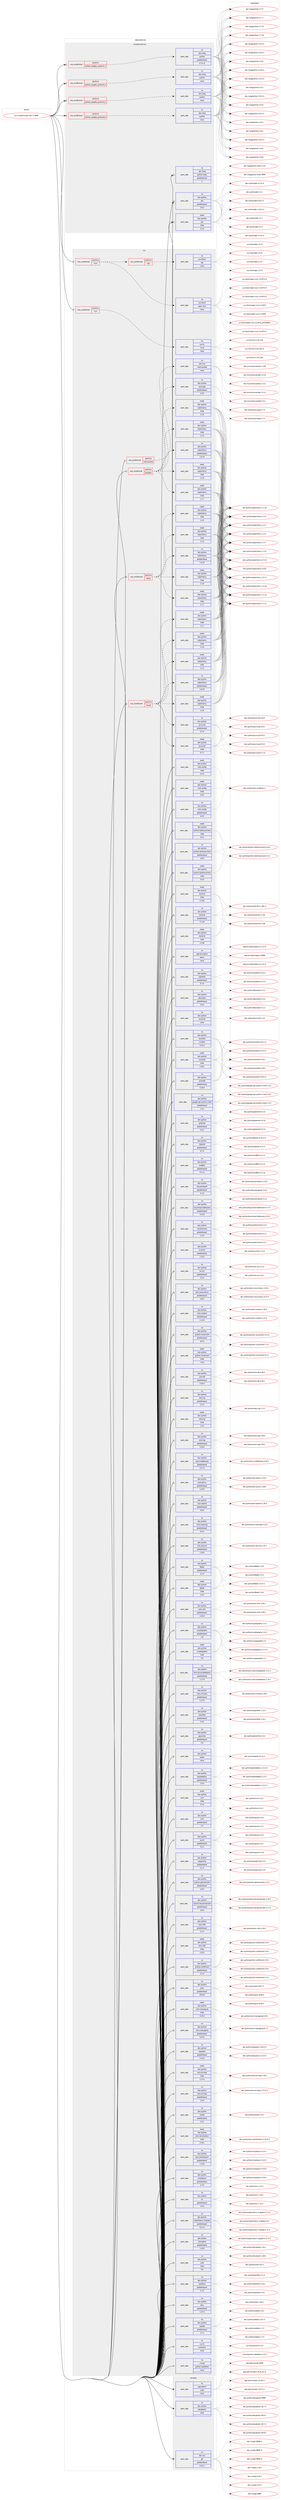 digraph prolog {

# *************
# Graph options
# *************

newrank=true;
concentrate=true;
compound=true;
graph [rankdir=LR,fontname=Helvetica,fontsize=10,ranksep=1.5];#, ranksep=2.5, nodesep=0.2];
edge  [arrowhead=vee];
node  [fontname=Helvetica,fontsize=10];

# **********
# The ebuild
# **********

subgraph cluster_leftcol {
color=gray;
rank=same;
label=<<i>ebuild</i>>;
id [label="sys-cluster/cinder-2017.2.9999", color=red, width=4, href="../sys-cluster/cinder-2017.2.9999.svg"];
}

# ****************
# The dependencies
# ****************

subgraph cluster_midcol {
color=gray;
label=<<i>dependencies</i>>;
subgraph cluster_compile {
fillcolor="#eeeeee";
style=filled;
label=<<i>compile</i>>;
subgraph pack1234585 {
dependency1721333 [label=<<TABLE BORDER="0" CELLBORDER="1" CELLSPACING="0" CELLPADDING="4" WIDTH="220"><TR><TD ROWSPAN="6" CELLPADDING="30">pack_dep</TD></TR><TR><TD WIDTH="110">no</TD></TR><TR><TD>app-admin</TD></TR><TR><TD>sudo</TD></TR><TR><TD>none</TD></TR><TR><TD></TD></TR></TABLE>>, shape=none, color=blue];
}
id:e -> dependency1721333:w [weight=20,style="solid",arrowhead="vee"];
subgraph pack1234586 {
dependency1721334 [label=<<TABLE BORDER="0" CELLBORDER="1" CELLSPACING="0" CELLPADDING="4" WIDTH="220"><TR><TD ROWSPAN="6" CELLPADDING="30">pack_dep</TD></TR><TR><TD WIDTH="110">no</TD></TR><TR><TD>dev-python</TD></TR><TR><TD>setuptools</TD></TR><TR><TD>none</TD></TR><TR><TD></TD></TR></TABLE>>, shape=none, color=blue];
}
id:e -> dependency1721334:w [weight=20,style="solid",arrowhead="vee"];
subgraph pack1234587 {
dependency1721335 [label=<<TABLE BORDER="0" CELLBORDER="1" CELLSPACING="0" CELLPADDING="4" WIDTH="220"><TR><TD ROWSPAN="6" CELLPADDING="30">pack_dep</TD></TR><TR><TD WIDTH="110">no</TD></TR><TR><TD>dev-vcs</TD></TR><TR><TD>git</TD></TR><TR><TD>greaterequal</TD></TR><TR><TD>1.8.2.1</TD></TR></TABLE>>, shape=none, color=blue];
}
id:e -> dependency1721335:w [weight=20,style="solid",arrowhead="vee"];
}
subgraph cluster_compileandrun {
fillcolor="#eeeeee";
style=filled;
label=<<i>compile and run</i>>;
subgraph cond458540 {
dependency1721336 [label=<<TABLE BORDER="0" CELLBORDER="1" CELLSPACING="0" CELLPADDING="4"><TR><TD ROWSPAN="3" CELLPADDING="10">use_conditional</TD></TR><TR><TD>positive</TD></TR><TR><TD>python_targets_python2_7</TD></TR></TABLE>>, shape=none, color=red];
subgraph pack1234588 {
dependency1721337 [label=<<TABLE BORDER="0" CELLBORDER="1" CELLSPACING="0" CELLPADDING="4" WIDTH="220"><TR><TD ROWSPAN="6" CELLPADDING="30">pack_dep</TD></TR><TR><TD WIDTH="110">no</TD></TR><TR><TD>dev-lang</TD></TR><TR><TD>python</TD></TR><TR><TD>greaterequal</TD></TR><TR><TD>2.7.5-r2</TD></TR></TABLE>>, shape=none, color=blue];
}
dependency1721336:e -> dependency1721337:w [weight=20,style="dashed",arrowhead="vee"];
}
id:e -> dependency1721336:w [weight=20,style="solid",arrowhead="odotvee"];
subgraph cond458541 {
dependency1721338 [label=<<TABLE BORDER="0" CELLBORDER="1" CELLSPACING="0" CELLPADDING="4"><TR><TD ROWSPAN="3" CELLPADDING="10">use_conditional</TD></TR><TR><TD>positive</TD></TR><TR><TD>python_targets_python3_4</TD></TR></TABLE>>, shape=none, color=red];
subgraph pack1234589 {
dependency1721339 [label=<<TABLE BORDER="0" CELLBORDER="1" CELLSPACING="0" CELLPADDING="4" WIDTH="220"><TR><TD ROWSPAN="6" CELLPADDING="30">pack_dep</TD></TR><TR><TD WIDTH="110">no</TD></TR><TR><TD>dev-lang</TD></TR><TR><TD>python</TD></TR><TR><TD>none</TD></TR><TR><TD></TD></TR></TABLE>>, shape=none, color=blue];
}
dependency1721338:e -> dependency1721339:w [weight=20,style="dashed",arrowhead="vee"];
}
id:e -> dependency1721338:w [weight=20,style="solid",arrowhead="odotvee"];
subgraph cond458542 {
dependency1721340 [label=<<TABLE BORDER="0" CELLBORDER="1" CELLSPACING="0" CELLPADDING="4"><TR><TD ROWSPAN="3" CELLPADDING="10">use_conditional</TD></TR><TR><TD>positive</TD></TR><TR><TD>python_targets_python3_5</TD></TR></TABLE>>, shape=none, color=red];
subgraph pack1234590 {
dependency1721341 [label=<<TABLE BORDER="0" CELLBORDER="1" CELLSPACING="0" CELLPADDING="4" WIDTH="220"><TR><TD ROWSPAN="6" CELLPADDING="30">pack_dep</TD></TR><TR><TD WIDTH="110">no</TD></TR><TR><TD>dev-lang</TD></TR><TR><TD>python</TD></TR><TR><TD>none</TD></TR><TR><TD></TD></TR></TABLE>>, shape=none, color=blue];
}
dependency1721340:e -> dependency1721341:w [weight=20,style="dashed",arrowhead="vee"];
}
id:e -> dependency1721340:w [weight=20,style="solid",arrowhead="odotvee"];
subgraph cond458543 {
dependency1721342 [label=<<TABLE BORDER="0" CELLBORDER="1" CELLSPACING="0" CELLPADDING="4"><TR><TD ROWSPAN="3" CELLPADDING="10">use_conditional</TD></TR><TR><TD>positive</TD></TR><TR><TD>python_targets_python3_6</TD></TR></TABLE>>, shape=none, color=red];
subgraph pack1234591 {
dependency1721343 [label=<<TABLE BORDER="0" CELLBORDER="1" CELLSPACING="0" CELLPADDING="4" WIDTH="220"><TR><TD ROWSPAN="6" CELLPADDING="30">pack_dep</TD></TR><TR><TD WIDTH="110">no</TD></TR><TR><TD>dev-lang</TD></TR><TR><TD>python</TD></TR><TR><TD>none</TD></TR><TR><TD></TD></TR></TABLE>>, shape=none, color=blue];
}
dependency1721342:e -> dependency1721343:w [weight=20,style="dashed",arrowhead="vee"];
}
id:e -> dependency1721342:w [weight=20,style="solid",arrowhead="odotvee"];
subgraph pack1234592 {
dependency1721344 [label=<<TABLE BORDER="0" CELLBORDER="1" CELLSPACING="0" CELLPADDING="4" WIDTH="220"><TR><TD ROWSPAN="6" CELLPADDING="30">pack_dep</TD></TR><TR><TD WIDTH="110">no</TD></TR><TR><TD>dev-lang</TD></TR><TR><TD>python-exec</TD></TR><TR><TD>greaterequal</TD></TR><TR><TD>2</TD></TR></TABLE>>, shape=none, color=blue];
}
id:e -> dependency1721344:w [weight=20,style="solid",arrowhead="odotvee"];
subgraph pack1234593 {
dependency1721345 [label=<<TABLE BORDER="0" CELLBORDER="1" CELLSPACING="0" CELLPADDING="4" WIDTH="220"><TR><TD ROWSPAN="6" CELLPADDING="30">pack_dep</TD></TR><TR><TD WIDTH="110">no</TD></TR><TR><TD>dev-python</TD></TR><TR><TD>pbr</TD></TR><TR><TD>greaterequal</TD></TR><TR><TD>2.0.0</TD></TR></TABLE>>, shape=none, color=blue];
}
id:e -> dependency1721345:w [weight=20,style="solid",arrowhead="odotvee"];
subgraph pack1234594 {
dependency1721346 [label=<<TABLE BORDER="0" CELLBORDER="1" CELLSPACING="0" CELLPADDING="4" WIDTH="220"><TR><TD ROWSPAN="6" CELLPADDING="30">pack_dep</TD></TR><TR><TD WIDTH="110">weak</TD></TR><TR><TD>dev-python</TD></TR><TR><TD>pbr</TD></TR><TR><TD>tilde</TD></TR><TR><TD>2.1.0</TD></TR></TABLE>>, shape=none, color=blue];
}
id:e -> dependency1721346:w [weight=20,style="solid",arrowhead="odotvee"];
}
subgraph cluster_run {
fillcolor="#eeeeee";
style=filled;
label=<<i>run</i>>;
subgraph cond458544 {
dependency1721347 [label=<<TABLE BORDER="0" CELLBORDER="1" CELLSPACING="0" CELLPADDING="4"><TR><TD ROWSPAN="3" CELLPADDING="10">use_conditional</TD></TR><TR><TD>positive</TD></TR><TR><TD>iscsi</TD></TR></TABLE>>, shape=none, color=red];
subgraph cond458545 {
dependency1721348 [label=<<TABLE BORDER="0" CELLBORDER="1" CELLSPACING="0" CELLPADDING="4"><TR><TD ROWSPAN="3" CELLPADDING="10">use_conditional</TD></TR><TR><TD>positive</TD></TR><TR><TD>tgt</TD></TR></TABLE>>, shape=none, color=red];
subgraph pack1234595 {
dependency1721349 [label=<<TABLE BORDER="0" CELLBORDER="1" CELLSPACING="0" CELLPADDING="4" WIDTH="220"><TR><TD ROWSPAN="6" CELLPADDING="30">pack_dep</TD></TR><TR><TD WIDTH="110">no</TD></TR><TR><TD>sys-block</TD></TR><TR><TD>tgt</TD></TR><TR><TD>none</TD></TR><TR><TD></TD></TR></TABLE>>, shape=none, color=blue];
}
dependency1721348:e -> dependency1721349:w [weight=20,style="dashed",arrowhead="vee"];
}
dependency1721347:e -> dependency1721348:w [weight=20,style="dashed",arrowhead="vee"];
subgraph pack1234596 {
dependency1721350 [label=<<TABLE BORDER="0" CELLBORDER="1" CELLSPACING="0" CELLPADDING="4" WIDTH="220"><TR><TD ROWSPAN="6" CELLPADDING="30">pack_dep</TD></TR><TR><TD WIDTH="110">no</TD></TR><TR><TD>sys-block</TD></TR><TR><TD>open-iscsi</TD></TR><TR><TD>none</TD></TR><TR><TD></TD></TR></TABLE>>, shape=none, color=blue];
}
dependency1721347:e -> dependency1721350:w [weight=20,style="dashed",arrowhead="vee"];
}
id:e -> dependency1721347:w [weight=20,style="solid",arrowhead="odot"];
subgraph cond458546 {
dependency1721351 [label=<<TABLE BORDER="0" CELLBORDER="1" CELLSPACING="0" CELLPADDING="4"><TR><TD ROWSPAN="3" CELLPADDING="10">use_conditional</TD></TR><TR><TD>positive</TD></TR><TR><TD>lvm</TD></TR></TABLE>>, shape=none, color=red];
subgraph pack1234597 {
dependency1721352 [label=<<TABLE BORDER="0" CELLBORDER="1" CELLSPACING="0" CELLPADDING="4" WIDTH="220"><TR><TD ROWSPAN="6" CELLPADDING="30">pack_dep</TD></TR><TR><TD WIDTH="110">no</TD></TR><TR><TD>sys-fs</TD></TR><TR><TD>lvm2</TD></TR><TR><TD>none</TD></TR><TR><TD></TD></TR></TABLE>>, shape=none, color=blue];
}
dependency1721351:e -> dependency1721352:w [weight=20,style="dashed",arrowhead="vee"];
}
id:e -> dependency1721351:w [weight=20,style="solid",arrowhead="odot"];
subgraph cond458547 {
dependency1721353 [label=<<TABLE BORDER="0" CELLBORDER="1" CELLSPACING="0" CELLPADDING="4"><TR><TD ROWSPAN="3" CELLPADDING="10">use_conditional</TD></TR><TR><TD>positive</TD></TR><TR><TD>memcached</TD></TR></TABLE>>, shape=none, color=red];
subgraph pack1234598 {
dependency1721354 [label=<<TABLE BORDER="0" CELLBORDER="1" CELLSPACING="0" CELLPADDING="4" WIDTH="220"><TR><TD ROWSPAN="6" CELLPADDING="30">pack_dep</TD></TR><TR><TD WIDTH="110">no</TD></TR><TR><TD>net-misc</TD></TR><TR><TD>memcached</TD></TR><TR><TD>none</TD></TR><TR><TD></TD></TR></TABLE>>, shape=none, color=blue];
}
dependency1721353:e -> dependency1721354:w [weight=20,style="dashed",arrowhead="vee"];
}
id:e -> dependency1721353:w [weight=20,style="solid",arrowhead="odot"];
subgraph cond458548 {
dependency1721355 [label=<<TABLE BORDER="0" CELLBORDER="1" CELLSPACING="0" CELLPADDING="4"><TR><TD ROWSPAN="3" CELLPADDING="10">use_conditional</TD></TR><TR><TD>positive</TD></TR><TR><TD>mysql</TD></TR></TABLE>>, shape=none, color=red];
subgraph pack1234599 {
dependency1721356 [label=<<TABLE BORDER="0" CELLBORDER="1" CELLSPACING="0" CELLPADDING="4" WIDTH="220"><TR><TD ROWSPAN="6" CELLPADDING="30">pack_dep</TD></TR><TR><TD WIDTH="110">no</TD></TR><TR><TD>dev-python</TD></TR><TR><TD>pymysql</TD></TR><TR><TD>greaterequal</TD></TR><TR><TD>0.7.6</TD></TR></TABLE>>, shape=none, color=blue];
}
dependency1721355:e -> dependency1721356:w [weight=20,style="dashed",arrowhead="vee"];
subgraph pack1234600 {
dependency1721357 [label=<<TABLE BORDER="0" CELLBORDER="1" CELLSPACING="0" CELLPADDING="4" WIDTH="220"><TR><TD ROWSPAN="6" CELLPADDING="30">pack_dep</TD></TR><TR><TD WIDTH="110">weak</TD></TR><TR><TD>dev-python</TD></TR><TR><TD>pymysql</TD></TR><TR><TD>tilde</TD></TR><TR><TD>0.7.7</TD></TR></TABLE>>, shape=none, color=blue];
}
dependency1721355:e -> dependency1721357:w [weight=20,style="dashed",arrowhead="vee"];
subgraph pack1234601 {
dependency1721358 [label=<<TABLE BORDER="0" CELLBORDER="1" CELLSPACING="0" CELLPADDING="4" WIDTH="220"><TR><TD ROWSPAN="6" CELLPADDING="30">pack_dep</TD></TR><TR><TD WIDTH="110">no</TD></TR><TR><TD>dev-python</TD></TR><TR><TD>sqlalchemy</TD></TR><TR><TD>greaterequal</TD></TR><TR><TD>1.0.10</TD></TR></TABLE>>, shape=none, color=blue];
}
dependency1721355:e -> dependency1721358:w [weight=20,style="dashed",arrowhead="vee"];
subgraph pack1234602 {
dependency1721359 [label=<<TABLE BORDER="0" CELLBORDER="1" CELLSPACING="0" CELLPADDING="4" WIDTH="220"><TR><TD ROWSPAN="6" CELLPADDING="30">pack_dep</TD></TR><TR><TD WIDTH="110">weak</TD></TR><TR><TD>dev-python</TD></TR><TR><TD>sqlalchemy</TD></TR><TR><TD>tilde</TD></TR><TR><TD>1.1.5</TD></TR></TABLE>>, shape=none, color=blue];
}
dependency1721355:e -> dependency1721359:w [weight=20,style="dashed",arrowhead="vee"];
subgraph pack1234603 {
dependency1721360 [label=<<TABLE BORDER="0" CELLBORDER="1" CELLSPACING="0" CELLPADDING="4" WIDTH="220"><TR><TD ROWSPAN="6" CELLPADDING="30">pack_dep</TD></TR><TR><TD WIDTH="110">weak</TD></TR><TR><TD>dev-python</TD></TR><TR><TD>sqlalchemy</TD></TR><TR><TD>tilde</TD></TR><TR><TD>1.1.6</TD></TR></TABLE>>, shape=none, color=blue];
}
dependency1721355:e -> dependency1721360:w [weight=20,style="dashed",arrowhead="vee"];
subgraph pack1234604 {
dependency1721361 [label=<<TABLE BORDER="0" CELLBORDER="1" CELLSPACING="0" CELLPADDING="4" WIDTH="220"><TR><TD ROWSPAN="6" CELLPADDING="30">pack_dep</TD></TR><TR><TD WIDTH="110">weak</TD></TR><TR><TD>dev-python</TD></TR><TR><TD>sqlalchemy</TD></TR><TR><TD>tilde</TD></TR><TR><TD>1.1.7</TD></TR></TABLE>>, shape=none, color=blue];
}
dependency1721355:e -> dependency1721361:w [weight=20,style="dashed",arrowhead="vee"];
subgraph pack1234605 {
dependency1721362 [label=<<TABLE BORDER="0" CELLBORDER="1" CELLSPACING="0" CELLPADDING="4" WIDTH="220"><TR><TD ROWSPAN="6" CELLPADDING="30">pack_dep</TD></TR><TR><TD WIDTH="110">weak</TD></TR><TR><TD>dev-python</TD></TR><TR><TD>sqlalchemy</TD></TR><TR><TD>tilde</TD></TR><TR><TD>1.1.8</TD></TR></TABLE>>, shape=none, color=blue];
}
dependency1721355:e -> dependency1721362:w [weight=20,style="dashed",arrowhead="vee"];
}
id:e -> dependency1721355:w [weight=20,style="solid",arrowhead="odot"];
subgraph cond458549 {
dependency1721363 [label=<<TABLE BORDER="0" CELLBORDER="1" CELLSPACING="0" CELLPADDING="4"><TR><TD ROWSPAN="3" CELLPADDING="10">use_conditional</TD></TR><TR><TD>positive</TD></TR><TR><TD>postgres</TD></TR></TABLE>>, shape=none, color=red];
subgraph pack1234606 {
dependency1721364 [label=<<TABLE BORDER="0" CELLBORDER="1" CELLSPACING="0" CELLPADDING="4" WIDTH="220"><TR><TD ROWSPAN="6" CELLPADDING="30">pack_dep</TD></TR><TR><TD WIDTH="110">no</TD></TR><TR><TD>dev-python</TD></TR><TR><TD>psycopg</TD></TR><TR><TD>greaterequal</TD></TR><TR><TD>2.5.0</TD></TR></TABLE>>, shape=none, color=blue];
}
dependency1721363:e -> dependency1721364:w [weight=20,style="dashed",arrowhead="vee"];
subgraph pack1234607 {
dependency1721365 [label=<<TABLE BORDER="0" CELLBORDER="1" CELLSPACING="0" CELLPADDING="4" WIDTH="220"><TR><TD ROWSPAN="6" CELLPADDING="30">pack_dep</TD></TR><TR><TD WIDTH="110">no</TD></TR><TR><TD>dev-python</TD></TR><TR><TD>sqlalchemy</TD></TR><TR><TD>greaterequal</TD></TR><TR><TD>1.0.10</TD></TR></TABLE>>, shape=none, color=blue];
}
dependency1721363:e -> dependency1721365:w [weight=20,style="dashed",arrowhead="vee"];
subgraph pack1234608 {
dependency1721366 [label=<<TABLE BORDER="0" CELLBORDER="1" CELLSPACING="0" CELLPADDING="4" WIDTH="220"><TR><TD ROWSPAN="6" CELLPADDING="30">pack_dep</TD></TR><TR><TD WIDTH="110">weak</TD></TR><TR><TD>dev-python</TD></TR><TR><TD>sqlalchemy</TD></TR><TR><TD>tilde</TD></TR><TR><TD>1.1.5</TD></TR></TABLE>>, shape=none, color=blue];
}
dependency1721363:e -> dependency1721366:w [weight=20,style="dashed",arrowhead="vee"];
subgraph pack1234609 {
dependency1721367 [label=<<TABLE BORDER="0" CELLBORDER="1" CELLSPACING="0" CELLPADDING="4" WIDTH="220"><TR><TD ROWSPAN="6" CELLPADDING="30">pack_dep</TD></TR><TR><TD WIDTH="110">weak</TD></TR><TR><TD>dev-python</TD></TR><TR><TD>sqlalchemy</TD></TR><TR><TD>tilde</TD></TR><TR><TD>1.1.6</TD></TR></TABLE>>, shape=none, color=blue];
}
dependency1721363:e -> dependency1721367:w [weight=20,style="dashed",arrowhead="vee"];
subgraph pack1234610 {
dependency1721368 [label=<<TABLE BORDER="0" CELLBORDER="1" CELLSPACING="0" CELLPADDING="4" WIDTH="220"><TR><TD ROWSPAN="6" CELLPADDING="30">pack_dep</TD></TR><TR><TD WIDTH="110">weak</TD></TR><TR><TD>dev-python</TD></TR><TR><TD>sqlalchemy</TD></TR><TR><TD>tilde</TD></TR><TR><TD>1.1.7</TD></TR></TABLE>>, shape=none, color=blue];
}
dependency1721363:e -> dependency1721368:w [weight=20,style="dashed",arrowhead="vee"];
subgraph pack1234611 {
dependency1721369 [label=<<TABLE BORDER="0" CELLBORDER="1" CELLSPACING="0" CELLPADDING="4" WIDTH="220"><TR><TD ROWSPAN="6" CELLPADDING="30">pack_dep</TD></TR><TR><TD WIDTH="110">weak</TD></TR><TR><TD>dev-python</TD></TR><TR><TD>sqlalchemy</TD></TR><TR><TD>tilde</TD></TR><TR><TD>1.1.8</TD></TR></TABLE>>, shape=none, color=blue];
}
dependency1721363:e -> dependency1721369:w [weight=20,style="dashed",arrowhead="vee"];
}
id:e -> dependency1721363:w [weight=20,style="solid",arrowhead="odot"];
subgraph cond458550 {
dependency1721370 [label=<<TABLE BORDER="0" CELLBORDER="1" CELLSPACING="0" CELLPADDING="4"><TR><TD ROWSPAN="3" CELLPADDING="10">use_conditional</TD></TR><TR><TD>positive</TD></TR><TR><TD>sqlite</TD></TR></TABLE>>, shape=none, color=red];
subgraph pack1234612 {
dependency1721371 [label=<<TABLE BORDER="0" CELLBORDER="1" CELLSPACING="0" CELLPADDING="4" WIDTH="220"><TR><TD ROWSPAN="6" CELLPADDING="30">pack_dep</TD></TR><TR><TD WIDTH="110">no</TD></TR><TR><TD>dev-python</TD></TR><TR><TD>sqlalchemy</TD></TR><TR><TD>greaterequal</TD></TR><TR><TD>1.0.10</TD></TR></TABLE>>, shape=none, color=blue];
}
dependency1721370:e -> dependency1721371:w [weight=20,style="dashed",arrowhead="vee"];
subgraph pack1234613 {
dependency1721372 [label=<<TABLE BORDER="0" CELLBORDER="1" CELLSPACING="0" CELLPADDING="4" WIDTH="220"><TR><TD ROWSPAN="6" CELLPADDING="30">pack_dep</TD></TR><TR><TD WIDTH="110">weak</TD></TR><TR><TD>dev-python</TD></TR><TR><TD>sqlalchemy</TD></TR><TR><TD>tilde</TD></TR><TR><TD>1.1.5</TD></TR></TABLE>>, shape=none, color=blue];
}
dependency1721370:e -> dependency1721372:w [weight=20,style="dashed",arrowhead="vee"];
subgraph pack1234614 {
dependency1721373 [label=<<TABLE BORDER="0" CELLBORDER="1" CELLSPACING="0" CELLPADDING="4" WIDTH="220"><TR><TD ROWSPAN="6" CELLPADDING="30">pack_dep</TD></TR><TR><TD WIDTH="110">weak</TD></TR><TR><TD>dev-python</TD></TR><TR><TD>sqlalchemy</TD></TR><TR><TD>tilde</TD></TR><TR><TD>1.1.6</TD></TR></TABLE>>, shape=none, color=blue];
}
dependency1721370:e -> dependency1721373:w [weight=20,style="dashed",arrowhead="vee"];
subgraph pack1234615 {
dependency1721374 [label=<<TABLE BORDER="0" CELLBORDER="1" CELLSPACING="0" CELLPADDING="4" WIDTH="220"><TR><TD ROWSPAN="6" CELLPADDING="30">pack_dep</TD></TR><TR><TD WIDTH="110">weak</TD></TR><TR><TD>dev-python</TD></TR><TR><TD>sqlalchemy</TD></TR><TR><TD>tilde</TD></TR><TR><TD>1.1.7</TD></TR></TABLE>>, shape=none, color=blue];
}
dependency1721370:e -> dependency1721374:w [weight=20,style="dashed",arrowhead="vee"];
subgraph pack1234616 {
dependency1721375 [label=<<TABLE BORDER="0" CELLBORDER="1" CELLSPACING="0" CELLPADDING="4" WIDTH="220"><TR><TD ROWSPAN="6" CELLPADDING="30">pack_dep</TD></TR><TR><TD WIDTH="110">weak</TD></TR><TR><TD>dev-python</TD></TR><TR><TD>sqlalchemy</TD></TR><TR><TD>tilde</TD></TR><TR><TD>1.1.8</TD></TR></TABLE>>, shape=none, color=blue];
}
dependency1721370:e -> dependency1721375:w [weight=20,style="dashed",arrowhead="vee"];
}
id:e -> dependency1721370:w [weight=20,style="solid",arrowhead="odot"];
subgraph pack1234617 {
dependency1721376 [label=<<TABLE BORDER="0" CELLBORDER="1" CELLSPACING="0" CELLPADDING="4" WIDTH="220"><TR><TD ROWSPAN="6" CELLPADDING="30">pack_dep</TD></TR><TR><TD WIDTH="110">no</TD></TR><TR><TD>app-emulation</TD></TR><TR><TD>qemu</TD></TR><TR><TD>none</TD></TR><TR><TD></TD></TR></TABLE>>, shape=none, color=blue];
}
id:e -> dependency1721376:w [weight=20,style="solid",arrowhead="odot"];
subgraph pack1234618 {
dependency1721377 [label=<<TABLE BORDER="0" CELLBORDER="1" CELLSPACING="0" CELLPADDING="4" WIDTH="220"><TR><TD ROWSPAN="6" CELLPADDING="30">pack_dep</TD></TR><TR><TD WIDTH="110">no</TD></TR><TR><TD>dev-python</TD></TR><TR><TD>Babel</TD></TR><TR><TD>greaterequal</TD></TR><TR><TD>2.3.4</TD></TR></TABLE>>, shape=none, color=blue];
}
id:e -> dependency1721377:w [weight=20,style="solid",arrowhead="odot"];
subgraph pack1234619 {
dependency1721378 [label=<<TABLE BORDER="0" CELLBORDER="1" CELLSPACING="0" CELLPADDING="4" WIDTH="220"><TR><TD ROWSPAN="6" CELLPADDING="30">pack_dep</TD></TR><TR><TD WIDTH="110">no</TD></TR><TR><TD>dev-python</TD></TR><TR><TD>castellan</TD></TR><TR><TD>greaterequal</TD></TR><TR><TD>0.7.0</TD></TR></TABLE>>, shape=none, color=blue];
}
id:e -> dependency1721378:w [weight=20,style="solid",arrowhead="odot"];
subgraph pack1234620 {
dependency1721379 [label=<<TABLE BORDER="0" CELLBORDER="1" CELLSPACING="0" CELLPADDING="4" WIDTH="220"><TR><TD ROWSPAN="6" CELLPADDING="30">pack_dep</TD></TR><TR><TD WIDTH="110">no</TD></TR><TR><TD>dev-python</TD></TR><TR><TD>cryptography</TD></TR><TR><TD>greaterequal</TD></TR><TR><TD>1.6</TD></TR></TABLE>>, shape=none, color=blue];
}
id:e -> dependency1721379:w [weight=20,style="solid",arrowhead="odot"];
subgraph pack1234621 {
dependency1721380 [label=<<TABLE BORDER="0" CELLBORDER="1" CELLSPACING="0" CELLPADDING="4" WIDTH="220"><TR><TD ROWSPAN="6" CELLPADDING="30">pack_dep</TD></TR><TR><TD WIDTH="110">no</TD></TR><TR><TD>dev-python</TD></TR><TR><TD>decorator</TD></TR><TR><TD>greaterequal</TD></TR><TR><TD>3.4.0</TD></TR></TABLE>>, shape=none, color=blue];
}
id:e -> dependency1721380:w [weight=20,style="solid",arrowhead="odot"];
subgraph pack1234622 {
dependency1721381 [label=<<TABLE BORDER="0" CELLBORDER="1" CELLSPACING="0" CELLPADDING="4" WIDTH="220"><TR><TD ROWSPAN="6" CELLPADDING="30">pack_dep</TD></TR><TR><TD WIDTH="110">no</TD></TR><TR><TD>dev-python</TD></TR><TR><TD>enum34</TD></TR><TR><TD>none</TD></TR><TR><TD></TD></TR></TABLE>>, shape=none, color=blue];
}
id:e -> dependency1721381:w [weight=20,style="solid",arrowhead="odot"];
subgraph pack1234623 {
dependency1721382 [label=<<TABLE BORDER="0" CELLBORDER="1" CELLSPACING="0" CELLPADDING="4" WIDTH="220"><TR><TD ROWSPAN="6" CELLPADDING="30">pack_dep</TD></TR><TR><TD WIDTH="110">no</TD></TR><TR><TD>dev-python</TD></TR><TR><TD>eventlet</TD></TR><TR><TD>greaterequal</TD></TR><TR><TD>0.18.4</TD></TR></TABLE>>, shape=none, color=blue];
}
id:e -> dependency1721382:w [weight=20,style="solid",arrowhead="odot"];
subgraph pack1234624 {
dependency1721383 [label=<<TABLE BORDER="0" CELLBORDER="1" CELLSPACING="0" CELLPADDING="4" WIDTH="220"><TR><TD ROWSPAN="6" CELLPADDING="30">pack_dep</TD></TR><TR><TD WIDTH="110">no</TD></TR><TR><TD>dev-python</TD></TR><TR><TD>eventlet</TD></TR><TR><TD>smaller</TD></TR><TR><TD>0.21.0</TD></TR></TABLE>>, shape=none, color=blue];
}
id:e -> dependency1721383:w [weight=20,style="solid",arrowhead="odot"];
subgraph pack1234625 {
dependency1721384 [label=<<TABLE BORDER="0" CELLBORDER="1" CELLSPACING="0" CELLPADDING="4" WIDTH="220"><TR><TD ROWSPAN="6" CELLPADDING="30">pack_dep</TD></TR><TR><TD WIDTH="110">no</TD></TR><TR><TD>dev-python</TD></TR><TR><TD>google-api-python-client</TD></TR><TR><TD>greaterequal</TD></TR><TR><TD>1.4.2</TD></TR></TABLE>>, shape=none, color=blue];
}
id:e -> dependency1721384:w [weight=20,style="solid",arrowhead="odot"];
subgraph pack1234626 {
dependency1721385 [label=<<TABLE BORDER="0" CELLBORDER="1" CELLSPACING="0" CELLPADDING="4" WIDTH="220"><TR><TD ROWSPAN="6" CELLPADDING="30">pack_dep</TD></TR><TR><TD WIDTH="110">no</TD></TR><TR><TD>dev-python</TD></TR><TR><TD>greenlet</TD></TR><TR><TD>greaterequal</TD></TR><TR><TD>0.3.2</TD></TR></TABLE>>, shape=none, color=blue];
}
id:e -> dependency1721385:w [weight=20,style="solid",arrowhead="odot"];
subgraph pack1234627 {
dependency1721386 [label=<<TABLE BORDER="0" CELLBORDER="1" CELLSPACING="0" CELLPADDING="4" WIDTH="220"><TR><TD ROWSPAN="6" CELLPADDING="30">pack_dep</TD></TR><TR><TD WIDTH="110">no</TD></TR><TR><TD>dev-python</TD></TR><TR><TD>httplib2</TD></TR><TR><TD>greaterequal</TD></TR><TR><TD>0.7.5</TD></TR></TABLE>>, shape=none, color=blue];
}
id:e -> dependency1721386:w [weight=20,style="solid",arrowhead="odot"];
subgraph pack1234628 {
dependency1721387 [label=<<TABLE BORDER="0" CELLBORDER="1" CELLSPACING="0" CELLPADDING="4" WIDTH="220"><TR><TD ROWSPAN="6" CELLPADDING="30">pack_dep</TD></TR><TR><TD WIDTH="110">no</TD></TR><TR><TD>dev-python</TD></TR><TR><TD>iso8601</TD></TR><TR><TD>greaterequal</TD></TR><TR><TD>0.1.11</TD></TR></TABLE>>, shape=none, color=blue];
}
id:e -> dependency1721387:w [weight=20,style="solid",arrowhead="odot"];
subgraph pack1234629 {
dependency1721388 [label=<<TABLE BORDER="0" CELLBORDER="1" CELLSPACING="0" CELLPADDING="4" WIDTH="220"><TR><TD ROWSPAN="6" CELLPADDING="30">pack_dep</TD></TR><TR><TD WIDTH="110">no</TD></TR><TR><TD>dev-python</TD></TR><TR><TD>keystoneauth</TD></TR><TR><TD>greaterequal</TD></TR><TR><TD>3.1.0</TD></TR></TABLE>>, shape=none, color=blue];
}
id:e -> dependency1721388:w [weight=20,style="solid",arrowhead="odot"];
subgraph pack1234630 {
dependency1721389 [label=<<TABLE BORDER="0" CELLBORDER="1" CELLSPACING="0" CELLPADDING="4" WIDTH="220"><TR><TD ROWSPAN="6" CELLPADDING="30">pack_dep</TD></TR><TR><TD WIDTH="110">no</TD></TR><TR><TD>dev-python</TD></TR><TR><TD>keystonemiddleware</TD></TR><TR><TD>greaterequal</TD></TR><TR><TD>4.12.0</TD></TR></TABLE>>, shape=none, color=blue];
}
id:e -> dependency1721389:w [weight=20,style="solid",arrowhead="odot"];
subgraph pack1234631 {
dependency1721390 [label=<<TABLE BORDER="0" CELLBORDER="1" CELLSPACING="0" CELLPADDING="4" WIDTH="220"><TR><TD ROWSPAN="6" CELLPADDING="30">pack_dep</TD></TR><TR><TD WIDTH="110">no</TD></TR><TR><TD>dev-python</TD></TR><TR><TD>lxml</TD></TR><TR><TD>greaterequal</TD></TR><TR><TD>2.3</TD></TR></TABLE>>, shape=none, color=blue];
}
id:e -> dependency1721390:w [weight=20,style="solid",arrowhead="odot"];
subgraph pack1234632 {
dependency1721391 [label=<<TABLE BORDER="0" CELLBORDER="1" CELLSPACING="0" CELLPADDING="4" WIDTH="220"><TR><TD ROWSPAN="6" CELLPADDING="30">pack_dep</TD></TR><TR><TD WIDTH="110">no</TD></TR><TR><TD>dev-python</TD></TR><TR><TD>oauth2client</TD></TR><TR><TD>greaterequal</TD></TR><TR><TD>1.5.0</TD></TR></TABLE>>, shape=none, color=blue];
}
id:e -> dependency1721391:w [weight=20,style="solid",arrowhead="odot"];
subgraph pack1234633 {
dependency1721392 [label=<<TABLE BORDER="0" CELLBORDER="1" CELLSPACING="0" CELLPADDING="4" WIDTH="220"><TR><TD ROWSPAN="6" CELLPADDING="30">pack_dep</TD></TR><TR><TD WIDTH="110">no</TD></TR><TR><TD>dev-python</TD></TR><TR><TD>os-brick</TD></TR><TR><TD>greaterequal</TD></TR><TR><TD>1.15.2</TD></TR></TABLE>>, shape=none, color=blue];
}
id:e -> dependency1721392:w [weight=20,style="solid",arrowhead="odot"];
subgraph pack1234634 {
dependency1721393 [label=<<TABLE BORDER="0" CELLBORDER="1" CELLSPACING="0" CELLPADDING="4" WIDTH="220"><TR><TD ROWSPAN="6" CELLPADDING="30">pack_dep</TD></TR><TR><TD WIDTH="110">no</TD></TR><TR><TD>dev-python</TD></TR><TR><TD>os-win</TD></TR><TR><TD>greaterequal</TD></TR><TR><TD>2.0.0</TD></TR></TABLE>>, shape=none, color=blue];
}
id:e -> dependency1721393:w [weight=20,style="solid",arrowhead="odot"];
subgraph pack1234635 {
dependency1721394 [label=<<TABLE BORDER="0" CELLBORDER="1" CELLSPACING="0" CELLPADDING="4" WIDTH="220"><TR><TD ROWSPAN="6" CELLPADDING="30">pack_dep</TD></TR><TR><TD WIDTH="110">no</TD></TR><TR><TD>dev-python</TD></TR><TR><TD>oslo-concurrency</TD></TR><TR><TD>greaterequal</TD></TR><TR><TD>3.8.0</TD></TR></TABLE>>, shape=none, color=blue];
}
id:e -> dependency1721394:w [weight=20,style="solid",arrowhead="odot"];
subgraph pack1234636 {
dependency1721395 [label=<<TABLE BORDER="0" CELLBORDER="1" CELLSPACING="0" CELLPADDING="4" WIDTH="220"><TR><TD ROWSPAN="6" CELLPADDING="30">pack_dep</TD></TR><TR><TD WIDTH="110">no</TD></TR><TR><TD>dev-python</TD></TR><TR><TD>oslo-config</TD></TR><TR><TD>greaterequal</TD></TR><TR><TD>4.0.0</TD></TR></TABLE>>, shape=none, color=blue];
}
id:e -> dependency1721395:w [weight=20,style="solid",arrowhead="odot"];
subgraph pack1234637 {
dependency1721396 [label=<<TABLE BORDER="0" CELLBORDER="1" CELLSPACING="0" CELLPADDING="4" WIDTH="220"><TR><TD ROWSPAN="6" CELLPADDING="30">pack_dep</TD></TR><TR><TD WIDTH="110">no</TD></TR><TR><TD>dev-python</TD></TR><TR><TD>oslo-context</TD></TR><TR><TD>greaterequal</TD></TR><TR><TD>2.14.0</TD></TR></TABLE>>, shape=none, color=blue];
}
id:e -> dependency1721396:w [weight=20,style="solid",arrowhead="odot"];
subgraph pack1234638 {
dependency1721397 [label=<<TABLE BORDER="0" CELLBORDER="1" CELLSPACING="0" CELLPADDING="4" WIDTH="220"><TR><TD ROWSPAN="6" CELLPADDING="30">pack_dep</TD></TR><TR><TD WIDTH="110">no</TD></TR><TR><TD>dev-python</TD></TR><TR><TD>oslo-db</TD></TR><TR><TD>greaterequal</TD></TR><TR><TD>4.24.0</TD></TR></TABLE>>, shape=none, color=blue];
}
id:e -> dependency1721397:w [weight=20,style="solid",arrowhead="odot"];
subgraph pack1234639 {
dependency1721398 [label=<<TABLE BORDER="0" CELLBORDER="1" CELLSPACING="0" CELLPADDING="4" WIDTH="220"><TR><TD ROWSPAN="6" CELLPADDING="30">pack_dep</TD></TR><TR><TD WIDTH="110">no</TD></TR><TR><TD>dev-python</TD></TR><TR><TD>oslo-i18n</TD></TR><TR><TD>greaterequal</TD></TR><TR><TD>2.1.0</TD></TR></TABLE>>, shape=none, color=blue];
}
id:e -> dependency1721398:w [weight=20,style="solid",arrowhead="odot"];
subgraph pack1234640 {
dependency1721399 [label=<<TABLE BORDER="0" CELLBORDER="1" CELLSPACING="0" CELLPADDING="4" WIDTH="220"><TR><TD ROWSPAN="6" CELLPADDING="30">pack_dep</TD></TR><TR><TD WIDTH="110">no</TD></TR><TR><TD>dev-python</TD></TR><TR><TD>oslo-log</TD></TR><TR><TD>greaterequal</TD></TR><TR><TD>3.22.0</TD></TR></TABLE>>, shape=none, color=blue];
}
id:e -> dependency1721399:w [weight=20,style="solid",arrowhead="odot"];
subgraph pack1234641 {
dependency1721400 [label=<<TABLE BORDER="0" CELLBORDER="1" CELLSPACING="0" CELLPADDING="4" WIDTH="220"><TR><TD ROWSPAN="6" CELLPADDING="30">pack_dep</TD></TR><TR><TD WIDTH="110">no</TD></TR><TR><TD>dev-python</TD></TR><TR><TD>oslo-messaging</TD></TR><TR><TD>greaterequal</TD></TR><TR><TD>5.24.2</TD></TR></TABLE>>, shape=none, color=blue];
}
id:e -> dependency1721400:w [weight=20,style="solid",arrowhead="odot"];
subgraph pack1234642 {
dependency1721401 [label=<<TABLE BORDER="0" CELLBORDER="1" CELLSPACING="0" CELLPADDING="4" WIDTH="220"><TR><TD ROWSPAN="6" CELLPADDING="30">pack_dep</TD></TR><TR><TD WIDTH="110">no</TD></TR><TR><TD>dev-python</TD></TR><TR><TD>oslo-middleware</TD></TR><TR><TD>greaterequal</TD></TR><TR><TD>3.27.0</TD></TR></TABLE>>, shape=none, color=blue];
}
id:e -> dependency1721401:w [weight=20,style="solid",arrowhead="odot"];
subgraph pack1234643 {
dependency1721402 [label=<<TABLE BORDER="0" CELLBORDER="1" CELLSPACING="0" CELLPADDING="4" WIDTH="220"><TR><TD ROWSPAN="6" CELLPADDING="30">pack_dep</TD></TR><TR><TD WIDTH="110">no</TD></TR><TR><TD>dev-python</TD></TR><TR><TD>oslo-policy</TD></TR><TR><TD>greaterequal</TD></TR><TR><TD>1.23.0</TD></TR></TABLE>>, shape=none, color=blue];
}
id:e -> dependency1721402:w [weight=20,style="solid",arrowhead="odot"];
subgraph pack1234644 {
dependency1721403 [label=<<TABLE BORDER="0" CELLBORDER="1" CELLSPACING="0" CELLPADDING="4" WIDTH="220"><TR><TD ROWSPAN="6" CELLPADDING="30">pack_dep</TD></TR><TR><TD WIDTH="110">no</TD></TR><TR><TD>dev-python</TD></TR><TR><TD>oslo-privsep</TD></TR><TR><TD>greaterequal</TD></TR><TR><TD>1.9.0</TD></TR></TABLE>>, shape=none, color=blue];
}
id:e -> dependency1721403:w [weight=20,style="solid",arrowhead="odot"];
subgraph pack1234645 {
dependency1721404 [label=<<TABLE BORDER="0" CELLBORDER="1" CELLSPACING="0" CELLPADDING="4" WIDTH="220"><TR><TD ROWSPAN="6" CELLPADDING="30">pack_dep</TD></TR><TR><TD WIDTH="110">no</TD></TR><TR><TD>dev-python</TD></TR><TR><TD>oslo-reports</TD></TR><TR><TD>greaterequal</TD></TR><TR><TD>0.6.0</TD></TR></TABLE>>, shape=none, color=blue];
}
id:e -> dependency1721404:w [weight=20,style="solid",arrowhead="odot"];
subgraph pack1234646 {
dependency1721405 [label=<<TABLE BORDER="0" CELLBORDER="1" CELLSPACING="0" CELLPADDING="4" WIDTH="220"><TR><TD ROWSPAN="6" CELLPADDING="30">pack_dep</TD></TR><TR><TD WIDTH="110">no</TD></TR><TR><TD>dev-python</TD></TR><TR><TD>oslo-rootwrap</TD></TR><TR><TD>greaterequal</TD></TR><TR><TD>5.0.0</TD></TR></TABLE>>, shape=none, color=blue];
}
id:e -> dependency1721405:w [weight=20,style="solid",arrowhead="odot"];
subgraph pack1234647 {
dependency1721406 [label=<<TABLE BORDER="0" CELLBORDER="1" CELLSPACING="0" CELLPADDING="4" WIDTH="220"><TR><TD ROWSPAN="6" CELLPADDING="30">pack_dep</TD></TR><TR><TD WIDTH="110">no</TD></TR><TR><TD>dev-python</TD></TR><TR><TD>oslo-serialization</TD></TR><TR><TD>greaterequal</TD></TR><TR><TD>1.10.0</TD></TR></TABLE>>, shape=none, color=blue];
}
id:e -> dependency1721406:w [weight=20,style="solid",arrowhead="odot"];
subgraph pack1234648 {
dependency1721407 [label=<<TABLE BORDER="0" CELLBORDER="1" CELLSPACING="0" CELLPADDING="4" WIDTH="220"><TR><TD ROWSPAN="6" CELLPADDING="30">pack_dep</TD></TR><TR><TD WIDTH="110">no</TD></TR><TR><TD>dev-python</TD></TR><TR><TD>oslo-service</TD></TR><TR><TD>greaterequal</TD></TR><TR><TD>1.10.0</TD></TR></TABLE>>, shape=none, color=blue];
}
id:e -> dependency1721407:w [weight=20,style="solid",arrowhead="odot"];
subgraph pack1234649 {
dependency1721408 [label=<<TABLE BORDER="0" CELLBORDER="1" CELLSPACING="0" CELLPADDING="4" WIDTH="220"><TR><TD ROWSPAN="6" CELLPADDING="30">pack_dep</TD></TR><TR><TD WIDTH="110">no</TD></TR><TR><TD>dev-python</TD></TR><TR><TD>oslo-utils</TD></TR><TR><TD>greaterequal</TD></TR><TR><TD>3.20.0</TD></TR></TABLE>>, shape=none, color=blue];
}
id:e -> dependency1721408:w [weight=20,style="solid",arrowhead="odot"];
subgraph pack1234650 {
dependency1721409 [label=<<TABLE BORDER="0" CELLBORDER="1" CELLSPACING="0" CELLPADDING="4" WIDTH="220"><TR><TD ROWSPAN="6" CELLPADDING="30">pack_dep</TD></TR><TR><TD WIDTH="110">no</TD></TR><TR><TD>dev-python</TD></TR><TR><TD>oslo-versionedobjects</TD></TR><TR><TD>greaterequal</TD></TR><TR><TD>1.17.0</TD></TR></TABLE>>, shape=none, color=blue];
}
id:e -> dependency1721409:w [weight=20,style="solid",arrowhead="odot"];
subgraph pack1234651 {
dependency1721410 [label=<<TABLE BORDER="0" CELLBORDER="1" CELLSPACING="0" CELLPADDING="4" WIDTH="220"><TR><TD ROWSPAN="6" CELLPADDING="30">pack_dep</TD></TR><TR><TD WIDTH="110">no</TD></TR><TR><TD>dev-python</TD></TR><TR><TD>oslo-vmware</TD></TR><TR><TD>greaterequal</TD></TR><TR><TD>2.17.0</TD></TR></TABLE>>, shape=none, color=blue];
}
id:e -> dependency1721410:w [weight=20,style="solid",arrowhead="odot"];
subgraph pack1234652 {
dependency1721411 [label=<<TABLE BORDER="0" CELLBORDER="1" CELLSPACING="0" CELLPADDING="4" WIDTH="220"><TR><TD ROWSPAN="6" CELLPADDING="30">pack_dep</TD></TR><TR><TD WIDTH="110">no</TD></TR><TR><TD>dev-python</TD></TR><TR><TD>osprofiler</TD></TR><TR><TD>greaterequal</TD></TR><TR><TD>1.4.0</TD></TR></TABLE>>, shape=none, color=blue];
}
id:e -> dependency1721411:w [weight=20,style="solid",arrowhead="odot"];
subgraph pack1234653 {
dependency1721412 [label=<<TABLE BORDER="0" CELLBORDER="1" CELLSPACING="0" CELLPADDING="4" WIDTH="220"><TR><TD ROWSPAN="6" CELLPADDING="30">pack_dep</TD></TR><TR><TD WIDTH="110">no</TD></TR><TR><TD>dev-python</TD></TR><TR><TD>paramiko</TD></TR><TR><TD>greaterequal</TD></TR><TR><TD>2.0</TD></TR></TABLE>>, shape=none, color=blue];
}
id:e -> dependency1721412:w [weight=20,style="solid",arrowhead="odot"];
subgraph pack1234654 {
dependency1721413 [label=<<TABLE BORDER="0" CELLBORDER="1" CELLSPACING="0" CELLPADDING="4" WIDTH="220"><TR><TD ROWSPAN="6" CELLPADDING="30">pack_dep</TD></TR><TR><TD WIDTH="110">no</TD></TR><TR><TD>dev-python</TD></TR><TR><TD>paste</TD></TR><TR><TD>none</TD></TR><TR><TD></TD></TR></TABLE>>, shape=none, color=blue];
}
id:e -> dependency1721413:w [weight=20,style="solid",arrowhead="odot"];
subgraph pack1234655 {
dependency1721414 [label=<<TABLE BORDER="0" CELLBORDER="1" CELLSPACING="0" CELLPADDING="4" WIDTH="220"><TR><TD ROWSPAN="6" CELLPADDING="30">pack_dep</TD></TR><TR><TD WIDTH="110">no</TD></TR><TR><TD>dev-python</TD></TR><TR><TD>pastedeploy</TD></TR><TR><TD>greaterequal</TD></TR><TR><TD>1.5.0</TD></TR></TABLE>>, shape=none, color=blue];
}
id:e -> dependency1721414:w [weight=20,style="solid",arrowhead="odot"];
subgraph pack1234656 {
dependency1721415 [label=<<TABLE BORDER="0" CELLBORDER="1" CELLSPACING="0" CELLPADDING="4" WIDTH="220"><TR><TD ROWSPAN="6" CELLPADDING="30">pack_dep</TD></TR><TR><TD WIDTH="110">no</TD></TR><TR><TD>dev-python</TD></TR><TR><TD>psutil</TD></TR><TR><TD>greaterequal</TD></TR><TR><TD>3.2.2</TD></TR></TABLE>>, shape=none, color=blue];
}
id:e -> dependency1721415:w [weight=20,style="solid",arrowhead="odot"];
subgraph pack1234657 {
dependency1721416 [label=<<TABLE BORDER="0" CELLBORDER="1" CELLSPACING="0" CELLPADDING="4" WIDTH="220"><TR><TD ROWSPAN="6" CELLPADDING="30">pack_dep</TD></TR><TR><TD WIDTH="110">no</TD></TR><TR><TD>dev-python</TD></TR><TR><TD>pyparsing</TD></TR><TR><TD>greaterequal</TD></TR><TR><TD>2.1.0</TD></TR></TABLE>>, shape=none, color=blue];
}
id:e -> dependency1721416:w [weight=20,style="solid",arrowhead="odot"];
subgraph pack1234658 {
dependency1721417 [label=<<TABLE BORDER="0" CELLBORDER="1" CELLSPACING="0" CELLPADDING="4" WIDTH="220"><TR><TD ROWSPAN="6" CELLPADDING="30">pack_dep</TD></TR><TR><TD WIDTH="110">no</TD></TR><TR><TD>dev-python</TD></TR><TR><TD>python-barbicanclient</TD></TR><TR><TD>greaterequal</TD></TR><TR><TD>4.0.0</TD></TR></TABLE>>, shape=none, color=blue];
}
id:e -> dependency1721417:w [weight=20,style="solid",arrowhead="odot"];
subgraph pack1234659 {
dependency1721418 [label=<<TABLE BORDER="0" CELLBORDER="1" CELLSPACING="0" CELLPADDING="4" WIDTH="220"><TR><TD ROWSPAN="6" CELLPADDING="30">pack_dep</TD></TR><TR><TD WIDTH="110">no</TD></TR><TR><TD>dev-python</TD></TR><TR><TD>python-glanceclient</TD></TR><TR><TD>greaterequal</TD></TR><TR><TD>2.8.0</TD></TR></TABLE>>, shape=none, color=blue];
}
id:e -> dependency1721418:w [weight=20,style="solid",arrowhead="odot"];
subgraph pack1234660 {
dependency1721419 [label=<<TABLE BORDER="0" CELLBORDER="1" CELLSPACING="0" CELLPADDING="4" WIDTH="220"><TR><TD ROWSPAN="6" CELLPADDING="30">pack_dep</TD></TR><TR><TD WIDTH="110">no</TD></TR><TR><TD>dev-python</TD></TR><TR><TD>python-keystoneclient</TD></TR><TR><TD>greaterequal</TD></TR><TR><TD>3.8.0</TD></TR></TABLE>>, shape=none, color=blue];
}
id:e -> dependency1721419:w [weight=20,style="solid",arrowhead="odot"];
subgraph pack1234661 {
dependency1721420 [label=<<TABLE BORDER="0" CELLBORDER="1" CELLSPACING="0" CELLPADDING="4" WIDTH="220"><TR><TD ROWSPAN="6" CELLPADDING="30">pack_dep</TD></TR><TR><TD WIDTH="110">no</TD></TR><TR><TD>dev-python</TD></TR><TR><TD>python-novaclient</TD></TR><TR><TD>greaterequal</TD></TR><TR><TD>6.0.0</TD></TR></TABLE>>, shape=none, color=blue];
}
id:e -> dependency1721420:w [weight=20,style="solid",arrowhead="odot"];
subgraph pack1234662 {
dependency1721421 [label=<<TABLE BORDER="0" CELLBORDER="1" CELLSPACING="0" CELLPADDING="4" WIDTH="220"><TR><TD ROWSPAN="6" CELLPADDING="30">pack_dep</TD></TR><TR><TD WIDTH="110">no</TD></TR><TR><TD>dev-python</TD></TR><TR><TD>python-swiftclient</TD></TR><TR><TD>greaterequal</TD></TR><TR><TD>3.2.0</TD></TR></TABLE>>, shape=none, color=blue];
}
id:e -> dependency1721421:w [weight=20,style="solid",arrowhead="odot"];
subgraph pack1234663 {
dependency1721422 [label=<<TABLE BORDER="0" CELLBORDER="1" CELLSPACING="0" CELLPADDING="4" WIDTH="220"><TR><TD ROWSPAN="6" CELLPADDING="30">pack_dep</TD></TR><TR><TD WIDTH="110">no</TD></TR><TR><TD>dev-python</TD></TR><TR><TD>pytz</TD></TR><TR><TD>greaterequal</TD></TR><TR><TD>2013.6</TD></TR></TABLE>>, shape=none, color=blue];
}
id:e -> dependency1721422:w [weight=20,style="solid",arrowhead="odot"];
subgraph pack1234664 {
dependency1721423 [label=<<TABLE BORDER="0" CELLBORDER="1" CELLSPACING="0" CELLPADDING="4" WIDTH="220"><TR><TD ROWSPAN="6" CELLPADDING="30">pack_dep</TD></TR><TR><TD WIDTH="110">no</TD></TR><TR><TD>dev-python</TD></TR><TR><TD>requests</TD></TR><TR><TD>greaterequal</TD></TR><TR><TD>2.14.2</TD></TR></TABLE>>, shape=none, color=blue];
}
id:e -> dependency1721423:w [weight=20,style="solid",arrowhead="odot"];
subgraph pack1234665 {
dependency1721424 [label=<<TABLE BORDER="0" CELLBORDER="1" CELLSPACING="0" CELLPADDING="4" WIDTH="220"><TR><TD ROWSPAN="6" CELLPADDING="30">pack_dep</TD></TR><TR><TD WIDTH="110">no</TD></TR><TR><TD>dev-python</TD></TR><TR><TD>retrying</TD></TR><TR><TD>greaterequal</TD></TR><TR><TD>1.2.3</TD></TR></TABLE>>, shape=none, color=blue];
}
id:e -> dependency1721424:w [weight=20,style="solid",arrowhead="odot"];
subgraph pack1234666 {
dependency1721425 [label=<<TABLE BORDER="0" CELLBORDER="1" CELLSPACING="0" CELLPADDING="4" WIDTH="220"><TR><TD ROWSPAN="6" CELLPADDING="30">pack_dep</TD></TR><TR><TD WIDTH="110">no</TD></TR><TR><TD>dev-python</TD></TR><TR><TD>routes</TD></TR><TR><TD>greaterequal</TD></TR><TR><TD>2.3.1</TD></TR></TABLE>>, shape=none, color=blue];
}
id:e -> dependency1721425:w [weight=20,style="solid",arrowhead="odot"];
subgraph pack1234667 {
dependency1721426 [label=<<TABLE BORDER="0" CELLBORDER="1" CELLSPACING="0" CELLPADDING="4" WIDTH="220"><TR><TD ROWSPAN="6" CELLPADDING="30">pack_dep</TD></TR><TR><TD WIDTH="110">no</TD></TR><TR><TD>dev-python</TD></TR><TR><TD>rtslib-fb</TD></TR><TR><TD>greaterequal</TD></TR><TR><TD>2.1.43</TD></TR></TABLE>>, shape=none, color=blue];
}
id:e -> dependency1721426:w [weight=20,style="solid",arrowhead="odot"];
subgraph pack1234668 {
dependency1721427 [label=<<TABLE BORDER="0" CELLBORDER="1" CELLSPACING="0" CELLPADDING="4" WIDTH="220"><TR><TD ROWSPAN="6" CELLPADDING="30">pack_dep</TD></TR><TR><TD WIDTH="110">no</TD></TR><TR><TD>dev-python</TD></TR><TR><TD>simplejson</TD></TR><TR><TD>greaterequal</TD></TR><TR><TD>2.2.0</TD></TR></TABLE>>, shape=none, color=blue];
}
id:e -> dependency1721427:w [weight=20,style="solid",arrowhead="odot"];
subgraph pack1234669 {
dependency1721428 [label=<<TABLE BORDER="0" CELLBORDER="1" CELLSPACING="0" CELLPADDING="4" WIDTH="220"><TR><TD ROWSPAN="6" CELLPADDING="30">pack_dep</TD></TR><TR><TD WIDTH="110">no</TD></TR><TR><TD>dev-python</TD></TR><TR><TD>six</TD></TR><TR><TD>greaterequal</TD></TR><TR><TD>1.9.0</TD></TR></TABLE>>, shape=none, color=blue];
}
id:e -> dependency1721428:w [weight=20,style="solid",arrowhead="odot"];
subgraph pack1234670 {
dependency1721429 [label=<<TABLE BORDER="0" CELLBORDER="1" CELLSPACING="0" CELLPADDING="4" WIDTH="220"><TR><TD ROWSPAN="6" CELLPADDING="30">pack_dep</TD></TR><TR><TD WIDTH="110">no</TD></TR><TR><TD>dev-python</TD></TR><TR><TD>sqlalchemy-migrate</TD></TR><TR><TD>greaterequal</TD></TR><TR><TD>0.11.0</TD></TR></TABLE>>, shape=none, color=blue];
}
id:e -> dependency1721429:w [weight=20,style="solid",arrowhead="odot"];
subgraph pack1234671 {
dependency1721430 [label=<<TABLE BORDER="0" CELLBORDER="1" CELLSPACING="0" CELLPADDING="4" WIDTH="220"><TR><TD ROWSPAN="6" CELLPADDING="30">pack_dep</TD></TR><TR><TD WIDTH="110">no</TD></TR><TR><TD>dev-python</TD></TR><TR><TD>stevedore</TD></TR><TR><TD>greaterequal</TD></TR><TR><TD>1.20.0</TD></TR></TABLE>>, shape=none, color=blue];
}
id:e -> dependency1721430:w [weight=20,style="solid",arrowhead="odot"];
subgraph pack1234672 {
dependency1721431 [label=<<TABLE BORDER="0" CELLBORDER="1" CELLSPACING="0" CELLPADDING="4" WIDTH="220"><TR><TD ROWSPAN="6" CELLPADDING="30">pack_dep</TD></TR><TR><TD WIDTH="110">no</TD></TR><TR><TD>dev-python</TD></TR><TR><TD>suds</TD></TR><TR><TD>tilde</TD></TR><TR><TD>0.6</TD></TR></TABLE>>, shape=none, color=blue];
}
id:e -> dependency1721431:w [weight=20,style="solid",arrowhead="odot"];
subgraph pack1234673 {
dependency1721432 [label=<<TABLE BORDER="0" CELLBORDER="1" CELLSPACING="0" CELLPADDING="4" WIDTH="220"><TR><TD ROWSPAN="6" CELLPADDING="30">pack_dep</TD></TR><TR><TD WIDTH="110">no</TD></TR><TR><TD>dev-python</TD></TR><TR><TD>taskflow</TD></TR><TR><TD>greaterequal</TD></TR><TR><TD>2.7.0</TD></TR></TABLE>>, shape=none, color=blue];
}
id:e -> dependency1721432:w [weight=20,style="solid",arrowhead="odot"];
subgraph pack1234674 {
dependency1721433 [label=<<TABLE BORDER="0" CELLBORDER="1" CELLSPACING="0" CELLPADDING="4" WIDTH="220"><TR><TD ROWSPAN="6" CELLPADDING="30">pack_dep</TD></TR><TR><TD WIDTH="110">no</TD></TR><TR><TD>dev-python</TD></TR><TR><TD>tooz</TD></TR><TR><TD>greaterequal</TD></TR><TR><TD>1.47.0</TD></TR></TABLE>>, shape=none, color=blue];
}
id:e -> dependency1721433:w [weight=20,style="solid",arrowhead="odot"];
subgraph pack1234675 {
dependency1721434 [label=<<TABLE BORDER="0" CELLBORDER="1" CELLSPACING="0" CELLPADDING="4" WIDTH="220"><TR><TD ROWSPAN="6" CELLPADDING="30">pack_dep</TD></TR><TR><TD WIDTH="110">no</TD></TR><TR><TD>dev-python</TD></TR><TR><TD>webob</TD></TR><TR><TD>greaterequal</TD></TR><TR><TD>1.7.1</TD></TR></TABLE>>, shape=none, color=blue];
}
id:e -> dependency1721434:w [weight=20,style="solid",arrowhead="odot"];
subgraph pack1234676 {
dependency1721435 [label=<<TABLE BORDER="0" CELLBORDER="1" CELLSPACING="0" CELLPADDING="4" WIDTH="220"><TR><TD ROWSPAN="6" CELLPADDING="30">pack_dep</TD></TR><TR><TD WIDTH="110">no</TD></TR><TR><TD>sys-fs</TD></TR><TR><TD>sysfsutils</TD></TR><TR><TD>none</TD></TR><TR><TD></TD></TR></TABLE>>, shape=none, color=blue];
}
id:e -> dependency1721435:w [weight=20,style="solid",arrowhead="odot"];
subgraph pack1234677 {
dependency1721436 [label=<<TABLE BORDER="0" CELLBORDER="1" CELLSPACING="0" CELLPADDING="4" WIDTH="220"><TR><TD ROWSPAN="6" CELLPADDING="30">pack_dep</TD></TR><TR><TD WIDTH="110">no</TD></TR><TR><TD>virtual</TD></TR><TR><TD>python-ipaddress</TD></TR><TR><TD>none</TD></TR><TR><TD></TD></TR></TABLE>>, shape=none, color=blue];
}
id:e -> dependency1721436:w [weight=20,style="solid",arrowhead="odot"];
subgraph pack1234678 {
dependency1721437 [label=<<TABLE BORDER="0" CELLBORDER="1" CELLSPACING="0" CELLPADDING="4" WIDTH="220"><TR><TD ROWSPAN="6" CELLPADDING="30">pack_dep</TD></TR><TR><TD WIDTH="110">weak</TD></TR><TR><TD>dev-python</TD></TR><TR><TD>Babel</TD></TR><TR><TD>tilde</TD></TR><TR><TD>2.4.0</TD></TR></TABLE>>, shape=none, color=blue];
}
id:e -> dependency1721437:w [weight=20,style="solid",arrowhead="odot"];
subgraph pack1234679 {
dependency1721438 [label=<<TABLE BORDER="0" CELLBORDER="1" CELLSPACING="0" CELLPADDING="4" WIDTH="220"><TR><TD ROWSPAN="6" CELLPADDING="30">pack_dep</TD></TR><TR><TD WIDTH="110">weak</TD></TR><TR><TD>dev-python</TD></TR><TR><TD>cryptography</TD></TR><TR><TD>tilde</TD></TR><TR><TD>2.0</TD></TR></TABLE>>, shape=none, color=blue];
}
id:e -> dependency1721438:w [weight=20,style="solid",arrowhead="odot"];
subgraph pack1234680 {
dependency1721439 [label=<<TABLE BORDER="0" CELLBORDER="1" CELLSPACING="0" CELLPADDING="4" WIDTH="220"><TR><TD ROWSPAN="6" CELLPADDING="30">pack_dep</TD></TR><TR><TD WIDTH="110">weak</TD></TR><TR><TD>dev-python</TD></TR><TR><TD>eventlet</TD></TR><TR><TD>tilde</TD></TR><TR><TD>0.20.1</TD></TR></TABLE>>, shape=none, color=blue];
}
id:e -> dependency1721439:w [weight=20,style="solid",arrowhead="odot"];
subgraph pack1234681 {
dependency1721440 [label=<<TABLE BORDER="0" CELLBORDER="1" CELLSPACING="0" CELLPADDING="4" WIDTH="220"><TR><TD ROWSPAN="6" CELLPADDING="30">pack_dep</TD></TR><TR><TD WIDTH="110">weak</TD></TR><TR><TD>dev-python</TD></TR><TR><TD>lxml</TD></TR><TR><TD>tilde</TD></TR><TR><TD>3.7.0</TD></TR></TABLE>>, shape=none, color=blue];
}
id:e -> dependency1721440:w [weight=20,style="solid",arrowhead="odot"];
subgraph pack1234682 {
dependency1721441 [label=<<TABLE BORDER="0" CELLBORDER="1" CELLSPACING="0" CELLPADDING="4" WIDTH="220"><TR><TD ROWSPAN="6" CELLPADDING="30">pack_dep</TD></TR><TR><TD WIDTH="110">weak</TD></TR><TR><TD>dev-python</TD></TR><TR><TD>oslo-config</TD></TR><TR><TD>tilde</TD></TR><TR><TD>4.3.0</TD></TR></TABLE>>, shape=none, color=blue];
}
id:e -> dependency1721441:w [weight=20,style="solid",arrowhead="odot"];
subgraph pack1234683 {
dependency1721442 [label=<<TABLE BORDER="0" CELLBORDER="1" CELLSPACING="0" CELLPADDING="4" WIDTH="220"><TR><TD ROWSPAN="6" CELLPADDING="30">pack_dep</TD></TR><TR><TD WIDTH="110">weak</TD></TR><TR><TD>dev-python</TD></TR><TR><TD>oslo-config</TD></TR><TR><TD>tilde</TD></TR><TR><TD>4.4.0</TD></TR></TABLE>>, shape=none, color=blue];
}
id:e -> dependency1721442:w [weight=20,style="solid",arrowhead="odot"];
subgraph pack1234684 {
dependency1721443 [label=<<TABLE BORDER="0" CELLBORDER="1" CELLSPACING="0" CELLPADDING="4" WIDTH="220"><TR><TD ROWSPAN="6" CELLPADDING="30">pack_dep</TD></TR><TR><TD WIDTH="110">weak</TD></TR><TR><TD>dev-python</TD></TR><TR><TD>oslo-i18n</TD></TR><TR><TD>tilde</TD></TR><TR><TD>3.15.2</TD></TR></TABLE>>, shape=none, color=blue];
}
id:e -> dependency1721443:w [weight=20,style="solid",arrowhead="odot"];
subgraph pack1234685 {
dependency1721444 [label=<<TABLE BORDER="0" CELLBORDER="1" CELLSPACING="0" CELLPADDING="4" WIDTH="220"><TR><TD ROWSPAN="6" CELLPADDING="30">pack_dep</TD></TR><TR><TD WIDTH="110">weak</TD></TR><TR><TD>dev-python</TD></TR><TR><TD>oslo-messaging</TD></TR><TR><TD>tilde</TD></TR><TR><TD>5.25.0</TD></TR></TABLE>>, shape=none, color=blue];
}
id:e -> dependency1721444:w [weight=20,style="solid",arrowhead="odot"];
subgraph pack1234686 {
dependency1721445 [label=<<TABLE BORDER="0" CELLBORDER="1" CELLSPACING="0" CELLPADDING="4" WIDTH="220"><TR><TD ROWSPAN="6" CELLPADDING="30">pack_dep</TD></TR><TR><TD WIDTH="110">weak</TD></TR><TR><TD>dev-python</TD></TR><TR><TD>oslo-privsep</TD></TR><TR><TD>tilde</TD></TR><TR><TD>1.17.0</TD></TR></TABLE>>, shape=none, color=blue];
}
id:e -> dependency1721445:w [weight=20,style="solid",arrowhead="odot"];
subgraph pack1234687 {
dependency1721446 [label=<<TABLE BORDER="0" CELLBORDER="1" CELLSPACING="0" CELLPADDING="4" WIDTH="220"><TR><TD ROWSPAN="6" CELLPADDING="30">pack_dep</TD></TR><TR><TD WIDTH="110">weak</TD></TR><TR><TD>dev-python</TD></TR><TR><TD>oslo-serialization</TD></TR><TR><TD>tilde</TD></TR><TR><TD>2.19.1</TD></TR></TABLE>>, shape=none, color=blue];
}
id:e -> dependency1721446:w [weight=20,style="solid",arrowhead="odot"];
subgraph pack1234688 {
dependency1721447 [label=<<TABLE BORDER="0" CELLBORDER="1" CELLSPACING="0" CELLPADDING="4" WIDTH="220"><TR><TD ROWSPAN="6" CELLPADDING="30">pack_dep</TD></TR><TR><TD WIDTH="110">weak</TD></TR><TR><TD>dev-python</TD></TR><TR><TD>python-barbicanclient</TD></TR><TR><TD>tilde</TD></TR><TR><TD>4.5.0</TD></TR></TABLE>>, shape=none, color=blue];
}
id:e -> dependency1721447:w [weight=20,style="solid",arrowhead="odot"];
subgraph pack1234689 {
dependency1721448 [label=<<TABLE BORDER="0" CELLBORDER="1" CELLSPACING="0" CELLPADDING="4" WIDTH="220"><TR><TD ROWSPAN="6" CELLPADDING="30">pack_dep</TD></TR><TR><TD WIDTH="110">weak</TD></TR><TR><TD>dev-python</TD></TR><TR><TD>python-barbicanclient</TD></TR><TR><TD>tilde</TD></TR><TR><TD>4.5.1</TD></TR></TABLE>>, shape=none, color=blue];
}
id:e -> dependency1721448:w [weight=20,style="solid",arrowhead="odot"];
subgraph pack1234690 {
dependency1721449 [label=<<TABLE BORDER="0" CELLBORDER="1" CELLSPACING="0" CELLPADDING="4" WIDTH="220"><TR><TD ROWSPAN="6" CELLPADDING="30">pack_dep</TD></TR><TR><TD WIDTH="110">weak</TD></TR><TR><TD>dev-python</TD></TR><TR><TD>python-novaclient</TD></TR><TR><TD>tilde</TD></TR><TR><TD>7.0.0</TD></TR></TABLE>>, shape=none, color=blue];
}
id:e -> dependency1721449:w [weight=20,style="solid",arrowhead="odot"];
subgraph pack1234691 {
dependency1721450 [label=<<TABLE BORDER="0" CELLBORDER="1" CELLSPACING="0" CELLPADDING="4" WIDTH="220"><TR><TD ROWSPAN="6" CELLPADDING="30">pack_dep</TD></TR><TR><TD WIDTH="110">weak</TD></TR><TR><TD>dev-python</TD></TR><TR><TD>retrying</TD></TR><TR><TD>tilde</TD></TR><TR><TD>1.3.0</TD></TR></TABLE>>, shape=none, color=blue];
}
id:e -> dependency1721450:w [weight=20,style="solid",arrowhead="odot"];
subgraph pack1234692 {
dependency1721451 [label=<<TABLE BORDER="0" CELLBORDER="1" CELLSPACING="0" CELLPADDING="4" WIDTH="220"><TR><TD ROWSPAN="6" CELLPADDING="30">pack_dep</TD></TR><TR><TD WIDTH="110">weak</TD></TR><TR><TD>dev-python</TD></TR><TR><TD>rtslib-fb</TD></TR><TR><TD>tilde</TD></TR><TR><TD>2.1.60</TD></TR></TABLE>>, shape=none, color=blue];
}
id:e -> dependency1721451:w [weight=20,style="solid",arrowhead="odot"];
subgraph pack1234693 {
dependency1721452 [label=<<TABLE BORDER="0" CELLBORDER="1" CELLSPACING="0" CELLPADDING="4" WIDTH="220"><TR><TD ROWSPAN="6" CELLPADDING="30">pack_dep</TD></TR><TR><TD WIDTH="110">weak</TD></TR><TR><TD>dev-python</TD></TR><TR><TD>rtslib-fb</TD></TR><TR><TD>tilde</TD></TR><TR><TD>2.1.61</TD></TR></TABLE>>, shape=none, color=blue];
}
id:e -> dependency1721452:w [weight=20,style="solid",arrowhead="odot"];
}
}

# **************
# The candidates
# **************

subgraph cluster_choices {
rank=same;
color=gray;
label=<<i>candidates</i>>;

subgraph choice1234585 {
color=black;
nodesep=1;
choice971121124597100109105110471151171001114549465646505395112494511449 [label="app-admin/sudo-1.8.25_p1-r1", color=red, width=4,href="../app-admin/sudo-1.8.25_p1-r1.svg"];
choice97112112459710010910511047115117100111454946564650544511449 [label="app-admin/sudo-1.8.26-r1", color=red, width=4,href="../app-admin/sudo-1.8.26-r1.svg"];
choice97112112459710010910511047115117100111454946564650554511449 [label="app-admin/sudo-1.8.27-r1", color=red, width=4,href="../app-admin/sudo-1.8.27-r1.svg"];
choice971121124597100109105110471151171001114557575757 [label="app-admin/sudo-9999", color=red, width=4,href="../app-admin/sudo-9999.svg"];
dependency1721333:e -> choice971121124597100109105110471151171001114549465646505395112494511449:w [style=dotted,weight="100"];
dependency1721333:e -> choice97112112459710010910511047115117100111454946564650544511449:w [style=dotted,weight="100"];
dependency1721333:e -> choice97112112459710010910511047115117100111454946564650554511449:w [style=dotted,weight="100"];
dependency1721333:e -> choice971121124597100109105110471151171001114557575757:w [style=dotted,weight="100"];
}
subgraph choice1234586 {
color=black;
nodesep=1;
choice100101118451121211161041111104711510111611711211611111110811545515446554650 [label="dev-python/setuptools-36.7.2", color=red, width=4,href="../dev-python/setuptools-36.7.2.svg"];
choice100101118451121211161041111104711510111611711211611111110811545524846544651 [label="dev-python/setuptools-40.6.3", color=red, width=4,href="../dev-python/setuptools-40.6.3.svg"];
choice100101118451121211161041111104711510111611711211611111110811545524846554651 [label="dev-python/setuptools-40.7.3", color=red, width=4,href="../dev-python/setuptools-40.7.3.svg"];
choice100101118451121211161041111104711510111611711211611111110811545524846564648 [label="dev-python/setuptools-40.8.0", color=red, width=4,href="../dev-python/setuptools-40.8.0.svg"];
choice10010111845112121116104111110471151011161171121161111111081154557575757 [label="dev-python/setuptools-9999", color=red, width=4,href="../dev-python/setuptools-9999.svg"];
dependency1721334:e -> choice100101118451121211161041111104711510111611711211611111110811545515446554650:w [style=dotted,weight="100"];
dependency1721334:e -> choice100101118451121211161041111104711510111611711211611111110811545524846544651:w [style=dotted,weight="100"];
dependency1721334:e -> choice100101118451121211161041111104711510111611711211611111110811545524846554651:w [style=dotted,weight="100"];
dependency1721334:e -> choice100101118451121211161041111104711510111611711211611111110811545524846564648:w [style=dotted,weight="100"];
dependency1721334:e -> choice10010111845112121116104111110471151011161171121161111111081154557575757:w [style=dotted,weight="100"];
}
subgraph choice1234587 {
color=black;
nodesep=1;
choice10010111845118991154710310511645504649574650 [label="dev-vcs/git-2.19.2", color=red, width=4,href="../dev-vcs/git-2.19.2.svg"];
choice10010111845118991154710310511645504650484649 [label="dev-vcs/git-2.20.1", color=red, width=4,href="../dev-vcs/git-2.20.1.svg"];
choice10010111845118991154710310511645504650494648 [label="dev-vcs/git-2.21.0", color=red, width=4,href="../dev-vcs/git-2.21.0.svg"];
choice1001011184511899115471031051164557575757 [label="dev-vcs/git-9999", color=red, width=4,href="../dev-vcs/git-9999.svg"];
choice10010111845118991154710310511645575757574511449 [label="dev-vcs/git-9999-r1", color=red, width=4,href="../dev-vcs/git-9999-r1.svg"];
choice10010111845118991154710310511645575757574511450 [label="dev-vcs/git-9999-r2", color=red, width=4,href="../dev-vcs/git-9999-r2.svg"];
choice10010111845118991154710310511645575757574511451 [label="dev-vcs/git-9999-r3", color=red, width=4,href="../dev-vcs/git-9999-r3.svg"];
dependency1721335:e -> choice10010111845118991154710310511645504649574650:w [style=dotted,weight="100"];
dependency1721335:e -> choice10010111845118991154710310511645504650484649:w [style=dotted,weight="100"];
dependency1721335:e -> choice10010111845118991154710310511645504650494648:w [style=dotted,weight="100"];
dependency1721335:e -> choice1001011184511899115471031051164557575757:w [style=dotted,weight="100"];
dependency1721335:e -> choice10010111845118991154710310511645575757574511449:w [style=dotted,weight="100"];
dependency1721335:e -> choice10010111845118991154710310511645575757574511450:w [style=dotted,weight="100"];
dependency1721335:e -> choice10010111845118991154710310511645575757574511451:w [style=dotted,weight="100"];
}
subgraph choice1234588 {
color=black;
nodesep=1;
choice10010111845108971101034711212111610411111045504655464953 [label="dev-lang/python-2.7.15", color=red, width=4,href="../dev-lang/python-2.7.15.svg"];
choice10010111845108971101034711212111610411111045504655464954 [label="dev-lang/python-2.7.16", color=red, width=4,href="../dev-lang/python-2.7.16.svg"];
choice1001011184510897110103471121211161041111104551465246534511449 [label="dev-lang/python-3.4.5-r1", color=red, width=4,href="../dev-lang/python-3.4.5-r1.svg"];
choice1001011184510897110103471121211161041111104551465246544511449 [label="dev-lang/python-3.4.6-r1", color=red, width=4,href="../dev-lang/python-3.4.6-r1.svg"];
choice100101118451089711010347112121116104111110455146524656 [label="dev-lang/python-3.4.8", color=red, width=4,href="../dev-lang/python-3.4.8.svg"];
choice1001011184510897110103471121211161041111104551465246564511449 [label="dev-lang/python-3.4.8-r1", color=red, width=4,href="../dev-lang/python-3.4.8-r1.svg"];
choice1001011184510897110103471121211161041111104551465346524511449 [label="dev-lang/python-3.5.4-r1", color=red, width=4,href="../dev-lang/python-3.5.4-r1.svg"];
choice100101118451089711010347112121116104111110455146534653 [label="dev-lang/python-3.5.5", color=red, width=4,href="../dev-lang/python-3.5.5.svg"];
choice1001011184510897110103471121211161041111104551465346534511449 [label="dev-lang/python-3.5.5-r1", color=red, width=4,href="../dev-lang/python-3.5.5-r1.svg"];
choice100101118451089711010347112121116104111110455146534654 [label="dev-lang/python-3.5.6", color=red, width=4,href="../dev-lang/python-3.5.6.svg"];
choice1001011184510897110103471121211161041111104551465446514511449 [label="dev-lang/python-3.6.3-r1", color=red, width=4,href="../dev-lang/python-3.6.3-r1.svg"];
choice100101118451089711010347112121116104111110455146544652 [label="dev-lang/python-3.6.4", color=red, width=4,href="../dev-lang/python-3.6.4.svg"];
choice100101118451089711010347112121116104111110455146544653 [label="dev-lang/python-3.6.5", color=red, width=4,href="../dev-lang/python-3.6.5.svg"];
choice1001011184510897110103471121211161041111104551465446534511449 [label="dev-lang/python-3.6.5-r1", color=red, width=4,href="../dev-lang/python-3.6.5-r1.svg"];
choice100101118451089711010347112121116104111110455146544654 [label="dev-lang/python-3.6.6", color=red, width=4,href="../dev-lang/python-3.6.6.svg"];
choice100101118451089711010347112121116104111110455146544656 [label="dev-lang/python-3.6.8", color=red, width=4,href="../dev-lang/python-3.6.8.svg"];
choice100101118451089711010347112121116104111110455146554648 [label="dev-lang/python-3.7.0", color=red, width=4,href="../dev-lang/python-3.7.0.svg"];
choice100101118451089711010347112121116104111110455146554650 [label="dev-lang/python-3.7.2", color=red, width=4,href="../dev-lang/python-3.7.2.svg"];
dependency1721337:e -> choice10010111845108971101034711212111610411111045504655464953:w [style=dotted,weight="100"];
dependency1721337:e -> choice10010111845108971101034711212111610411111045504655464954:w [style=dotted,weight="100"];
dependency1721337:e -> choice1001011184510897110103471121211161041111104551465246534511449:w [style=dotted,weight="100"];
dependency1721337:e -> choice1001011184510897110103471121211161041111104551465246544511449:w [style=dotted,weight="100"];
dependency1721337:e -> choice100101118451089711010347112121116104111110455146524656:w [style=dotted,weight="100"];
dependency1721337:e -> choice1001011184510897110103471121211161041111104551465246564511449:w [style=dotted,weight="100"];
dependency1721337:e -> choice1001011184510897110103471121211161041111104551465346524511449:w [style=dotted,weight="100"];
dependency1721337:e -> choice100101118451089711010347112121116104111110455146534653:w [style=dotted,weight="100"];
dependency1721337:e -> choice1001011184510897110103471121211161041111104551465346534511449:w [style=dotted,weight="100"];
dependency1721337:e -> choice100101118451089711010347112121116104111110455146534654:w [style=dotted,weight="100"];
dependency1721337:e -> choice1001011184510897110103471121211161041111104551465446514511449:w [style=dotted,weight="100"];
dependency1721337:e -> choice100101118451089711010347112121116104111110455146544652:w [style=dotted,weight="100"];
dependency1721337:e -> choice100101118451089711010347112121116104111110455146544653:w [style=dotted,weight="100"];
dependency1721337:e -> choice1001011184510897110103471121211161041111104551465446534511449:w [style=dotted,weight="100"];
dependency1721337:e -> choice100101118451089711010347112121116104111110455146544654:w [style=dotted,weight="100"];
dependency1721337:e -> choice100101118451089711010347112121116104111110455146544656:w [style=dotted,weight="100"];
dependency1721337:e -> choice100101118451089711010347112121116104111110455146554648:w [style=dotted,weight="100"];
dependency1721337:e -> choice100101118451089711010347112121116104111110455146554650:w [style=dotted,weight="100"];
}
subgraph choice1234589 {
color=black;
nodesep=1;
choice10010111845108971101034711212111610411111045504655464953 [label="dev-lang/python-2.7.15", color=red, width=4,href="../dev-lang/python-2.7.15.svg"];
choice10010111845108971101034711212111610411111045504655464954 [label="dev-lang/python-2.7.16", color=red, width=4,href="../dev-lang/python-2.7.16.svg"];
choice1001011184510897110103471121211161041111104551465246534511449 [label="dev-lang/python-3.4.5-r1", color=red, width=4,href="../dev-lang/python-3.4.5-r1.svg"];
choice1001011184510897110103471121211161041111104551465246544511449 [label="dev-lang/python-3.4.6-r1", color=red, width=4,href="../dev-lang/python-3.4.6-r1.svg"];
choice100101118451089711010347112121116104111110455146524656 [label="dev-lang/python-3.4.8", color=red, width=4,href="../dev-lang/python-3.4.8.svg"];
choice1001011184510897110103471121211161041111104551465246564511449 [label="dev-lang/python-3.4.8-r1", color=red, width=4,href="../dev-lang/python-3.4.8-r1.svg"];
choice1001011184510897110103471121211161041111104551465346524511449 [label="dev-lang/python-3.5.4-r1", color=red, width=4,href="../dev-lang/python-3.5.4-r1.svg"];
choice100101118451089711010347112121116104111110455146534653 [label="dev-lang/python-3.5.5", color=red, width=4,href="../dev-lang/python-3.5.5.svg"];
choice1001011184510897110103471121211161041111104551465346534511449 [label="dev-lang/python-3.5.5-r1", color=red, width=4,href="../dev-lang/python-3.5.5-r1.svg"];
choice100101118451089711010347112121116104111110455146534654 [label="dev-lang/python-3.5.6", color=red, width=4,href="../dev-lang/python-3.5.6.svg"];
choice1001011184510897110103471121211161041111104551465446514511449 [label="dev-lang/python-3.6.3-r1", color=red, width=4,href="../dev-lang/python-3.6.3-r1.svg"];
choice100101118451089711010347112121116104111110455146544652 [label="dev-lang/python-3.6.4", color=red, width=4,href="../dev-lang/python-3.6.4.svg"];
choice100101118451089711010347112121116104111110455146544653 [label="dev-lang/python-3.6.5", color=red, width=4,href="../dev-lang/python-3.6.5.svg"];
choice1001011184510897110103471121211161041111104551465446534511449 [label="dev-lang/python-3.6.5-r1", color=red, width=4,href="../dev-lang/python-3.6.5-r1.svg"];
choice100101118451089711010347112121116104111110455146544654 [label="dev-lang/python-3.6.6", color=red, width=4,href="../dev-lang/python-3.6.6.svg"];
choice100101118451089711010347112121116104111110455146544656 [label="dev-lang/python-3.6.8", color=red, width=4,href="../dev-lang/python-3.6.8.svg"];
choice100101118451089711010347112121116104111110455146554648 [label="dev-lang/python-3.7.0", color=red, width=4,href="../dev-lang/python-3.7.0.svg"];
choice100101118451089711010347112121116104111110455146554650 [label="dev-lang/python-3.7.2", color=red, width=4,href="../dev-lang/python-3.7.2.svg"];
dependency1721339:e -> choice10010111845108971101034711212111610411111045504655464953:w [style=dotted,weight="100"];
dependency1721339:e -> choice10010111845108971101034711212111610411111045504655464954:w [style=dotted,weight="100"];
dependency1721339:e -> choice1001011184510897110103471121211161041111104551465246534511449:w [style=dotted,weight="100"];
dependency1721339:e -> choice1001011184510897110103471121211161041111104551465246544511449:w [style=dotted,weight="100"];
dependency1721339:e -> choice100101118451089711010347112121116104111110455146524656:w [style=dotted,weight="100"];
dependency1721339:e -> choice1001011184510897110103471121211161041111104551465246564511449:w [style=dotted,weight="100"];
dependency1721339:e -> choice1001011184510897110103471121211161041111104551465346524511449:w [style=dotted,weight="100"];
dependency1721339:e -> choice100101118451089711010347112121116104111110455146534653:w [style=dotted,weight="100"];
dependency1721339:e -> choice1001011184510897110103471121211161041111104551465346534511449:w [style=dotted,weight="100"];
dependency1721339:e -> choice100101118451089711010347112121116104111110455146534654:w [style=dotted,weight="100"];
dependency1721339:e -> choice1001011184510897110103471121211161041111104551465446514511449:w [style=dotted,weight="100"];
dependency1721339:e -> choice100101118451089711010347112121116104111110455146544652:w [style=dotted,weight="100"];
dependency1721339:e -> choice100101118451089711010347112121116104111110455146544653:w [style=dotted,weight="100"];
dependency1721339:e -> choice1001011184510897110103471121211161041111104551465446534511449:w [style=dotted,weight="100"];
dependency1721339:e -> choice100101118451089711010347112121116104111110455146544654:w [style=dotted,weight="100"];
dependency1721339:e -> choice100101118451089711010347112121116104111110455146544656:w [style=dotted,weight="100"];
dependency1721339:e -> choice100101118451089711010347112121116104111110455146554648:w [style=dotted,weight="100"];
dependency1721339:e -> choice100101118451089711010347112121116104111110455146554650:w [style=dotted,weight="100"];
}
subgraph choice1234590 {
color=black;
nodesep=1;
choice10010111845108971101034711212111610411111045504655464953 [label="dev-lang/python-2.7.15", color=red, width=4,href="../dev-lang/python-2.7.15.svg"];
choice10010111845108971101034711212111610411111045504655464954 [label="dev-lang/python-2.7.16", color=red, width=4,href="../dev-lang/python-2.7.16.svg"];
choice1001011184510897110103471121211161041111104551465246534511449 [label="dev-lang/python-3.4.5-r1", color=red, width=4,href="../dev-lang/python-3.4.5-r1.svg"];
choice1001011184510897110103471121211161041111104551465246544511449 [label="dev-lang/python-3.4.6-r1", color=red, width=4,href="../dev-lang/python-3.4.6-r1.svg"];
choice100101118451089711010347112121116104111110455146524656 [label="dev-lang/python-3.4.8", color=red, width=4,href="../dev-lang/python-3.4.8.svg"];
choice1001011184510897110103471121211161041111104551465246564511449 [label="dev-lang/python-3.4.8-r1", color=red, width=4,href="../dev-lang/python-3.4.8-r1.svg"];
choice1001011184510897110103471121211161041111104551465346524511449 [label="dev-lang/python-3.5.4-r1", color=red, width=4,href="../dev-lang/python-3.5.4-r1.svg"];
choice100101118451089711010347112121116104111110455146534653 [label="dev-lang/python-3.5.5", color=red, width=4,href="../dev-lang/python-3.5.5.svg"];
choice1001011184510897110103471121211161041111104551465346534511449 [label="dev-lang/python-3.5.5-r1", color=red, width=4,href="../dev-lang/python-3.5.5-r1.svg"];
choice100101118451089711010347112121116104111110455146534654 [label="dev-lang/python-3.5.6", color=red, width=4,href="../dev-lang/python-3.5.6.svg"];
choice1001011184510897110103471121211161041111104551465446514511449 [label="dev-lang/python-3.6.3-r1", color=red, width=4,href="../dev-lang/python-3.6.3-r1.svg"];
choice100101118451089711010347112121116104111110455146544652 [label="dev-lang/python-3.6.4", color=red, width=4,href="../dev-lang/python-3.6.4.svg"];
choice100101118451089711010347112121116104111110455146544653 [label="dev-lang/python-3.6.5", color=red, width=4,href="../dev-lang/python-3.6.5.svg"];
choice1001011184510897110103471121211161041111104551465446534511449 [label="dev-lang/python-3.6.5-r1", color=red, width=4,href="../dev-lang/python-3.6.5-r1.svg"];
choice100101118451089711010347112121116104111110455146544654 [label="dev-lang/python-3.6.6", color=red, width=4,href="../dev-lang/python-3.6.6.svg"];
choice100101118451089711010347112121116104111110455146544656 [label="dev-lang/python-3.6.8", color=red, width=4,href="../dev-lang/python-3.6.8.svg"];
choice100101118451089711010347112121116104111110455146554648 [label="dev-lang/python-3.7.0", color=red, width=4,href="../dev-lang/python-3.7.0.svg"];
choice100101118451089711010347112121116104111110455146554650 [label="dev-lang/python-3.7.2", color=red, width=4,href="../dev-lang/python-3.7.2.svg"];
dependency1721341:e -> choice10010111845108971101034711212111610411111045504655464953:w [style=dotted,weight="100"];
dependency1721341:e -> choice10010111845108971101034711212111610411111045504655464954:w [style=dotted,weight="100"];
dependency1721341:e -> choice1001011184510897110103471121211161041111104551465246534511449:w [style=dotted,weight="100"];
dependency1721341:e -> choice1001011184510897110103471121211161041111104551465246544511449:w [style=dotted,weight="100"];
dependency1721341:e -> choice100101118451089711010347112121116104111110455146524656:w [style=dotted,weight="100"];
dependency1721341:e -> choice1001011184510897110103471121211161041111104551465246564511449:w [style=dotted,weight="100"];
dependency1721341:e -> choice1001011184510897110103471121211161041111104551465346524511449:w [style=dotted,weight="100"];
dependency1721341:e -> choice100101118451089711010347112121116104111110455146534653:w [style=dotted,weight="100"];
dependency1721341:e -> choice1001011184510897110103471121211161041111104551465346534511449:w [style=dotted,weight="100"];
dependency1721341:e -> choice100101118451089711010347112121116104111110455146534654:w [style=dotted,weight="100"];
dependency1721341:e -> choice1001011184510897110103471121211161041111104551465446514511449:w [style=dotted,weight="100"];
dependency1721341:e -> choice100101118451089711010347112121116104111110455146544652:w [style=dotted,weight="100"];
dependency1721341:e -> choice100101118451089711010347112121116104111110455146544653:w [style=dotted,weight="100"];
dependency1721341:e -> choice1001011184510897110103471121211161041111104551465446534511449:w [style=dotted,weight="100"];
dependency1721341:e -> choice100101118451089711010347112121116104111110455146544654:w [style=dotted,weight="100"];
dependency1721341:e -> choice100101118451089711010347112121116104111110455146544656:w [style=dotted,weight="100"];
dependency1721341:e -> choice100101118451089711010347112121116104111110455146554648:w [style=dotted,weight="100"];
dependency1721341:e -> choice100101118451089711010347112121116104111110455146554650:w [style=dotted,weight="100"];
}
subgraph choice1234591 {
color=black;
nodesep=1;
choice10010111845108971101034711212111610411111045504655464953 [label="dev-lang/python-2.7.15", color=red, width=4,href="../dev-lang/python-2.7.15.svg"];
choice10010111845108971101034711212111610411111045504655464954 [label="dev-lang/python-2.7.16", color=red, width=4,href="../dev-lang/python-2.7.16.svg"];
choice1001011184510897110103471121211161041111104551465246534511449 [label="dev-lang/python-3.4.5-r1", color=red, width=4,href="../dev-lang/python-3.4.5-r1.svg"];
choice1001011184510897110103471121211161041111104551465246544511449 [label="dev-lang/python-3.4.6-r1", color=red, width=4,href="../dev-lang/python-3.4.6-r1.svg"];
choice100101118451089711010347112121116104111110455146524656 [label="dev-lang/python-3.4.8", color=red, width=4,href="../dev-lang/python-3.4.8.svg"];
choice1001011184510897110103471121211161041111104551465246564511449 [label="dev-lang/python-3.4.8-r1", color=red, width=4,href="../dev-lang/python-3.4.8-r1.svg"];
choice1001011184510897110103471121211161041111104551465346524511449 [label="dev-lang/python-3.5.4-r1", color=red, width=4,href="../dev-lang/python-3.5.4-r1.svg"];
choice100101118451089711010347112121116104111110455146534653 [label="dev-lang/python-3.5.5", color=red, width=4,href="../dev-lang/python-3.5.5.svg"];
choice1001011184510897110103471121211161041111104551465346534511449 [label="dev-lang/python-3.5.5-r1", color=red, width=4,href="../dev-lang/python-3.5.5-r1.svg"];
choice100101118451089711010347112121116104111110455146534654 [label="dev-lang/python-3.5.6", color=red, width=4,href="../dev-lang/python-3.5.6.svg"];
choice1001011184510897110103471121211161041111104551465446514511449 [label="dev-lang/python-3.6.3-r1", color=red, width=4,href="../dev-lang/python-3.6.3-r1.svg"];
choice100101118451089711010347112121116104111110455146544652 [label="dev-lang/python-3.6.4", color=red, width=4,href="../dev-lang/python-3.6.4.svg"];
choice100101118451089711010347112121116104111110455146544653 [label="dev-lang/python-3.6.5", color=red, width=4,href="../dev-lang/python-3.6.5.svg"];
choice1001011184510897110103471121211161041111104551465446534511449 [label="dev-lang/python-3.6.5-r1", color=red, width=4,href="../dev-lang/python-3.6.5-r1.svg"];
choice100101118451089711010347112121116104111110455146544654 [label="dev-lang/python-3.6.6", color=red, width=4,href="../dev-lang/python-3.6.6.svg"];
choice100101118451089711010347112121116104111110455146544656 [label="dev-lang/python-3.6.8", color=red, width=4,href="../dev-lang/python-3.6.8.svg"];
choice100101118451089711010347112121116104111110455146554648 [label="dev-lang/python-3.7.0", color=red, width=4,href="../dev-lang/python-3.7.0.svg"];
choice100101118451089711010347112121116104111110455146554650 [label="dev-lang/python-3.7.2", color=red, width=4,href="../dev-lang/python-3.7.2.svg"];
dependency1721343:e -> choice10010111845108971101034711212111610411111045504655464953:w [style=dotted,weight="100"];
dependency1721343:e -> choice10010111845108971101034711212111610411111045504655464954:w [style=dotted,weight="100"];
dependency1721343:e -> choice1001011184510897110103471121211161041111104551465246534511449:w [style=dotted,weight="100"];
dependency1721343:e -> choice1001011184510897110103471121211161041111104551465246544511449:w [style=dotted,weight="100"];
dependency1721343:e -> choice100101118451089711010347112121116104111110455146524656:w [style=dotted,weight="100"];
dependency1721343:e -> choice1001011184510897110103471121211161041111104551465246564511449:w [style=dotted,weight="100"];
dependency1721343:e -> choice1001011184510897110103471121211161041111104551465346524511449:w [style=dotted,weight="100"];
dependency1721343:e -> choice100101118451089711010347112121116104111110455146534653:w [style=dotted,weight="100"];
dependency1721343:e -> choice1001011184510897110103471121211161041111104551465346534511449:w [style=dotted,weight="100"];
dependency1721343:e -> choice100101118451089711010347112121116104111110455146534654:w [style=dotted,weight="100"];
dependency1721343:e -> choice1001011184510897110103471121211161041111104551465446514511449:w [style=dotted,weight="100"];
dependency1721343:e -> choice100101118451089711010347112121116104111110455146544652:w [style=dotted,weight="100"];
dependency1721343:e -> choice100101118451089711010347112121116104111110455146544653:w [style=dotted,weight="100"];
dependency1721343:e -> choice1001011184510897110103471121211161041111104551465446534511449:w [style=dotted,weight="100"];
dependency1721343:e -> choice100101118451089711010347112121116104111110455146544654:w [style=dotted,weight="100"];
dependency1721343:e -> choice100101118451089711010347112121116104111110455146544656:w [style=dotted,weight="100"];
dependency1721343:e -> choice100101118451089711010347112121116104111110455146554648:w [style=dotted,weight="100"];
dependency1721343:e -> choice100101118451089711010347112121116104111110455146554650:w [style=dotted,weight="100"];
}
subgraph choice1234592 {
color=black;
nodesep=1;
choice1001011184510897110103471121211161041111104510112010199455046524654 [label="dev-lang/python-exec-2.4.6", color=red, width=4,href="../dev-lang/python-exec-2.4.6.svg"];
choice10010111845108971101034711212111610411111045101120101994557575757 [label="dev-lang/python-exec-9999", color=red, width=4,href="../dev-lang/python-exec-9999.svg"];
dependency1721344:e -> choice1001011184510897110103471121211161041111104510112010199455046524654:w [style=dotted,weight="100"];
dependency1721344:e -> choice10010111845108971101034711212111610411111045101120101994557575757:w [style=dotted,weight="100"];
}
subgraph choice1234593 {
color=black;
nodesep=1;
choice1001011184511212111610411111047112981144548465646504511449 [label="dev-python/pbr-0.8.2-r1", color=red, width=4,href="../dev-python/pbr-0.8.2-r1.svg"];
choice100101118451121211161041111104711298114454946494846484511449 [label="dev-python/pbr-1.10.0-r1", color=red, width=4,href="../dev-python/pbr-1.10.0-r1.svg"];
choice100101118451121211161041111104711298114455146494649 [label="dev-python/pbr-3.1.1", color=red, width=4,href="../dev-python/pbr-3.1.1.svg"];
choice100101118451121211161041111104711298114455246494649 [label="dev-python/pbr-4.1.1", color=red, width=4,href="../dev-python/pbr-4.1.1.svg"];
choice1001011184511212111610411111047112981144552465046484511449 [label="dev-python/pbr-4.2.0-r1", color=red, width=4,href="../dev-python/pbr-4.2.0-r1.svg"];
choice1001011184511212111610411111047112981144552465046484511450 [label="dev-python/pbr-4.2.0-r2", color=red, width=4,href="../dev-python/pbr-4.2.0-r2.svg"];
choice100101118451121211161041111104711298114455346494649 [label="dev-python/pbr-5.1.1", color=red, width=4,href="../dev-python/pbr-5.1.1.svg"];
dependency1721345:e -> choice1001011184511212111610411111047112981144548465646504511449:w [style=dotted,weight="100"];
dependency1721345:e -> choice100101118451121211161041111104711298114454946494846484511449:w [style=dotted,weight="100"];
dependency1721345:e -> choice100101118451121211161041111104711298114455146494649:w [style=dotted,weight="100"];
dependency1721345:e -> choice100101118451121211161041111104711298114455246494649:w [style=dotted,weight="100"];
dependency1721345:e -> choice1001011184511212111610411111047112981144552465046484511449:w [style=dotted,weight="100"];
dependency1721345:e -> choice1001011184511212111610411111047112981144552465046484511450:w [style=dotted,weight="100"];
dependency1721345:e -> choice100101118451121211161041111104711298114455346494649:w [style=dotted,weight="100"];
}
subgraph choice1234594 {
color=black;
nodesep=1;
choice1001011184511212111610411111047112981144548465646504511449 [label="dev-python/pbr-0.8.2-r1", color=red, width=4,href="../dev-python/pbr-0.8.2-r1.svg"];
choice100101118451121211161041111104711298114454946494846484511449 [label="dev-python/pbr-1.10.0-r1", color=red, width=4,href="../dev-python/pbr-1.10.0-r1.svg"];
choice100101118451121211161041111104711298114455146494649 [label="dev-python/pbr-3.1.1", color=red, width=4,href="../dev-python/pbr-3.1.1.svg"];
choice100101118451121211161041111104711298114455246494649 [label="dev-python/pbr-4.1.1", color=red, width=4,href="../dev-python/pbr-4.1.1.svg"];
choice1001011184511212111610411111047112981144552465046484511449 [label="dev-python/pbr-4.2.0-r1", color=red, width=4,href="../dev-python/pbr-4.2.0-r1.svg"];
choice1001011184511212111610411111047112981144552465046484511450 [label="dev-python/pbr-4.2.0-r2", color=red, width=4,href="../dev-python/pbr-4.2.0-r2.svg"];
choice100101118451121211161041111104711298114455346494649 [label="dev-python/pbr-5.1.1", color=red, width=4,href="../dev-python/pbr-5.1.1.svg"];
dependency1721346:e -> choice1001011184511212111610411111047112981144548465646504511449:w [style=dotted,weight="100"];
dependency1721346:e -> choice100101118451121211161041111104711298114454946494846484511449:w [style=dotted,weight="100"];
dependency1721346:e -> choice100101118451121211161041111104711298114455146494649:w [style=dotted,weight="100"];
dependency1721346:e -> choice100101118451121211161041111104711298114455246494649:w [style=dotted,weight="100"];
dependency1721346:e -> choice1001011184511212111610411111047112981144552465046484511449:w [style=dotted,weight="100"];
dependency1721346:e -> choice1001011184511212111610411111047112981144552465046484511450:w [style=dotted,weight="100"];
dependency1721346:e -> choice100101118451121211161041111104711298114455346494649:w [style=dotted,weight="100"];
}
subgraph choice1234595 {
color=black;
nodesep=1;
choice1151211154598108111991074711610311645494648465550 [label="sys-block/tgt-1.0.72", color=red, width=4,href="../sys-block/tgt-1.0.72.svg"];
choice1151211154598108111991074711610311645494648465551 [label="sys-block/tgt-1.0.73", color=red, width=4,href="../sys-block/tgt-1.0.73.svg"];
choice1151211154598108111991074711610311645494648465552 [label="sys-block/tgt-1.0.74", color=red, width=4,href="../sys-block/tgt-1.0.74.svg"];
choice1151211154598108111991074711610311645494648465553 [label="sys-block/tgt-1.0.75", color=red, width=4,href="../sys-block/tgt-1.0.75.svg"];
dependency1721349:e -> choice1151211154598108111991074711610311645494648465550:w [style=dotted,weight="100"];
dependency1721349:e -> choice1151211154598108111991074711610311645494648465551:w [style=dotted,weight="100"];
dependency1721349:e -> choice1151211154598108111991074711610311645494648465552:w [style=dotted,weight="100"];
dependency1721349:e -> choice1151211154598108111991074711610311645494648465553:w [style=dotted,weight="100"];
}
subgraph choice1234596 {
color=black;
nodesep=1;
choice11512111545981081119910747111112101110451051159911510545504648465655514511449 [label="sys-block/open-iscsi-2.0.873-r1", color=red, width=4,href="../sys-block/open-iscsi-2.0.873-r1.svg"];
choice11512111545981081119910747111112101110451051159911510545504648465655514511450 [label="sys-block/open-iscsi-2.0.873-r2", color=red, width=4,href="../sys-block/open-iscsi-2.0.873-r2.svg"];
choice11512111545981081119910747111112101110451051159911510545504648465655514511451 [label="sys-block/open-iscsi-2.0.873-r3", color=red, width=4,href="../sys-block/open-iscsi-2.0.873-r3.svg"];
choice11512111545981081119910747111112101110451051159911510545504648465655524511450 [label="sys-block/open-iscsi-2.0.874-r2", color=red, width=4,href="../sys-block/open-iscsi-2.0.874-r2.svg"];
choice1151211154598108111991074711111210111045105115991151054550464846565553 [label="sys-block/open-iscsi-2.0.875", color=red, width=4,href="../sys-block/open-iscsi-2.0.875.svg"];
choice1151211154598108111991074711111210111045105115991151054550464846565554 [label="sys-block/open-iscsi-2.0.876", color=red, width=4,href="../sys-block/open-iscsi-2.0.876.svg"];
choice1151211154598108111991074711111210111045105115991151054550464846565554951125048495648564952 [label="sys-block/open-iscsi-2.0.876_p20180814", color=red, width=4,href="../sys-block/open-iscsi-2.0.876_p20180814.svg"];
dependency1721350:e -> choice11512111545981081119910747111112101110451051159911510545504648465655514511449:w [style=dotted,weight="100"];
dependency1721350:e -> choice11512111545981081119910747111112101110451051159911510545504648465655514511450:w [style=dotted,weight="100"];
dependency1721350:e -> choice11512111545981081119910747111112101110451051159911510545504648465655514511451:w [style=dotted,weight="100"];
dependency1721350:e -> choice11512111545981081119910747111112101110451051159911510545504648465655524511450:w [style=dotted,weight="100"];
dependency1721350:e -> choice1151211154598108111991074711111210111045105115991151054550464846565553:w [style=dotted,weight="100"];
dependency1721350:e -> choice1151211154598108111991074711111210111045105115991151054550464846565554:w [style=dotted,weight="100"];
dependency1721350:e -> choice1151211154598108111991074711111210111045105115991151054550464846565554951125048495648564952:w [style=dotted,weight="100"];
}
subgraph choice1234597 {
color=black;
nodesep=1;
choice115121115451021154710811810950455046485046494954 [label="sys-fs/lvm2-2.02.116", color=red, width=4,href="../sys-fs/lvm2-2.02.116.svg"];
choice1151211154510211547108118109504550464850464952534511450 [label="sys-fs/lvm2-2.02.145-r2", color=red, width=4,href="../sys-fs/lvm2-2.02.145-r2.svg"];
choice115121115451021154710811810950455046485046495651 [label="sys-fs/lvm2-2.02.183", color=red, width=4,href="../sys-fs/lvm2-2.02.183.svg"];
dependency1721352:e -> choice115121115451021154710811810950455046485046494954:w [style=dotted,weight="100"];
dependency1721352:e -> choice1151211154510211547108118109504550464850464952534511450:w [style=dotted,weight="100"];
dependency1721352:e -> choice115121115451021154710811810950455046485046495651:w [style=dotted,weight="100"];
}
subgraph choice1234598 {
color=black;
nodesep=1;
choice11010111645109105115994710910110999979910410110045494652465157 [label="net-misc/memcached-1.4.39", color=red, width=4,href="../net-misc/memcached-1.4.39.svg"];
choice11010111645109105115994710910110999979910410110045494653464948 [label="net-misc/memcached-1.5.10", color=red, width=4,href="../net-misc/memcached-1.5.10.svg"];
choice11010111645109105115994710910110999979910410110045494653464949 [label="net-misc/memcached-1.5.11", color=red, width=4,href="../net-misc/memcached-1.5.11.svg"];
choice11010111645109105115994710910110999979910410110045494653464950 [label="net-misc/memcached-1.5.12", color=red, width=4,href="../net-misc/memcached-1.5.12.svg"];
choice110101116451091051159947109101109999799104101100454946534650 [label="net-misc/memcached-1.5.2", color=red, width=4,href="../net-misc/memcached-1.5.2.svg"];
dependency1721354:e -> choice11010111645109105115994710910110999979910410110045494652465157:w [style=dotted,weight="100"];
dependency1721354:e -> choice11010111645109105115994710910110999979910410110045494653464948:w [style=dotted,weight="100"];
dependency1721354:e -> choice11010111645109105115994710910110999979910410110045494653464949:w [style=dotted,weight="100"];
dependency1721354:e -> choice11010111645109105115994710910110999979910410110045494653464950:w [style=dotted,weight="100"];
dependency1721354:e -> choice110101116451091051159947109101109999799104101100454946534650:w [style=dotted,weight="100"];
}
subgraph choice1234599 {
color=black;
nodesep=1;
choice100101118451121211161041111104711212110912111511310845484655464949 [label="dev-python/pymysql-0.7.11", color=red, width=4,href="../dev-python/pymysql-0.7.11.svg"];
choice1001011184511212111610411111047112121109121115113108454846564648 [label="dev-python/pymysql-0.8.0", color=red, width=4,href="../dev-python/pymysql-0.8.0.svg"];
choice1001011184511212111610411111047112121109121115113108454846564649 [label="dev-python/pymysql-0.8.1", color=red, width=4,href="../dev-python/pymysql-0.8.1.svg"];
choice1001011184511212111610411111047112121109121115113108454846574650 [label="dev-python/pymysql-0.9.2", color=red, width=4,href="../dev-python/pymysql-0.9.2.svg"];
choice1001011184511212111610411111047112121109121115113108454846574651 [label="dev-python/pymysql-0.9.3", color=red, width=4,href="../dev-python/pymysql-0.9.3.svg"];
dependency1721356:e -> choice100101118451121211161041111104711212110912111511310845484655464949:w [style=dotted,weight="100"];
dependency1721356:e -> choice1001011184511212111610411111047112121109121115113108454846564648:w [style=dotted,weight="100"];
dependency1721356:e -> choice1001011184511212111610411111047112121109121115113108454846564649:w [style=dotted,weight="100"];
dependency1721356:e -> choice1001011184511212111610411111047112121109121115113108454846574650:w [style=dotted,weight="100"];
dependency1721356:e -> choice1001011184511212111610411111047112121109121115113108454846574651:w [style=dotted,weight="100"];
}
subgraph choice1234600 {
color=black;
nodesep=1;
choice100101118451121211161041111104711212110912111511310845484655464949 [label="dev-python/pymysql-0.7.11", color=red, width=4,href="../dev-python/pymysql-0.7.11.svg"];
choice1001011184511212111610411111047112121109121115113108454846564648 [label="dev-python/pymysql-0.8.0", color=red, width=4,href="../dev-python/pymysql-0.8.0.svg"];
choice1001011184511212111610411111047112121109121115113108454846564649 [label="dev-python/pymysql-0.8.1", color=red, width=4,href="../dev-python/pymysql-0.8.1.svg"];
choice1001011184511212111610411111047112121109121115113108454846574650 [label="dev-python/pymysql-0.9.2", color=red, width=4,href="../dev-python/pymysql-0.9.2.svg"];
choice1001011184511212111610411111047112121109121115113108454846574651 [label="dev-python/pymysql-0.9.3", color=red, width=4,href="../dev-python/pymysql-0.9.3.svg"];
dependency1721357:e -> choice100101118451121211161041111104711212110912111511310845484655464949:w [style=dotted,weight="100"];
dependency1721357:e -> choice1001011184511212111610411111047112121109121115113108454846564648:w [style=dotted,weight="100"];
dependency1721357:e -> choice1001011184511212111610411111047112121109121115113108454846564649:w [style=dotted,weight="100"];
dependency1721357:e -> choice1001011184511212111610411111047112121109121115113108454846574650:w [style=dotted,weight="100"];
dependency1721357:e -> choice1001011184511212111610411111047112121109121115113108454846574651:w [style=dotted,weight="100"];
}
subgraph choice1234601 {
color=black;
nodesep=1;
choice1001011184511212111610411111047115113108971089910410110912145484655464948 [label="dev-python/sqlalchemy-0.7.10", color=red, width=4,href="../dev-python/sqlalchemy-0.7.10.svg"];
choice10010111845112121116104111110471151131089710899104101109121454846574656 [label="dev-python/sqlalchemy-0.9.8", color=red, width=4,href="../dev-python/sqlalchemy-0.9.8.svg"];
choice1001011184511212111610411111047115113108971089910410110912145494648464955 [label="dev-python/sqlalchemy-1.0.17", color=red, width=4,href="../dev-python/sqlalchemy-1.0.17.svg"];
choice1001011184511212111610411111047115113108971089910410110912145494648464957 [label="dev-python/sqlalchemy-1.0.19", color=red, width=4,href="../dev-python/sqlalchemy-1.0.19.svg"];
choice1001011184511212111610411111047115113108971089910410110912145494649464950 [label="dev-python/sqlalchemy-1.1.12", color=red, width=4,href="../dev-python/sqlalchemy-1.1.12.svg"];
choice1001011184511212111610411111047115113108971089910410110912145494649464955 [label="dev-python/sqlalchemy-1.1.17", color=red, width=4,href="../dev-python/sqlalchemy-1.1.17.svg"];
choice1001011184511212111610411111047115113108971089910410110912145494649464956 [label="dev-python/sqlalchemy-1.1.18", color=red, width=4,href="../dev-python/sqlalchemy-1.1.18.svg"];
choice10010111845112121116104111110471151131089710899104101109121454946504648 [label="dev-python/sqlalchemy-1.2.0", color=red, width=4,href="../dev-python/sqlalchemy-1.2.0.svg"];
choice10010111845112121116104111110471151131089710899104101109121454946504650 [label="dev-python/sqlalchemy-1.2.2", color=red, width=4,href="../dev-python/sqlalchemy-1.2.2.svg"];
choice10010111845112121116104111110471151131089710899104101109121454946504652 [label="dev-python/sqlalchemy-1.2.4", color=red, width=4,href="../dev-python/sqlalchemy-1.2.4.svg"];
choice10010111845112121116104111110471151131089710899104101109121454946504655 [label="dev-python/sqlalchemy-1.2.7", color=red, width=4,href="../dev-python/sqlalchemy-1.2.7.svg"];
choice10010111845112121116104111110471151131089710899104101109121454946504657 [label="dev-python/sqlalchemy-1.2.9", color=red, width=4,href="../dev-python/sqlalchemy-1.2.9.svg"];
dependency1721358:e -> choice1001011184511212111610411111047115113108971089910410110912145484655464948:w [style=dotted,weight="100"];
dependency1721358:e -> choice10010111845112121116104111110471151131089710899104101109121454846574656:w [style=dotted,weight="100"];
dependency1721358:e -> choice1001011184511212111610411111047115113108971089910410110912145494648464955:w [style=dotted,weight="100"];
dependency1721358:e -> choice1001011184511212111610411111047115113108971089910410110912145494648464957:w [style=dotted,weight="100"];
dependency1721358:e -> choice1001011184511212111610411111047115113108971089910410110912145494649464950:w [style=dotted,weight="100"];
dependency1721358:e -> choice1001011184511212111610411111047115113108971089910410110912145494649464955:w [style=dotted,weight="100"];
dependency1721358:e -> choice1001011184511212111610411111047115113108971089910410110912145494649464956:w [style=dotted,weight="100"];
dependency1721358:e -> choice10010111845112121116104111110471151131089710899104101109121454946504648:w [style=dotted,weight="100"];
dependency1721358:e -> choice10010111845112121116104111110471151131089710899104101109121454946504650:w [style=dotted,weight="100"];
dependency1721358:e -> choice10010111845112121116104111110471151131089710899104101109121454946504652:w [style=dotted,weight="100"];
dependency1721358:e -> choice10010111845112121116104111110471151131089710899104101109121454946504655:w [style=dotted,weight="100"];
dependency1721358:e -> choice10010111845112121116104111110471151131089710899104101109121454946504657:w [style=dotted,weight="100"];
}
subgraph choice1234602 {
color=black;
nodesep=1;
choice1001011184511212111610411111047115113108971089910410110912145484655464948 [label="dev-python/sqlalchemy-0.7.10", color=red, width=4,href="../dev-python/sqlalchemy-0.7.10.svg"];
choice10010111845112121116104111110471151131089710899104101109121454846574656 [label="dev-python/sqlalchemy-0.9.8", color=red, width=4,href="../dev-python/sqlalchemy-0.9.8.svg"];
choice1001011184511212111610411111047115113108971089910410110912145494648464955 [label="dev-python/sqlalchemy-1.0.17", color=red, width=4,href="../dev-python/sqlalchemy-1.0.17.svg"];
choice1001011184511212111610411111047115113108971089910410110912145494648464957 [label="dev-python/sqlalchemy-1.0.19", color=red, width=4,href="../dev-python/sqlalchemy-1.0.19.svg"];
choice1001011184511212111610411111047115113108971089910410110912145494649464950 [label="dev-python/sqlalchemy-1.1.12", color=red, width=4,href="../dev-python/sqlalchemy-1.1.12.svg"];
choice1001011184511212111610411111047115113108971089910410110912145494649464955 [label="dev-python/sqlalchemy-1.1.17", color=red, width=4,href="../dev-python/sqlalchemy-1.1.17.svg"];
choice1001011184511212111610411111047115113108971089910410110912145494649464956 [label="dev-python/sqlalchemy-1.1.18", color=red, width=4,href="../dev-python/sqlalchemy-1.1.18.svg"];
choice10010111845112121116104111110471151131089710899104101109121454946504648 [label="dev-python/sqlalchemy-1.2.0", color=red, width=4,href="../dev-python/sqlalchemy-1.2.0.svg"];
choice10010111845112121116104111110471151131089710899104101109121454946504650 [label="dev-python/sqlalchemy-1.2.2", color=red, width=4,href="../dev-python/sqlalchemy-1.2.2.svg"];
choice10010111845112121116104111110471151131089710899104101109121454946504652 [label="dev-python/sqlalchemy-1.2.4", color=red, width=4,href="../dev-python/sqlalchemy-1.2.4.svg"];
choice10010111845112121116104111110471151131089710899104101109121454946504655 [label="dev-python/sqlalchemy-1.2.7", color=red, width=4,href="../dev-python/sqlalchemy-1.2.7.svg"];
choice10010111845112121116104111110471151131089710899104101109121454946504657 [label="dev-python/sqlalchemy-1.2.9", color=red, width=4,href="../dev-python/sqlalchemy-1.2.9.svg"];
dependency1721359:e -> choice1001011184511212111610411111047115113108971089910410110912145484655464948:w [style=dotted,weight="100"];
dependency1721359:e -> choice10010111845112121116104111110471151131089710899104101109121454846574656:w [style=dotted,weight="100"];
dependency1721359:e -> choice1001011184511212111610411111047115113108971089910410110912145494648464955:w [style=dotted,weight="100"];
dependency1721359:e -> choice1001011184511212111610411111047115113108971089910410110912145494648464957:w [style=dotted,weight="100"];
dependency1721359:e -> choice1001011184511212111610411111047115113108971089910410110912145494649464950:w [style=dotted,weight="100"];
dependency1721359:e -> choice1001011184511212111610411111047115113108971089910410110912145494649464955:w [style=dotted,weight="100"];
dependency1721359:e -> choice1001011184511212111610411111047115113108971089910410110912145494649464956:w [style=dotted,weight="100"];
dependency1721359:e -> choice10010111845112121116104111110471151131089710899104101109121454946504648:w [style=dotted,weight="100"];
dependency1721359:e -> choice10010111845112121116104111110471151131089710899104101109121454946504650:w [style=dotted,weight="100"];
dependency1721359:e -> choice10010111845112121116104111110471151131089710899104101109121454946504652:w [style=dotted,weight="100"];
dependency1721359:e -> choice10010111845112121116104111110471151131089710899104101109121454946504655:w [style=dotted,weight="100"];
dependency1721359:e -> choice10010111845112121116104111110471151131089710899104101109121454946504657:w [style=dotted,weight="100"];
}
subgraph choice1234603 {
color=black;
nodesep=1;
choice1001011184511212111610411111047115113108971089910410110912145484655464948 [label="dev-python/sqlalchemy-0.7.10", color=red, width=4,href="../dev-python/sqlalchemy-0.7.10.svg"];
choice10010111845112121116104111110471151131089710899104101109121454846574656 [label="dev-python/sqlalchemy-0.9.8", color=red, width=4,href="../dev-python/sqlalchemy-0.9.8.svg"];
choice1001011184511212111610411111047115113108971089910410110912145494648464955 [label="dev-python/sqlalchemy-1.0.17", color=red, width=4,href="../dev-python/sqlalchemy-1.0.17.svg"];
choice1001011184511212111610411111047115113108971089910410110912145494648464957 [label="dev-python/sqlalchemy-1.0.19", color=red, width=4,href="../dev-python/sqlalchemy-1.0.19.svg"];
choice1001011184511212111610411111047115113108971089910410110912145494649464950 [label="dev-python/sqlalchemy-1.1.12", color=red, width=4,href="../dev-python/sqlalchemy-1.1.12.svg"];
choice1001011184511212111610411111047115113108971089910410110912145494649464955 [label="dev-python/sqlalchemy-1.1.17", color=red, width=4,href="../dev-python/sqlalchemy-1.1.17.svg"];
choice1001011184511212111610411111047115113108971089910410110912145494649464956 [label="dev-python/sqlalchemy-1.1.18", color=red, width=4,href="../dev-python/sqlalchemy-1.1.18.svg"];
choice10010111845112121116104111110471151131089710899104101109121454946504648 [label="dev-python/sqlalchemy-1.2.0", color=red, width=4,href="../dev-python/sqlalchemy-1.2.0.svg"];
choice10010111845112121116104111110471151131089710899104101109121454946504650 [label="dev-python/sqlalchemy-1.2.2", color=red, width=4,href="../dev-python/sqlalchemy-1.2.2.svg"];
choice10010111845112121116104111110471151131089710899104101109121454946504652 [label="dev-python/sqlalchemy-1.2.4", color=red, width=4,href="../dev-python/sqlalchemy-1.2.4.svg"];
choice10010111845112121116104111110471151131089710899104101109121454946504655 [label="dev-python/sqlalchemy-1.2.7", color=red, width=4,href="../dev-python/sqlalchemy-1.2.7.svg"];
choice10010111845112121116104111110471151131089710899104101109121454946504657 [label="dev-python/sqlalchemy-1.2.9", color=red, width=4,href="../dev-python/sqlalchemy-1.2.9.svg"];
dependency1721360:e -> choice1001011184511212111610411111047115113108971089910410110912145484655464948:w [style=dotted,weight="100"];
dependency1721360:e -> choice10010111845112121116104111110471151131089710899104101109121454846574656:w [style=dotted,weight="100"];
dependency1721360:e -> choice1001011184511212111610411111047115113108971089910410110912145494648464955:w [style=dotted,weight="100"];
dependency1721360:e -> choice1001011184511212111610411111047115113108971089910410110912145494648464957:w [style=dotted,weight="100"];
dependency1721360:e -> choice1001011184511212111610411111047115113108971089910410110912145494649464950:w [style=dotted,weight="100"];
dependency1721360:e -> choice1001011184511212111610411111047115113108971089910410110912145494649464955:w [style=dotted,weight="100"];
dependency1721360:e -> choice1001011184511212111610411111047115113108971089910410110912145494649464956:w [style=dotted,weight="100"];
dependency1721360:e -> choice10010111845112121116104111110471151131089710899104101109121454946504648:w [style=dotted,weight="100"];
dependency1721360:e -> choice10010111845112121116104111110471151131089710899104101109121454946504650:w [style=dotted,weight="100"];
dependency1721360:e -> choice10010111845112121116104111110471151131089710899104101109121454946504652:w [style=dotted,weight="100"];
dependency1721360:e -> choice10010111845112121116104111110471151131089710899104101109121454946504655:w [style=dotted,weight="100"];
dependency1721360:e -> choice10010111845112121116104111110471151131089710899104101109121454946504657:w [style=dotted,weight="100"];
}
subgraph choice1234604 {
color=black;
nodesep=1;
choice1001011184511212111610411111047115113108971089910410110912145484655464948 [label="dev-python/sqlalchemy-0.7.10", color=red, width=4,href="../dev-python/sqlalchemy-0.7.10.svg"];
choice10010111845112121116104111110471151131089710899104101109121454846574656 [label="dev-python/sqlalchemy-0.9.8", color=red, width=4,href="../dev-python/sqlalchemy-0.9.8.svg"];
choice1001011184511212111610411111047115113108971089910410110912145494648464955 [label="dev-python/sqlalchemy-1.0.17", color=red, width=4,href="../dev-python/sqlalchemy-1.0.17.svg"];
choice1001011184511212111610411111047115113108971089910410110912145494648464957 [label="dev-python/sqlalchemy-1.0.19", color=red, width=4,href="../dev-python/sqlalchemy-1.0.19.svg"];
choice1001011184511212111610411111047115113108971089910410110912145494649464950 [label="dev-python/sqlalchemy-1.1.12", color=red, width=4,href="../dev-python/sqlalchemy-1.1.12.svg"];
choice1001011184511212111610411111047115113108971089910410110912145494649464955 [label="dev-python/sqlalchemy-1.1.17", color=red, width=4,href="../dev-python/sqlalchemy-1.1.17.svg"];
choice1001011184511212111610411111047115113108971089910410110912145494649464956 [label="dev-python/sqlalchemy-1.1.18", color=red, width=4,href="../dev-python/sqlalchemy-1.1.18.svg"];
choice10010111845112121116104111110471151131089710899104101109121454946504648 [label="dev-python/sqlalchemy-1.2.0", color=red, width=4,href="../dev-python/sqlalchemy-1.2.0.svg"];
choice10010111845112121116104111110471151131089710899104101109121454946504650 [label="dev-python/sqlalchemy-1.2.2", color=red, width=4,href="../dev-python/sqlalchemy-1.2.2.svg"];
choice10010111845112121116104111110471151131089710899104101109121454946504652 [label="dev-python/sqlalchemy-1.2.4", color=red, width=4,href="../dev-python/sqlalchemy-1.2.4.svg"];
choice10010111845112121116104111110471151131089710899104101109121454946504655 [label="dev-python/sqlalchemy-1.2.7", color=red, width=4,href="../dev-python/sqlalchemy-1.2.7.svg"];
choice10010111845112121116104111110471151131089710899104101109121454946504657 [label="dev-python/sqlalchemy-1.2.9", color=red, width=4,href="../dev-python/sqlalchemy-1.2.9.svg"];
dependency1721361:e -> choice1001011184511212111610411111047115113108971089910410110912145484655464948:w [style=dotted,weight="100"];
dependency1721361:e -> choice10010111845112121116104111110471151131089710899104101109121454846574656:w [style=dotted,weight="100"];
dependency1721361:e -> choice1001011184511212111610411111047115113108971089910410110912145494648464955:w [style=dotted,weight="100"];
dependency1721361:e -> choice1001011184511212111610411111047115113108971089910410110912145494648464957:w [style=dotted,weight="100"];
dependency1721361:e -> choice1001011184511212111610411111047115113108971089910410110912145494649464950:w [style=dotted,weight="100"];
dependency1721361:e -> choice1001011184511212111610411111047115113108971089910410110912145494649464955:w [style=dotted,weight="100"];
dependency1721361:e -> choice1001011184511212111610411111047115113108971089910410110912145494649464956:w [style=dotted,weight="100"];
dependency1721361:e -> choice10010111845112121116104111110471151131089710899104101109121454946504648:w [style=dotted,weight="100"];
dependency1721361:e -> choice10010111845112121116104111110471151131089710899104101109121454946504650:w [style=dotted,weight="100"];
dependency1721361:e -> choice10010111845112121116104111110471151131089710899104101109121454946504652:w [style=dotted,weight="100"];
dependency1721361:e -> choice10010111845112121116104111110471151131089710899104101109121454946504655:w [style=dotted,weight="100"];
dependency1721361:e -> choice10010111845112121116104111110471151131089710899104101109121454946504657:w [style=dotted,weight="100"];
}
subgraph choice1234605 {
color=black;
nodesep=1;
choice1001011184511212111610411111047115113108971089910410110912145484655464948 [label="dev-python/sqlalchemy-0.7.10", color=red, width=4,href="../dev-python/sqlalchemy-0.7.10.svg"];
choice10010111845112121116104111110471151131089710899104101109121454846574656 [label="dev-python/sqlalchemy-0.9.8", color=red, width=4,href="../dev-python/sqlalchemy-0.9.8.svg"];
choice1001011184511212111610411111047115113108971089910410110912145494648464955 [label="dev-python/sqlalchemy-1.0.17", color=red, width=4,href="../dev-python/sqlalchemy-1.0.17.svg"];
choice1001011184511212111610411111047115113108971089910410110912145494648464957 [label="dev-python/sqlalchemy-1.0.19", color=red, width=4,href="../dev-python/sqlalchemy-1.0.19.svg"];
choice1001011184511212111610411111047115113108971089910410110912145494649464950 [label="dev-python/sqlalchemy-1.1.12", color=red, width=4,href="../dev-python/sqlalchemy-1.1.12.svg"];
choice1001011184511212111610411111047115113108971089910410110912145494649464955 [label="dev-python/sqlalchemy-1.1.17", color=red, width=4,href="../dev-python/sqlalchemy-1.1.17.svg"];
choice1001011184511212111610411111047115113108971089910410110912145494649464956 [label="dev-python/sqlalchemy-1.1.18", color=red, width=4,href="../dev-python/sqlalchemy-1.1.18.svg"];
choice10010111845112121116104111110471151131089710899104101109121454946504648 [label="dev-python/sqlalchemy-1.2.0", color=red, width=4,href="../dev-python/sqlalchemy-1.2.0.svg"];
choice10010111845112121116104111110471151131089710899104101109121454946504650 [label="dev-python/sqlalchemy-1.2.2", color=red, width=4,href="../dev-python/sqlalchemy-1.2.2.svg"];
choice10010111845112121116104111110471151131089710899104101109121454946504652 [label="dev-python/sqlalchemy-1.2.4", color=red, width=4,href="../dev-python/sqlalchemy-1.2.4.svg"];
choice10010111845112121116104111110471151131089710899104101109121454946504655 [label="dev-python/sqlalchemy-1.2.7", color=red, width=4,href="../dev-python/sqlalchemy-1.2.7.svg"];
choice10010111845112121116104111110471151131089710899104101109121454946504657 [label="dev-python/sqlalchemy-1.2.9", color=red, width=4,href="../dev-python/sqlalchemy-1.2.9.svg"];
dependency1721362:e -> choice1001011184511212111610411111047115113108971089910410110912145484655464948:w [style=dotted,weight="100"];
dependency1721362:e -> choice10010111845112121116104111110471151131089710899104101109121454846574656:w [style=dotted,weight="100"];
dependency1721362:e -> choice1001011184511212111610411111047115113108971089910410110912145494648464955:w [style=dotted,weight="100"];
dependency1721362:e -> choice1001011184511212111610411111047115113108971089910410110912145494648464957:w [style=dotted,weight="100"];
dependency1721362:e -> choice1001011184511212111610411111047115113108971089910410110912145494649464950:w [style=dotted,weight="100"];
dependency1721362:e -> choice1001011184511212111610411111047115113108971089910410110912145494649464955:w [style=dotted,weight="100"];
dependency1721362:e -> choice1001011184511212111610411111047115113108971089910410110912145494649464956:w [style=dotted,weight="100"];
dependency1721362:e -> choice10010111845112121116104111110471151131089710899104101109121454946504648:w [style=dotted,weight="100"];
dependency1721362:e -> choice10010111845112121116104111110471151131089710899104101109121454946504650:w [style=dotted,weight="100"];
dependency1721362:e -> choice10010111845112121116104111110471151131089710899104101109121454946504652:w [style=dotted,weight="100"];
dependency1721362:e -> choice10010111845112121116104111110471151131089710899104101109121454946504655:w [style=dotted,weight="100"];
dependency1721362:e -> choice10010111845112121116104111110471151131089710899104101109121454946504657:w [style=dotted,weight="100"];
}
subgraph choice1234606 {
color=black;
nodesep=1;
choice100101118451121211161041111104711211512199111112103455046554652 [label="dev-python/psycopg-2.7.4", color=red, width=4,href="../dev-python/psycopg-2.7.4.svg"];
choice100101118451121211161041111104711211512199111112103455046554653 [label="dev-python/psycopg-2.7.5", color=red, width=4,href="../dev-python/psycopg-2.7.5.svg"];
dependency1721364:e -> choice100101118451121211161041111104711211512199111112103455046554652:w [style=dotted,weight="100"];
dependency1721364:e -> choice100101118451121211161041111104711211512199111112103455046554653:w [style=dotted,weight="100"];
}
subgraph choice1234607 {
color=black;
nodesep=1;
choice1001011184511212111610411111047115113108971089910410110912145484655464948 [label="dev-python/sqlalchemy-0.7.10", color=red, width=4,href="../dev-python/sqlalchemy-0.7.10.svg"];
choice10010111845112121116104111110471151131089710899104101109121454846574656 [label="dev-python/sqlalchemy-0.9.8", color=red, width=4,href="../dev-python/sqlalchemy-0.9.8.svg"];
choice1001011184511212111610411111047115113108971089910410110912145494648464955 [label="dev-python/sqlalchemy-1.0.17", color=red, width=4,href="../dev-python/sqlalchemy-1.0.17.svg"];
choice1001011184511212111610411111047115113108971089910410110912145494648464957 [label="dev-python/sqlalchemy-1.0.19", color=red, width=4,href="../dev-python/sqlalchemy-1.0.19.svg"];
choice1001011184511212111610411111047115113108971089910410110912145494649464950 [label="dev-python/sqlalchemy-1.1.12", color=red, width=4,href="../dev-python/sqlalchemy-1.1.12.svg"];
choice1001011184511212111610411111047115113108971089910410110912145494649464955 [label="dev-python/sqlalchemy-1.1.17", color=red, width=4,href="../dev-python/sqlalchemy-1.1.17.svg"];
choice1001011184511212111610411111047115113108971089910410110912145494649464956 [label="dev-python/sqlalchemy-1.1.18", color=red, width=4,href="../dev-python/sqlalchemy-1.1.18.svg"];
choice10010111845112121116104111110471151131089710899104101109121454946504648 [label="dev-python/sqlalchemy-1.2.0", color=red, width=4,href="../dev-python/sqlalchemy-1.2.0.svg"];
choice10010111845112121116104111110471151131089710899104101109121454946504650 [label="dev-python/sqlalchemy-1.2.2", color=red, width=4,href="../dev-python/sqlalchemy-1.2.2.svg"];
choice10010111845112121116104111110471151131089710899104101109121454946504652 [label="dev-python/sqlalchemy-1.2.4", color=red, width=4,href="../dev-python/sqlalchemy-1.2.4.svg"];
choice10010111845112121116104111110471151131089710899104101109121454946504655 [label="dev-python/sqlalchemy-1.2.7", color=red, width=4,href="../dev-python/sqlalchemy-1.2.7.svg"];
choice10010111845112121116104111110471151131089710899104101109121454946504657 [label="dev-python/sqlalchemy-1.2.9", color=red, width=4,href="../dev-python/sqlalchemy-1.2.9.svg"];
dependency1721365:e -> choice1001011184511212111610411111047115113108971089910410110912145484655464948:w [style=dotted,weight="100"];
dependency1721365:e -> choice10010111845112121116104111110471151131089710899104101109121454846574656:w [style=dotted,weight="100"];
dependency1721365:e -> choice1001011184511212111610411111047115113108971089910410110912145494648464955:w [style=dotted,weight="100"];
dependency1721365:e -> choice1001011184511212111610411111047115113108971089910410110912145494648464957:w [style=dotted,weight="100"];
dependency1721365:e -> choice1001011184511212111610411111047115113108971089910410110912145494649464950:w [style=dotted,weight="100"];
dependency1721365:e -> choice1001011184511212111610411111047115113108971089910410110912145494649464955:w [style=dotted,weight="100"];
dependency1721365:e -> choice1001011184511212111610411111047115113108971089910410110912145494649464956:w [style=dotted,weight="100"];
dependency1721365:e -> choice10010111845112121116104111110471151131089710899104101109121454946504648:w [style=dotted,weight="100"];
dependency1721365:e -> choice10010111845112121116104111110471151131089710899104101109121454946504650:w [style=dotted,weight="100"];
dependency1721365:e -> choice10010111845112121116104111110471151131089710899104101109121454946504652:w [style=dotted,weight="100"];
dependency1721365:e -> choice10010111845112121116104111110471151131089710899104101109121454946504655:w [style=dotted,weight="100"];
dependency1721365:e -> choice10010111845112121116104111110471151131089710899104101109121454946504657:w [style=dotted,weight="100"];
}
subgraph choice1234608 {
color=black;
nodesep=1;
choice1001011184511212111610411111047115113108971089910410110912145484655464948 [label="dev-python/sqlalchemy-0.7.10", color=red, width=4,href="../dev-python/sqlalchemy-0.7.10.svg"];
choice10010111845112121116104111110471151131089710899104101109121454846574656 [label="dev-python/sqlalchemy-0.9.8", color=red, width=4,href="../dev-python/sqlalchemy-0.9.8.svg"];
choice1001011184511212111610411111047115113108971089910410110912145494648464955 [label="dev-python/sqlalchemy-1.0.17", color=red, width=4,href="../dev-python/sqlalchemy-1.0.17.svg"];
choice1001011184511212111610411111047115113108971089910410110912145494648464957 [label="dev-python/sqlalchemy-1.0.19", color=red, width=4,href="../dev-python/sqlalchemy-1.0.19.svg"];
choice1001011184511212111610411111047115113108971089910410110912145494649464950 [label="dev-python/sqlalchemy-1.1.12", color=red, width=4,href="../dev-python/sqlalchemy-1.1.12.svg"];
choice1001011184511212111610411111047115113108971089910410110912145494649464955 [label="dev-python/sqlalchemy-1.1.17", color=red, width=4,href="../dev-python/sqlalchemy-1.1.17.svg"];
choice1001011184511212111610411111047115113108971089910410110912145494649464956 [label="dev-python/sqlalchemy-1.1.18", color=red, width=4,href="../dev-python/sqlalchemy-1.1.18.svg"];
choice10010111845112121116104111110471151131089710899104101109121454946504648 [label="dev-python/sqlalchemy-1.2.0", color=red, width=4,href="../dev-python/sqlalchemy-1.2.0.svg"];
choice10010111845112121116104111110471151131089710899104101109121454946504650 [label="dev-python/sqlalchemy-1.2.2", color=red, width=4,href="../dev-python/sqlalchemy-1.2.2.svg"];
choice10010111845112121116104111110471151131089710899104101109121454946504652 [label="dev-python/sqlalchemy-1.2.4", color=red, width=4,href="../dev-python/sqlalchemy-1.2.4.svg"];
choice10010111845112121116104111110471151131089710899104101109121454946504655 [label="dev-python/sqlalchemy-1.2.7", color=red, width=4,href="../dev-python/sqlalchemy-1.2.7.svg"];
choice10010111845112121116104111110471151131089710899104101109121454946504657 [label="dev-python/sqlalchemy-1.2.9", color=red, width=4,href="../dev-python/sqlalchemy-1.2.9.svg"];
dependency1721366:e -> choice1001011184511212111610411111047115113108971089910410110912145484655464948:w [style=dotted,weight="100"];
dependency1721366:e -> choice10010111845112121116104111110471151131089710899104101109121454846574656:w [style=dotted,weight="100"];
dependency1721366:e -> choice1001011184511212111610411111047115113108971089910410110912145494648464955:w [style=dotted,weight="100"];
dependency1721366:e -> choice1001011184511212111610411111047115113108971089910410110912145494648464957:w [style=dotted,weight="100"];
dependency1721366:e -> choice1001011184511212111610411111047115113108971089910410110912145494649464950:w [style=dotted,weight="100"];
dependency1721366:e -> choice1001011184511212111610411111047115113108971089910410110912145494649464955:w [style=dotted,weight="100"];
dependency1721366:e -> choice1001011184511212111610411111047115113108971089910410110912145494649464956:w [style=dotted,weight="100"];
dependency1721366:e -> choice10010111845112121116104111110471151131089710899104101109121454946504648:w [style=dotted,weight="100"];
dependency1721366:e -> choice10010111845112121116104111110471151131089710899104101109121454946504650:w [style=dotted,weight="100"];
dependency1721366:e -> choice10010111845112121116104111110471151131089710899104101109121454946504652:w [style=dotted,weight="100"];
dependency1721366:e -> choice10010111845112121116104111110471151131089710899104101109121454946504655:w [style=dotted,weight="100"];
dependency1721366:e -> choice10010111845112121116104111110471151131089710899104101109121454946504657:w [style=dotted,weight="100"];
}
subgraph choice1234609 {
color=black;
nodesep=1;
choice1001011184511212111610411111047115113108971089910410110912145484655464948 [label="dev-python/sqlalchemy-0.7.10", color=red, width=4,href="../dev-python/sqlalchemy-0.7.10.svg"];
choice10010111845112121116104111110471151131089710899104101109121454846574656 [label="dev-python/sqlalchemy-0.9.8", color=red, width=4,href="../dev-python/sqlalchemy-0.9.8.svg"];
choice1001011184511212111610411111047115113108971089910410110912145494648464955 [label="dev-python/sqlalchemy-1.0.17", color=red, width=4,href="../dev-python/sqlalchemy-1.0.17.svg"];
choice1001011184511212111610411111047115113108971089910410110912145494648464957 [label="dev-python/sqlalchemy-1.0.19", color=red, width=4,href="../dev-python/sqlalchemy-1.0.19.svg"];
choice1001011184511212111610411111047115113108971089910410110912145494649464950 [label="dev-python/sqlalchemy-1.1.12", color=red, width=4,href="../dev-python/sqlalchemy-1.1.12.svg"];
choice1001011184511212111610411111047115113108971089910410110912145494649464955 [label="dev-python/sqlalchemy-1.1.17", color=red, width=4,href="../dev-python/sqlalchemy-1.1.17.svg"];
choice1001011184511212111610411111047115113108971089910410110912145494649464956 [label="dev-python/sqlalchemy-1.1.18", color=red, width=4,href="../dev-python/sqlalchemy-1.1.18.svg"];
choice10010111845112121116104111110471151131089710899104101109121454946504648 [label="dev-python/sqlalchemy-1.2.0", color=red, width=4,href="../dev-python/sqlalchemy-1.2.0.svg"];
choice10010111845112121116104111110471151131089710899104101109121454946504650 [label="dev-python/sqlalchemy-1.2.2", color=red, width=4,href="../dev-python/sqlalchemy-1.2.2.svg"];
choice10010111845112121116104111110471151131089710899104101109121454946504652 [label="dev-python/sqlalchemy-1.2.4", color=red, width=4,href="../dev-python/sqlalchemy-1.2.4.svg"];
choice10010111845112121116104111110471151131089710899104101109121454946504655 [label="dev-python/sqlalchemy-1.2.7", color=red, width=4,href="../dev-python/sqlalchemy-1.2.7.svg"];
choice10010111845112121116104111110471151131089710899104101109121454946504657 [label="dev-python/sqlalchemy-1.2.9", color=red, width=4,href="../dev-python/sqlalchemy-1.2.9.svg"];
dependency1721367:e -> choice1001011184511212111610411111047115113108971089910410110912145484655464948:w [style=dotted,weight="100"];
dependency1721367:e -> choice10010111845112121116104111110471151131089710899104101109121454846574656:w [style=dotted,weight="100"];
dependency1721367:e -> choice1001011184511212111610411111047115113108971089910410110912145494648464955:w [style=dotted,weight="100"];
dependency1721367:e -> choice1001011184511212111610411111047115113108971089910410110912145494648464957:w [style=dotted,weight="100"];
dependency1721367:e -> choice1001011184511212111610411111047115113108971089910410110912145494649464950:w [style=dotted,weight="100"];
dependency1721367:e -> choice1001011184511212111610411111047115113108971089910410110912145494649464955:w [style=dotted,weight="100"];
dependency1721367:e -> choice1001011184511212111610411111047115113108971089910410110912145494649464956:w [style=dotted,weight="100"];
dependency1721367:e -> choice10010111845112121116104111110471151131089710899104101109121454946504648:w [style=dotted,weight="100"];
dependency1721367:e -> choice10010111845112121116104111110471151131089710899104101109121454946504650:w [style=dotted,weight="100"];
dependency1721367:e -> choice10010111845112121116104111110471151131089710899104101109121454946504652:w [style=dotted,weight="100"];
dependency1721367:e -> choice10010111845112121116104111110471151131089710899104101109121454946504655:w [style=dotted,weight="100"];
dependency1721367:e -> choice10010111845112121116104111110471151131089710899104101109121454946504657:w [style=dotted,weight="100"];
}
subgraph choice1234610 {
color=black;
nodesep=1;
choice1001011184511212111610411111047115113108971089910410110912145484655464948 [label="dev-python/sqlalchemy-0.7.10", color=red, width=4,href="../dev-python/sqlalchemy-0.7.10.svg"];
choice10010111845112121116104111110471151131089710899104101109121454846574656 [label="dev-python/sqlalchemy-0.9.8", color=red, width=4,href="../dev-python/sqlalchemy-0.9.8.svg"];
choice1001011184511212111610411111047115113108971089910410110912145494648464955 [label="dev-python/sqlalchemy-1.0.17", color=red, width=4,href="../dev-python/sqlalchemy-1.0.17.svg"];
choice1001011184511212111610411111047115113108971089910410110912145494648464957 [label="dev-python/sqlalchemy-1.0.19", color=red, width=4,href="../dev-python/sqlalchemy-1.0.19.svg"];
choice1001011184511212111610411111047115113108971089910410110912145494649464950 [label="dev-python/sqlalchemy-1.1.12", color=red, width=4,href="../dev-python/sqlalchemy-1.1.12.svg"];
choice1001011184511212111610411111047115113108971089910410110912145494649464955 [label="dev-python/sqlalchemy-1.1.17", color=red, width=4,href="../dev-python/sqlalchemy-1.1.17.svg"];
choice1001011184511212111610411111047115113108971089910410110912145494649464956 [label="dev-python/sqlalchemy-1.1.18", color=red, width=4,href="../dev-python/sqlalchemy-1.1.18.svg"];
choice10010111845112121116104111110471151131089710899104101109121454946504648 [label="dev-python/sqlalchemy-1.2.0", color=red, width=4,href="../dev-python/sqlalchemy-1.2.0.svg"];
choice10010111845112121116104111110471151131089710899104101109121454946504650 [label="dev-python/sqlalchemy-1.2.2", color=red, width=4,href="../dev-python/sqlalchemy-1.2.2.svg"];
choice10010111845112121116104111110471151131089710899104101109121454946504652 [label="dev-python/sqlalchemy-1.2.4", color=red, width=4,href="../dev-python/sqlalchemy-1.2.4.svg"];
choice10010111845112121116104111110471151131089710899104101109121454946504655 [label="dev-python/sqlalchemy-1.2.7", color=red, width=4,href="../dev-python/sqlalchemy-1.2.7.svg"];
choice10010111845112121116104111110471151131089710899104101109121454946504657 [label="dev-python/sqlalchemy-1.2.9", color=red, width=4,href="../dev-python/sqlalchemy-1.2.9.svg"];
dependency1721368:e -> choice1001011184511212111610411111047115113108971089910410110912145484655464948:w [style=dotted,weight="100"];
dependency1721368:e -> choice10010111845112121116104111110471151131089710899104101109121454846574656:w [style=dotted,weight="100"];
dependency1721368:e -> choice1001011184511212111610411111047115113108971089910410110912145494648464955:w [style=dotted,weight="100"];
dependency1721368:e -> choice1001011184511212111610411111047115113108971089910410110912145494648464957:w [style=dotted,weight="100"];
dependency1721368:e -> choice1001011184511212111610411111047115113108971089910410110912145494649464950:w [style=dotted,weight="100"];
dependency1721368:e -> choice1001011184511212111610411111047115113108971089910410110912145494649464955:w [style=dotted,weight="100"];
dependency1721368:e -> choice1001011184511212111610411111047115113108971089910410110912145494649464956:w [style=dotted,weight="100"];
dependency1721368:e -> choice10010111845112121116104111110471151131089710899104101109121454946504648:w [style=dotted,weight="100"];
dependency1721368:e -> choice10010111845112121116104111110471151131089710899104101109121454946504650:w [style=dotted,weight="100"];
dependency1721368:e -> choice10010111845112121116104111110471151131089710899104101109121454946504652:w [style=dotted,weight="100"];
dependency1721368:e -> choice10010111845112121116104111110471151131089710899104101109121454946504655:w [style=dotted,weight="100"];
dependency1721368:e -> choice10010111845112121116104111110471151131089710899104101109121454946504657:w [style=dotted,weight="100"];
}
subgraph choice1234611 {
color=black;
nodesep=1;
choice1001011184511212111610411111047115113108971089910410110912145484655464948 [label="dev-python/sqlalchemy-0.7.10", color=red, width=4,href="../dev-python/sqlalchemy-0.7.10.svg"];
choice10010111845112121116104111110471151131089710899104101109121454846574656 [label="dev-python/sqlalchemy-0.9.8", color=red, width=4,href="../dev-python/sqlalchemy-0.9.8.svg"];
choice1001011184511212111610411111047115113108971089910410110912145494648464955 [label="dev-python/sqlalchemy-1.0.17", color=red, width=4,href="../dev-python/sqlalchemy-1.0.17.svg"];
choice1001011184511212111610411111047115113108971089910410110912145494648464957 [label="dev-python/sqlalchemy-1.0.19", color=red, width=4,href="../dev-python/sqlalchemy-1.0.19.svg"];
choice1001011184511212111610411111047115113108971089910410110912145494649464950 [label="dev-python/sqlalchemy-1.1.12", color=red, width=4,href="../dev-python/sqlalchemy-1.1.12.svg"];
choice1001011184511212111610411111047115113108971089910410110912145494649464955 [label="dev-python/sqlalchemy-1.1.17", color=red, width=4,href="../dev-python/sqlalchemy-1.1.17.svg"];
choice1001011184511212111610411111047115113108971089910410110912145494649464956 [label="dev-python/sqlalchemy-1.1.18", color=red, width=4,href="../dev-python/sqlalchemy-1.1.18.svg"];
choice10010111845112121116104111110471151131089710899104101109121454946504648 [label="dev-python/sqlalchemy-1.2.0", color=red, width=4,href="../dev-python/sqlalchemy-1.2.0.svg"];
choice10010111845112121116104111110471151131089710899104101109121454946504650 [label="dev-python/sqlalchemy-1.2.2", color=red, width=4,href="../dev-python/sqlalchemy-1.2.2.svg"];
choice10010111845112121116104111110471151131089710899104101109121454946504652 [label="dev-python/sqlalchemy-1.2.4", color=red, width=4,href="../dev-python/sqlalchemy-1.2.4.svg"];
choice10010111845112121116104111110471151131089710899104101109121454946504655 [label="dev-python/sqlalchemy-1.2.7", color=red, width=4,href="../dev-python/sqlalchemy-1.2.7.svg"];
choice10010111845112121116104111110471151131089710899104101109121454946504657 [label="dev-python/sqlalchemy-1.2.9", color=red, width=4,href="../dev-python/sqlalchemy-1.2.9.svg"];
dependency1721369:e -> choice1001011184511212111610411111047115113108971089910410110912145484655464948:w [style=dotted,weight="100"];
dependency1721369:e -> choice10010111845112121116104111110471151131089710899104101109121454846574656:w [style=dotted,weight="100"];
dependency1721369:e -> choice1001011184511212111610411111047115113108971089910410110912145494648464955:w [style=dotted,weight="100"];
dependency1721369:e -> choice1001011184511212111610411111047115113108971089910410110912145494648464957:w [style=dotted,weight="100"];
dependency1721369:e -> choice1001011184511212111610411111047115113108971089910410110912145494649464950:w [style=dotted,weight="100"];
dependency1721369:e -> choice1001011184511212111610411111047115113108971089910410110912145494649464955:w [style=dotted,weight="100"];
dependency1721369:e -> choice1001011184511212111610411111047115113108971089910410110912145494649464956:w [style=dotted,weight="100"];
dependency1721369:e -> choice10010111845112121116104111110471151131089710899104101109121454946504648:w [style=dotted,weight="100"];
dependency1721369:e -> choice10010111845112121116104111110471151131089710899104101109121454946504650:w [style=dotted,weight="100"];
dependency1721369:e -> choice10010111845112121116104111110471151131089710899104101109121454946504652:w [style=dotted,weight="100"];
dependency1721369:e -> choice10010111845112121116104111110471151131089710899104101109121454946504655:w [style=dotted,weight="100"];
dependency1721369:e -> choice10010111845112121116104111110471151131089710899104101109121454946504657:w [style=dotted,weight="100"];
}
subgraph choice1234612 {
color=black;
nodesep=1;
choice1001011184511212111610411111047115113108971089910410110912145484655464948 [label="dev-python/sqlalchemy-0.7.10", color=red, width=4,href="../dev-python/sqlalchemy-0.7.10.svg"];
choice10010111845112121116104111110471151131089710899104101109121454846574656 [label="dev-python/sqlalchemy-0.9.8", color=red, width=4,href="../dev-python/sqlalchemy-0.9.8.svg"];
choice1001011184511212111610411111047115113108971089910410110912145494648464955 [label="dev-python/sqlalchemy-1.0.17", color=red, width=4,href="../dev-python/sqlalchemy-1.0.17.svg"];
choice1001011184511212111610411111047115113108971089910410110912145494648464957 [label="dev-python/sqlalchemy-1.0.19", color=red, width=4,href="../dev-python/sqlalchemy-1.0.19.svg"];
choice1001011184511212111610411111047115113108971089910410110912145494649464950 [label="dev-python/sqlalchemy-1.1.12", color=red, width=4,href="../dev-python/sqlalchemy-1.1.12.svg"];
choice1001011184511212111610411111047115113108971089910410110912145494649464955 [label="dev-python/sqlalchemy-1.1.17", color=red, width=4,href="../dev-python/sqlalchemy-1.1.17.svg"];
choice1001011184511212111610411111047115113108971089910410110912145494649464956 [label="dev-python/sqlalchemy-1.1.18", color=red, width=4,href="../dev-python/sqlalchemy-1.1.18.svg"];
choice10010111845112121116104111110471151131089710899104101109121454946504648 [label="dev-python/sqlalchemy-1.2.0", color=red, width=4,href="../dev-python/sqlalchemy-1.2.0.svg"];
choice10010111845112121116104111110471151131089710899104101109121454946504650 [label="dev-python/sqlalchemy-1.2.2", color=red, width=4,href="../dev-python/sqlalchemy-1.2.2.svg"];
choice10010111845112121116104111110471151131089710899104101109121454946504652 [label="dev-python/sqlalchemy-1.2.4", color=red, width=4,href="../dev-python/sqlalchemy-1.2.4.svg"];
choice10010111845112121116104111110471151131089710899104101109121454946504655 [label="dev-python/sqlalchemy-1.2.7", color=red, width=4,href="../dev-python/sqlalchemy-1.2.7.svg"];
choice10010111845112121116104111110471151131089710899104101109121454946504657 [label="dev-python/sqlalchemy-1.2.9", color=red, width=4,href="../dev-python/sqlalchemy-1.2.9.svg"];
dependency1721371:e -> choice1001011184511212111610411111047115113108971089910410110912145484655464948:w [style=dotted,weight="100"];
dependency1721371:e -> choice10010111845112121116104111110471151131089710899104101109121454846574656:w [style=dotted,weight="100"];
dependency1721371:e -> choice1001011184511212111610411111047115113108971089910410110912145494648464955:w [style=dotted,weight="100"];
dependency1721371:e -> choice1001011184511212111610411111047115113108971089910410110912145494648464957:w [style=dotted,weight="100"];
dependency1721371:e -> choice1001011184511212111610411111047115113108971089910410110912145494649464950:w [style=dotted,weight="100"];
dependency1721371:e -> choice1001011184511212111610411111047115113108971089910410110912145494649464955:w [style=dotted,weight="100"];
dependency1721371:e -> choice1001011184511212111610411111047115113108971089910410110912145494649464956:w [style=dotted,weight="100"];
dependency1721371:e -> choice10010111845112121116104111110471151131089710899104101109121454946504648:w [style=dotted,weight="100"];
dependency1721371:e -> choice10010111845112121116104111110471151131089710899104101109121454946504650:w [style=dotted,weight="100"];
dependency1721371:e -> choice10010111845112121116104111110471151131089710899104101109121454946504652:w [style=dotted,weight="100"];
dependency1721371:e -> choice10010111845112121116104111110471151131089710899104101109121454946504655:w [style=dotted,weight="100"];
dependency1721371:e -> choice10010111845112121116104111110471151131089710899104101109121454946504657:w [style=dotted,weight="100"];
}
subgraph choice1234613 {
color=black;
nodesep=1;
choice1001011184511212111610411111047115113108971089910410110912145484655464948 [label="dev-python/sqlalchemy-0.7.10", color=red, width=4,href="../dev-python/sqlalchemy-0.7.10.svg"];
choice10010111845112121116104111110471151131089710899104101109121454846574656 [label="dev-python/sqlalchemy-0.9.8", color=red, width=4,href="../dev-python/sqlalchemy-0.9.8.svg"];
choice1001011184511212111610411111047115113108971089910410110912145494648464955 [label="dev-python/sqlalchemy-1.0.17", color=red, width=4,href="../dev-python/sqlalchemy-1.0.17.svg"];
choice1001011184511212111610411111047115113108971089910410110912145494648464957 [label="dev-python/sqlalchemy-1.0.19", color=red, width=4,href="../dev-python/sqlalchemy-1.0.19.svg"];
choice1001011184511212111610411111047115113108971089910410110912145494649464950 [label="dev-python/sqlalchemy-1.1.12", color=red, width=4,href="../dev-python/sqlalchemy-1.1.12.svg"];
choice1001011184511212111610411111047115113108971089910410110912145494649464955 [label="dev-python/sqlalchemy-1.1.17", color=red, width=4,href="../dev-python/sqlalchemy-1.1.17.svg"];
choice1001011184511212111610411111047115113108971089910410110912145494649464956 [label="dev-python/sqlalchemy-1.1.18", color=red, width=4,href="../dev-python/sqlalchemy-1.1.18.svg"];
choice10010111845112121116104111110471151131089710899104101109121454946504648 [label="dev-python/sqlalchemy-1.2.0", color=red, width=4,href="../dev-python/sqlalchemy-1.2.0.svg"];
choice10010111845112121116104111110471151131089710899104101109121454946504650 [label="dev-python/sqlalchemy-1.2.2", color=red, width=4,href="../dev-python/sqlalchemy-1.2.2.svg"];
choice10010111845112121116104111110471151131089710899104101109121454946504652 [label="dev-python/sqlalchemy-1.2.4", color=red, width=4,href="../dev-python/sqlalchemy-1.2.4.svg"];
choice10010111845112121116104111110471151131089710899104101109121454946504655 [label="dev-python/sqlalchemy-1.2.7", color=red, width=4,href="../dev-python/sqlalchemy-1.2.7.svg"];
choice10010111845112121116104111110471151131089710899104101109121454946504657 [label="dev-python/sqlalchemy-1.2.9", color=red, width=4,href="../dev-python/sqlalchemy-1.2.9.svg"];
dependency1721372:e -> choice1001011184511212111610411111047115113108971089910410110912145484655464948:w [style=dotted,weight="100"];
dependency1721372:e -> choice10010111845112121116104111110471151131089710899104101109121454846574656:w [style=dotted,weight="100"];
dependency1721372:e -> choice1001011184511212111610411111047115113108971089910410110912145494648464955:w [style=dotted,weight="100"];
dependency1721372:e -> choice1001011184511212111610411111047115113108971089910410110912145494648464957:w [style=dotted,weight="100"];
dependency1721372:e -> choice1001011184511212111610411111047115113108971089910410110912145494649464950:w [style=dotted,weight="100"];
dependency1721372:e -> choice1001011184511212111610411111047115113108971089910410110912145494649464955:w [style=dotted,weight="100"];
dependency1721372:e -> choice1001011184511212111610411111047115113108971089910410110912145494649464956:w [style=dotted,weight="100"];
dependency1721372:e -> choice10010111845112121116104111110471151131089710899104101109121454946504648:w [style=dotted,weight="100"];
dependency1721372:e -> choice10010111845112121116104111110471151131089710899104101109121454946504650:w [style=dotted,weight="100"];
dependency1721372:e -> choice10010111845112121116104111110471151131089710899104101109121454946504652:w [style=dotted,weight="100"];
dependency1721372:e -> choice10010111845112121116104111110471151131089710899104101109121454946504655:w [style=dotted,weight="100"];
dependency1721372:e -> choice10010111845112121116104111110471151131089710899104101109121454946504657:w [style=dotted,weight="100"];
}
subgraph choice1234614 {
color=black;
nodesep=1;
choice1001011184511212111610411111047115113108971089910410110912145484655464948 [label="dev-python/sqlalchemy-0.7.10", color=red, width=4,href="../dev-python/sqlalchemy-0.7.10.svg"];
choice10010111845112121116104111110471151131089710899104101109121454846574656 [label="dev-python/sqlalchemy-0.9.8", color=red, width=4,href="../dev-python/sqlalchemy-0.9.8.svg"];
choice1001011184511212111610411111047115113108971089910410110912145494648464955 [label="dev-python/sqlalchemy-1.0.17", color=red, width=4,href="../dev-python/sqlalchemy-1.0.17.svg"];
choice1001011184511212111610411111047115113108971089910410110912145494648464957 [label="dev-python/sqlalchemy-1.0.19", color=red, width=4,href="../dev-python/sqlalchemy-1.0.19.svg"];
choice1001011184511212111610411111047115113108971089910410110912145494649464950 [label="dev-python/sqlalchemy-1.1.12", color=red, width=4,href="../dev-python/sqlalchemy-1.1.12.svg"];
choice1001011184511212111610411111047115113108971089910410110912145494649464955 [label="dev-python/sqlalchemy-1.1.17", color=red, width=4,href="../dev-python/sqlalchemy-1.1.17.svg"];
choice1001011184511212111610411111047115113108971089910410110912145494649464956 [label="dev-python/sqlalchemy-1.1.18", color=red, width=4,href="../dev-python/sqlalchemy-1.1.18.svg"];
choice10010111845112121116104111110471151131089710899104101109121454946504648 [label="dev-python/sqlalchemy-1.2.0", color=red, width=4,href="../dev-python/sqlalchemy-1.2.0.svg"];
choice10010111845112121116104111110471151131089710899104101109121454946504650 [label="dev-python/sqlalchemy-1.2.2", color=red, width=4,href="../dev-python/sqlalchemy-1.2.2.svg"];
choice10010111845112121116104111110471151131089710899104101109121454946504652 [label="dev-python/sqlalchemy-1.2.4", color=red, width=4,href="../dev-python/sqlalchemy-1.2.4.svg"];
choice10010111845112121116104111110471151131089710899104101109121454946504655 [label="dev-python/sqlalchemy-1.2.7", color=red, width=4,href="../dev-python/sqlalchemy-1.2.7.svg"];
choice10010111845112121116104111110471151131089710899104101109121454946504657 [label="dev-python/sqlalchemy-1.2.9", color=red, width=4,href="../dev-python/sqlalchemy-1.2.9.svg"];
dependency1721373:e -> choice1001011184511212111610411111047115113108971089910410110912145484655464948:w [style=dotted,weight="100"];
dependency1721373:e -> choice10010111845112121116104111110471151131089710899104101109121454846574656:w [style=dotted,weight="100"];
dependency1721373:e -> choice1001011184511212111610411111047115113108971089910410110912145494648464955:w [style=dotted,weight="100"];
dependency1721373:e -> choice1001011184511212111610411111047115113108971089910410110912145494648464957:w [style=dotted,weight="100"];
dependency1721373:e -> choice1001011184511212111610411111047115113108971089910410110912145494649464950:w [style=dotted,weight="100"];
dependency1721373:e -> choice1001011184511212111610411111047115113108971089910410110912145494649464955:w [style=dotted,weight="100"];
dependency1721373:e -> choice1001011184511212111610411111047115113108971089910410110912145494649464956:w [style=dotted,weight="100"];
dependency1721373:e -> choice10010111845112121116104111110471151131089710899104101109121454946504648:w [style=dotted,weight="100"];
dependency1721373:e -> choice10010111845112121116104111110471151131089710899104101109121454946504650:w [style=dotted,weight="100"];
dependency1721373:e -> choice10010111845112121116104111110471151131089710899104101109121454946504652:w [style=dotted,weight="100"];
dependency1721373:e -> choice10010111845112121116104111110471151131089710899104101109121454946504655:w [style=dotted,weight="100"];
dependency1721373:e -> choice10010111845112121116104111110471151131089710899104101109121454946504657:w [style=dotted,weight="100"];
}
subgraph choice1234615 {
color=black;
nodesep=1;
choice1001011184511212111610411111047115113108971089910410110912145484655464948 [label="dev-python/sqlalchemy-0.7.10", color=red, width=4,href="../dev-python/sqlalchemy-0.7.10.svg"];
choice10010111845112121116104111110471151131089710899104101109121454846574656 [label="dev-python/sqlalchemy-0.9.8", color=red, width=4,href="../dev-python/sqlalchemy-0.9.8.svg"];
choice1001011184511212111610411111047115113108971089910410110912145494648464955 [label="dev-python/sqlalchemy-1.0.17", color=red, width=4,href="../dev-python/sqlalchemy-1.0.17.svg"];
choice1001011184511212111610411111047115113108971089910410110912145494648464957 [label="dev-python/sqlalchemy-1.0.19", color=red, width=4,href="../dev-python/sqlalchemy-1.0.19.svg"];
choice1001011184511212111610411111047115113108971089910410110912145494649464950 [label="dev-python/sqlalchemy-1.1.12", color=red, width=4,href="../dev-python/sqlalchemy-1.1.12.svg"];
choice1001011184511212111610411111047115113108971089910410110912145494649464955 [label="dev-python/sqlalchemy-1.1.17", color=red, width=4,href="../dev-python/sqlalchemy-1.1.17.svg"];
choice1001011184511212111610411111047115113108971089910410110912145494649464956 [label="dev-python/sqlalchemy-1.1.18", color=red, width=4,href="../dev-python/sqlalchemy-1.1.18.svg"];
choice10010111845112121116104111110471151131089710899104101109121454946504648 [label="dev-python/sqlalchemy-1.2.0", color=red, width=4,href="../dev-python/sqlalchemy-1.2.0.svg"];
choice10010111845112121116104111110471151131089710899104101109121454946504650 [label="dev-python/sqlalchemy-1.2.2", color=red, width=4,href="../dev-python/sqlalchemy-1.2.2.svg"];
choice10010111845112121116104111110471151131089710899104101109121454946504652 [label="dev-python/sqlalchemy-1.2.4", color=red, width=4,href="../dev-python/sqlalchemy-1.2.4.svg"];
choice10010111845112121116104111110471151131089710899104101109121454946504655 [label="dev-python/sqlalchemy-1.2.7", color=red, width=4,href="../dev-python/sqlalchemy-1.2.7.svg"];
choice10010111845112121116104111110471151131089710899104101109121454946504657 [label="dev-python/sqlalchemy-1.2.9", color=red, width=4,href="../dev-python/sqlalchemy-1.2.9.svg"];
dependency1721374:e -> choice1001011184511212111610411111047115113108971089910410110912145484655464948:w [style=dotted,weight="100"];
dependency1721374:e -> choice10010111845112121116104111110471151131089710899104101109121454846574656:w [style=dotted,weight="100"];
dependency1721374:e -> choice1001011184511212111610411111047115113108971089910410110912145494648464955:w [style=dotted,weight="100"];
dependency1721374:e -> choice1001011184511212111610411111047115113108971089910410110912145494648464957:w [style=dotted,weight="100"];
dependency1721374:e -> choice1001011184511212111610411111047115113108971089910410110912145494649464950:w [style=dotted,weight="100"];
dependency1721374:e -> choice1001011184511212111610411111047115113108971089910410110912145494649464955:w [style=dotted,weight="100"];
dependency1721374:e -> choice1001011184511212111610411111047115113108971089910410110912145494649464956:w [style=dotted,weight="100"];
dependency1721374:e -> choice10010111845112121116104111110471151131089710899104101109121454946504648:w [style=dotted,weight="100"];
dependency1721374:e -> choice10010111845112121116104111110471151131089710899104101109121454946504650:w [style=dotted,weight="100"];
dependency1721374:e -> choice10010111845112121116104111110471151131089710899104101109121454946504652:w [style=dotted,weight="100"];
dependency1721374:e -> choice10010111845112121116104111110471151131089710899104101109121454946504655:w [style=dotted,weight="100"];
dependency1721374:e -> choice10010111845112121116104111110471151131089710899104101109121454946504657:w [style=dotted,weight="100"];
}
subgraph choice1234616 {
color=black;
nodesep=1;
choice1001011184511212111610411111047115113108971089910410110912145484655464948 [label="dev-python/sqlalchemy-0.7.10", color=red, width=4,href="../dev-python/sqlalchemy-0.7.10.svg"];
choice10010111845112121116104111110471151131089710899104101109121454846574656 [label="dev-python/sqlalchemy-0.9.8", color=red, width=4,href="../dev-python/sqlalchemy-0.9.8.svg"];
choice1001011184511212111610411111047115113108971089910410110912145494648464955 [label="dev-python/sqlalchemy-1.0.17", color=red, width=4,href="../dev-python/sqlalchemy-1.0.17.svg"];
choice1001011184511212111610411111047115113108971089910410110912145494648464957 [label="dev-python/sqlalchemy-1.0.19", color=red, width=4,href="../dev-python/sqlalchemy-1.0.19.svg"];
choice1001011184511212111610411111047115113108971089910410110912145494649464950 [label="dev-python/sqlalchemy-1.1.12", color=red, width=4,href="../dev-python/sqlalchemy-1.1.12.svg"];
choice1001011184511212111610411111047115113108971089910410110912145494649464955 [label="dev-python/sqlalchemy-1.1.17", color=red, width=4,href="../dev-python/sqlalchemy-1.1.17.svg"];
choice1001011184511212111610411111047115113108971089910410110912145494649464956 [label="dev-python/sqlalchemy-1.1.18", color=red, width=4,href="../dev-python/sqlalchemy-1.1.18.svg"];
choice10010111845112121116104111110471151131089710899104101109121454946504648 [label="dev-python/sqlalchemy-1.2.0", color=red, width=4,href="../dev-python/sqlalchemy-1.2.0.svg"];
choice10010111845112121116104111110471151131089710899104101109121454946504650 [label="dev-python/sqlalchemy-1.2.2", color=red, width=4,href="../dev-python/sqlalchemy-1.2.2.svg"];
choice10010111845112121116104111110471151131089710899104101109121454946504652 [label="dev-python/sqlalchemy-1.2.4", color=red, width=4,href="../dev-python/sqlalchemy-1.2.4.svg"];
choice10010111845112121116104111110471151131089710899104101109121454946504655 [label="dev-python/sqlalchemy-1.2.7", color=red, width=4,href="../dev-python/sqlalchemy-1.2.7.svg"];
choice10010111845112121116104111110471151131089710899104101109121454946504657 [label="dev-python/sqlalchemy-1.2.9", color=red, width=4,href="../dev-python/sqlalchemy-1.2.9.svg"];
dependency1721375:e -> choice1001011184511212111610411111047115113108971089910410110912145484655464948:w [style=dotted,weight="100"];
dependency1721375:e -> choice10010111845112121116104111110471151131089710899104101109121454846574656:w [style=dotted,weight="100"];
dependency1721375:e -> choice1001011184511212111610411111047115113108971089910410110912145494648464955:w [style=dotted,weight="100"];
dependency1721375:e -> choice1001011184511212111610411111047115113108971089910410110912145494648464957:w [style=dotted,weight="100"];
dependency1721375:e -> choice1001011184511212111610411111047115113108971089910410110912145494649464950:w [style=dotted,weight="100"];
dependency1721375:e -> choice1001011184511212111610411111047115113108971089910410110912145494649464955:w [style=dotted,weight="100"];
dependency1721375:e -> choice1001011184511212111610411111047115113108971089910410110912145494649464956:w [style=dotted,weight="100"];
dependency1721375:e -> choice10010111845112121116104111110471151131089710899104101109121454946504648:w [style=dotted,weight="100"];
dependency1721375:e -> choice10010111845112121116104111110471151131089710899104101109121454946504650:w [style=dotted,weight="100"];
dependency1721375:e -> choice10010111845112121116104111110471151131089710899104101109121454946504652:w [style=dotted,weight="100"];
dependency1721375:e -> choice10010111845112121116104111110471151131089710899104101109121454946504655:w [style=dotted,weight="100"];
dependency1721375:e -> choice10010111845112121116104111110471151131089710899104101109121454946504657:w [style=dotted,weight="100"];
}
subgraph choice1234617 {
color=black;
nodesep=1;
choice971121124510110911710897116105111110471131011091174551464946484511449 [label="app-emulation/qemu-3.1.0-r1", color=red, width=4,href="../app-emulation/qemu-3.1.0-r1.svg"];
choice971121124510110911710897116105111110471131011091174551464946484511450 [label="app-emulation/qemu-3.1.0-r2", color=red, width=4,href="../app-emulation/qemu-3.1.0-r2.svg"];
choice971121124510110911710897116105111110471131011091174557575757 [label="app-emulation/qemu-9999", color=red, width=4,href="../app-emulation/qemu-9999.svg"];
dependency1721376:e -> choice971121124510110911710897116105111110471131011091174551464946484511449:w [style=dotted,weight="100"];
dependency1721376:e -> choice971121124510110911710897116105111110471131011091174551464946484511450:w [style=dotted,weight="100"];
dependency1721376:e -> choice971121124510110911710897116105111110471131011091174557575757:w [style=dotted,weight="100"];
}
subgraph choice1234618 {
color=black;
nodesep=1;
choice1001011184511212111610411111047669798101108455046534648 [label="dev-python/Babel-2.5.0", color=red, width=4,href="../dev-python/Babel-2.5.0.svg"];
choice1001011184511212111610411111047669798101108455046534651 [label="dev-python/Babel-2.5.3", color=red, width=4,href="../dev-python/Babel-2.5.3.svg"];
choice10010111845112121116104111110476697981011084550465346514511449 [label="dev-python/Babel-2.5.3-r1", color=red, width=4,href="../dev-python/Babel-2.5.3-r1.svg"];
choice1001011184511212111610411111047669798101108455046544648 [label="dev-python/Babel-2.6.0", color=red, width=4,href="../dev-python/Babel-2.6.0.svg"];
dependency1721377:e -> choice1001011184511212111610411111047669798101108455046534648:w [style=dotted,weight="100"];
dependency1721377:e -> choice1001011184511212111610411111047669798101108455046534651:w [style=dotted,weight="100"];
dependency1721377:e -> choice10010111845112121116104111110476697981011084550465346514511449:w [style=dotted,weight="100"];
dependency1721377:e -> choice1001011184511212111610411111047669798101108455046544648:w [style=dotted,weight="100"];
}
subgraph choice1234619 {
color=black;
nodesep=1;
choice100101118451121211161041111104799971151161011081089711045484649504650 [label="dev-python/castellan-0.12.2", color=red, width=4,href="../dev-python/castellan-0.12.2.svg"];
choice100101118451121211161041111104799971151161011081089711045484649554648 [label="dev-python/castellan-0.17.0", color=red, width=4,href="../dev-python/castellan-0.17.0.svg"];
dependency1721378:e -> choice100101118451121211161041111104799971151161011081089711045484649504650:w [style=dotted,weight="100"];
dependency1721378:e -> choice100101118451121211161041111104799971151161011081089711045484649554648:w [style=dotted,weight="100"];
}
subgraph choice1234620 {
color=black;
nodesep=1;
choice100101118451121211161041111104799114121112116111103114971121041214550465046504511449 [label="dev-python/cryptography-2.2.2-r1", color=red, width=4,href="../dev-python/cryptography-2.2.2-r1.svg"];
choice1001011184511212111610411111047991141211121161111031149711210412145504651 [label="dev-python/cryptography-2.3", color=red, width=4,href="../dev-python/cryptography-2.3.svg"];
choice10010111845112121116104111110479911412111211611110311497112104121455046514649 [label="dev-python/cryptography-2.3.1", color=red, width=4,href="../dev-python/cryptography-2.3.1.svg"];
choice10010111845112121116104111110479911412111211611110311497112104121455046524650 [label="dev-python/cryptography-2.4.2", color=red, width=4,href="../dev-python/cryptography-2.4.2.svg"];
choice1001011184511212111610411111047991141211121161111031149711210412145504653 [label="dev-python/cryptography-2.5", color=red, width=4,href="../dev-python/cryptography-2.5.svg"];
dependency1721379:e -> choice100101118451121211161041111104799114121112116111103114971121041214550465046504511449:w [style=dotted,weight="100"];
dependency1721379:e -> choice1001011184511212111610411111047991141211121161111031149711210412145504651:w [style=dotted,weight="100"];
dependency1721379:e -> choice10010111845112121116104111110479911412111211611110311497112104121455046514649:w [style=dotted,weight="100"];
dependency1721379:e -> choice10010111845112121116104111110479911412111211611110311497112104121455046524650:w [style=dotted,weight="100"];
dependency1721379:e -> choice1001011184511212111610411111047991141211121161111031149711210412145504653:w [style=dotted,weight="100"];
}
subgraph choice1234621 {
color=black;
nodesep=1;
choice10010111845112121116104111110471001019911111497116111114455246494650 [label="dev-python/decorator-4.1.2", color=red, width=4,href="../dev-python/decorator-4.1.2.svg"];
choice10010111845112121116104111110471001019911111497116111114455246504649 [label="dev-python/decorator-4.2.1", color=red, width=4,href="../dev-python/decorator-4.2.1.svg"];
choice10010111845112121116104111110471001019911111497116111114455246514648 [label="dev-python/decorator-4.3.0", color=red, width=4,href="../dev-python/decorator-4.3.0.svg"];
dependency1721380:e -> choice10010111845112121116104111110471001019911111497116111114455246494650:w [style=dotted,weight="100"];
dependency1721380:e -> choice10010111845112121116104111110471001019911111497116111114455246504649:w [style=dotted,weight="100"];
dependency1721380:e -> choice10010111845112121116104111110471001019911111497116111114455246514648:w [style=dotted,weight="100"];
}
subgraph choice1234622 {
color=black;
nodesep=1;
choice10010111845112121116104111110471011101171095152454946494654 [label="dev-python/enum34-1.1.6", color=red, width=4,href="../dev-python/enum34-1.1.6.svg"];
dependency1721381:e -> choice10010111845112121116104111110471011101171095152454946494654:w [style=dotted,weight="100"];
}
subgraph choice1234623 {
color=black;
nodesep=1;
choice100101118451121211161041111104710111810111011610810111645484649564652 [label="dev-python/eventlet-0.18.4", color=red, width=4,href="../dev-python/eventlet-0.18.4.svg"];
choice1001011184511212111610411111047101118101110116108101116454846504846484511449 [label="dev-python/eventlet-0.20.0-r1", color=red, width=4,href="../dev-python/eventlet-0.20.0-r1.svg"];
choice1001011184511212111610411111047101118101110116108101116454846504846494511449 [label="dev-python/eventlet-0.20.1-r1", color=red, width=4,href="../dev-python/eventlet-0.20.1-r1.svg"];
choice1001011184511212111610411111047101118101110116108101116454846504946484511449 [label="dev-python/eventlet-0.21.0-r1", color=red, width=4,href="../dev-python/eventlet-0.21.0-r1.svg"];
choice100101118451121211161041111104710111810111011610810111645484650524649 [label="dev-python/eventlet-0.24.1", color=red, width=4,href="../dev-python/eventlet-0.24.1.svg"];
dependency1721382:e -> choice100101118451121211161041111104710111810111011610810111645484649564652:w [style=dotted,weight="100"];
dependency1721382:e -> choice1001011184511212111610411111047101118101110116108101116454846504846484511449:w [style=dotted,weight="100"];
dependency1721382:e -> choice1001011184511212111610411111047101118101110116108101116454846504846494511449:w [style=dotted,weight="100"];
dependency1721382:e -> choice1001011184511212111610411111047101118101110116108101116454846504946484511449:w [style=dotted,weight="100"];
dependency1721382:e -> choice100101118451121211161041111104710111810111011610810111645484650524649:w [style=dotted,weight="100"];
}
subgraph choice1234624 {
color=black;
nodesep=1;
choice100101118451121211161041111104710111810111011610810111645484649564652 [label="dev-python/eventlet-0.18.4", color=red, width=4,href="../dev-python/eventlet-0.18.4.svg"];
choice1001011184511212111610411111047101118101110116108101116454846504846484511449 [label="dev-python/eventlet-0.20.0-r1", color=red, width=4,href="../dev-python/eventlet-0.20.0-r1.svg"];
choice1001011184511212111610411111047101118101110116108101116454846504846494511449 [label="dev-python/eventlet-0.20.1-r1", color=red, width=4,href="../dev-python/eventlet-0.20.1-r1.svg"];
choice1001011184511212111610411111047101118101110116108101116454846504946484511449 [label="dev-python/eventlet-0.21.0-r1", color=red, width=4,href="../dev-python/eventlet-0.21.0-r1.svg"];
choice100101118451121211161041111104710111810111011610810111645484650524649 [label="dev-python/eventlet-0.24.1", color=red, width=4,href="../dev-python/eventlet-0.24.1.svg"];
dependency1721383:e -> choice100101118451121211161041111104710111810111011610810111645484649564652:w [style=dotted,weight="100"];
dependency1721383:e -> choice1001011184511212111610411111047101118101110116108101116454846504846484511449:w [style=dotted,weight="100"];
dependency1721383:e -> choice1001011184511212111610411111047101118101110116108101116454846504846494511449:w [style=dotted,weight="100"];
dependency1721383:e -> choice1001011184511212111610411111047101118101110116108101116454846504946484511449:w [style=dotted,weight="100"];
dependency1721383:e -> choice100101118451121211161041111104710111810111011610810111645484650524649:w [style=dotted,weight="100"];
}
subgraph choice1234625 {
color=black;
nodesep=1;
choice10010111845112121116104111110471031111111031081014597112105451121211161041111104599108105101110116454946534651 [label="dev-python/google-api-python-client-1.5.3", color=red, width=4,href="../dev-python/google-api-python-client-1.5.3.svg"];
choice10010111845112121116104111110471031111111031081014597112105451121211161041111104599108105101110116454946544650 [label="dev-python/google-api-python-client-1.6.2", color=red, width=4,href="../dev-python/google-api-python-client-1.6.2.svg"];
choice10010111845112121116104111110471031111111031081014597112105451121211161041111104599108105101110116454946544653 [label="dev-python/google-api-python-client-1.6.5", color=red, width=4,href="../dev-python/google-api-python-client-1.6.5.svg"];
dependency1721384:e -> choice10010111845112121116104111110471031111111031081014597112105451121211161041111104599108105101110116454946534651:w [style=dotted,weight="100"];
dependency1721384:e -> choice10010111845112121116104111110471031111111031081014597112105451121211161041111104599108105101110116454946544650:w [style=dotted,weight="100"];
dependency1721384:e -> choice10010111845112121116104111110471031111111031081014597112105451121211161041111104599108105101110116454946544653:w [style=dotted,weight="100"];
}
subgraph choice1234626 {
color=black;
nodesep=1;
choice100101118451121211161041111104710311410110111010810111645484652464950 [label="dev-python/greenlet-0.4.12", color=red, width=4,href="../dev-python/greenlet-0.4.12.svg"];
choice100101118451121211161041111104710311410110111010810111645484652464951 [label="dev-python/greenlet-0.4.13", color=red, width=4,href="../dev-python/greenlet-0.4.13.svg"];
choice100101118451121211161041111104710311410110111010810111645484652464953 [label="dev-python/greenlet-0.4.15", color=red, width=4,href="../dev-python/greenlet-0.4.15.svg"];
dependency1721385:e -> choice100101118451121211161041111104710311410110111010810111645484652464950:w [style=dotted,weight="100"];
dependency1721385:e -> choice100101118451121211161041111104710311410110111010810111645484652464951:w [style=dotted,weight="100"];
dependency1721385:e -> choice100101118451121211161041111104710311410110111010810111645484652464953:w [style=dotted,weight="100"];
}
subgraph choice1234627 {
color=black;
nodesep=1;
choice10010111845112121116104111110471041161161121081059850454846494846514511449 [label="dev-python/httplib2-0.10.3-r1", color=red, width=4,href="../dev-python/httplib2-0.10.3-r1.svg"];
choice1001011184511212111610411111047104116116112108105985045484649494651 [label="dev-python/httplib2-0.11.3", color=red, width=4,href="../dev-python/httplib2-0.11.3.svg"];
dependency1721386:e -> choice10010111845112121116104111110471041161161121081059850454846494846514511449:w [style=dotted,weight="100"];
dependency1721386:e -> choice1001011184511212111610411111047104116116112108105985045484649494651:w [style=dotted,weight="100"];
}
subgraph choice1234628 {
color=black;
nodesep=1;
choice10010111845112121116104111110471051151115654484945484649464948 [label="dev-python/iso8601-0.1.10", color=red, width=4,href="../dev-python/iso8601-0.1.10.svg"];
choice10010111845112121116104111110471051151115654484945484649464949 [label="dev-python/iso8601-0.1.11", color=red, width=4,href="../dev-python/iso8601-0.1.11.svg"];
choice10010111845112121116104111110471051151115654484945484649464950 [label="dev-python/iso8601-0.1.12", color=red, width=4,href="../dev-python/iso8601-0.1.12.svg"];
dependency1721387:e -> choice10010111845112121116104111110471051151115654484945484649464948:w [style=dotted,weight="100"];
dependency1721387:e -> choice10010111845112121116104111110471051151115654484945484649464949:w [style=dotted,weight="100"];
dependency1721387:e -> choice10010111845112121116104111110471051151115654484945484649464950:w [style=dotted,weight="100"];
}
subgraph choice1234629 {
color=black;
nodesep=1;
choice100101118451121211161041111104710710112111511611111010197117116104455146494648 [label="dev-python/keystoneauth-3.1.0", color=red, width=4,href="../dev-python/keystoneauth-3.1.0.svg"];
choice10010111845112121116104111110471071011211151161111101019711711610445514649484648 [label="dev-python/keystoneauth-3.10.0", color=red, width=4,href="../dev-python/keystoneauth-3.10.0.svg"];
choice100101118451121211161041111104710710112111511611111010197117116104455146524648 [label="dev-python/keystoneauth-3.4.0", color=red, width=4,href="../dev-python/keystoneauth-3.4.0.svg"];
dependency1721388:e -> choice100101118451121211161041111104710710112111511611111010197117116104455146494648:w [style=dotted,weight="100"];
dependency1721388:e -> choice10010111845112121116104111110471071011211151161111101019711711610445514649484648:w [style=dotted,weight="100"];
dependency1721388:e -> choice100101118451121211161041111104710710112111511611111010197117116104455146524648:w [style=dotted,weight="100"];
}
subgraph choice1234630 {
color=black;
nodesep=1;
choice10010111845112121116104111110471071011211151161111101011091051001001081011199711410145524649554648 [label="dev-python/keystonemiddleware-4.17.0", color=red, width=4,href="../dev-python/keystonemiddleware-4.17.0.svg"];
choice10010111845112121116104111110471071011211151161111101011091051001001081011199711410145524650494648 [label="dev-python/keystonemiddleware-4.21.0", color=red, width=4,href="../dev-python/keystonemiddleware-4.21.0.svg"];
dependency1721389:e -> choice10010111845112121116104111110471071011211151161111101011091051001001081011199711410145524649554648:w [style=dotted,weight="100"];
dependency1721389:e -> choice10010111845112121116104111110471071011211151161111101011091051001001081011199711410145524650494648:w [style=dotted,weight="100"];
}
subgraph choice1234631 {
color=black;
nodesep=1;
choice1001011184511212111610411111047108120109108455246504653 [label="dev-python/lxml-4.2.5", color=red, width=4,href="../dev-python/lxml-4.2.5.svg"];
choice1001011184511212111610411111047108120109108455246514650 [label="dev-python/lxml-4.3.2", color=red, width=4,href="../dev-python/lxml-4.3.2.svg"];
dependency1721390:e -> choice1001011184511212111610411111047108120109108455246504653:w [style=dotted,weight="100"];
dependency1721390:e -> choice1001011184511212111610411111047108120109108455246514650:w [style=dotted,weight="100"];
}
subgraph choice1234632 {
color=black;
nodesep=1;
choice1001011184511212111610411111047111971171161045099108105101110116455046484649 [label="dev-python/oauth2client-2.0.1", color=red, width=4,href="../dev-python/oauth2client-2.0.1.svg"];
choice1001011184511212111610411111047111971171161045099108105101110116455046504648 [label="dev-python/oauth2client-2.2.0", color=red, width=4,href="../dev-python/oauth2client-2.2.0.svg"];
choice1001011184511212111610411111047111971171161045099108105101110116455246494650 [label="dev-python/oauth2client-4.1.2", color=red, width=4,href="../dev-python/oauth2client-4.1.2.svg"];
dependency1721391:e -> choice1001011184511212111610411111047111971171161045099108105101110116455046484649:w [style=dotted,weight="100"];
dependency1721391:e -> choice1001011184511212111610411111047111971171161045099108105101110116455046504648:w [style=dotted,weight="100"];
dependency1721391:e -> choice1001011184511212111610411111047111971171161045099108105101110116455246494650:w [style=dotted,weight="100"];
}
subgraph choice1234633 {
color=black;
nodesep=1;
choice1001011184511212111610411111047111115459811410599107455046534652 [label="dev-python/os-brick-2.5.4", color=red, width=4,href="../dev-python/os-brick-2.5.4.svg"];
dependency1721392:e -> choice1001011184511212111610411111047111115459811410599107455046534652:w [style=dotted,weight="100"];
}
subgraph choice1234634 {
color=black;
nodesep=1;
choice100101118451121211161041111104711111545119105110455046504648 [label="dev-python/os-win-2.2.0", color=red, width=4,href="../dev-python/os-win-2.2.0.svg"];
choice100101118451121211161041111104711111545119105110455146484649 [label="dev-python/os-win-3.0.1", color=red, width=4,href="../dev-python/os-win-3.0.1.svg"];
dependency1721393:e -> choice100101118451121211161041111104711111545119105110455046504648:w [style=dotted,weight="100"];
dependency1721393:e -> choice100101118451121211161041111104711111545119105110455146484649:w [style=dotted,weight="100"];
}
subgraph choice1234635 {
color=black;
nodesep=1;
choice10010111845112121116104111110471111151081114599111110991171141141011109912145514650534649 [label="dev-python/oslo-concurrency-3.25.1", color=red, width=4,href="../dev-python/oslo-concurrency-3.25.1.svg"];
choice10010111845112121116104111110471111151081114599111110991171141141011109912145514650554648 [label="dev-python/oslo-concurrency-3.27.0", color=red, width=4,href="../dev-python/oslo-concurrency-3.27.0.svg"];
dependency1721394:e -> choice10010111845112121116104111110471111151081114599111110991171141141011109912145514650534649:w [style=dotted,weight="100"];
dependency1721394:e -> choice10010111845112121116104111110471111151081114599111110991171141141011109912145514650554648:w [style=dotted,weight="100"];
}
subgraph choice1234636 {
color=black;
nodesep=1;
choice10010111845112121116104111110471111151081114599111110102105103455446524649 [label="dev-python/oslo-config-6.4.1", color=red, width=4,href="../dev-python/oslo-config-6.4.1.svg"];
dependency1721395:e -> choice10010111845112121116104111110471111151081114599111110102105103455446524649:w [style=dotted,weight="100"];
}
subgraph choice1234637 {
color=black;
nodesep=1;
choice1001011184511212111610411111047111115108111459911111011610112011645504650484648 [label="dev-python/oslo-context-2.20.0", color=red, width=4,href="../dev-python/oslo-context-2.20.0.svg"];
choice1001011184511212111610411111047111115108111459911111011610112011645504650494648 [label="dev-python/oslo-context-2.21.0", color=red, width=4,href="../dev-python/oslo-context-2.21.0.svg"];
dependency1721396:e -> choice1001011184511212111610411111047111115108111459911111011610112011645504650484648:w [style=dotted,weight="100"];
dependency1721396:e -> choice1001011184511212111610411111047111115108111459911111011610112011645504650494648:w [style=dotted,weight="100"];
}
subgraph choice1234638 {
color=black;
nodesep=1;
choice1001011184511212111610411111047111115108111451009845524651514649 [label="dev-python/oslo-db-4.33.1", color=red, width=4,href="../dev-python/oslo-db-4.33.1.svg"];
choice1001011184511212111610411111047111115108111451009845524652484648 [label="dev-python/oslo-db-4.40.0", color=red, width=4,href="../dev-python/oslo-db-4.40.0.svg"];
dependency1721397:e -> choice1001011184511212111610411111047111115108111451009845524651514649:w [style=dotted,weight="100"];
dependency1721397:e -> choice1001011184511212111610411111047111115108111451009845524652484648:w [style=dotted,weight="100"];
}
subgraph choice1234639 {
color=black;
nodesep=1;
choice100101118451121211161041111104711111510811145105495611045514649574648 [label="dev-python/oslo-i18n-3.19.0", color=red, width=4,href="../dev-python/oslo-i18n-3.19.0.svg"];
dependency1721398:e -> choice100101118451121211161041111104711111510811145105495611045514649574648:w [style=dotted,weight="100"];
}
subgraph choice1234640 {
color=black;
nodesep=1;
choice10010111845112121116104111110471111151081114510811110345514651544648 [label="dev-python/oslo-log-3.36.0", color=red, width=4,href="../dev-python/oslo-log-3.36.0.svg"];
choice10010111845112121116104111110471111151081114510811110345514651574650 [label="dev-python/oslo-log-3.39.2", color=red, width=4,href="../dev-python/oslo-log-3.39.2.svg"];
dependency1721399:e -> choice10010111845112121116104111110471111151081114510811110345514651544648:w [style=dotted,weight="100"];
dependency1721399:e -> choice10010111845112121116104111110471111151081114510811110345514651574650:w [style=dotted,weight="100"];
}
subgraph choice1234641 {
color=black;
nodesep=1;
choice1001011184511212111610411111047111115108111451091011151159710310511010345534651534649 [label="dev-python/oslo-messaging-5.35.1", color=red, width=4,href="../dev-python/oslo-messaging-5.35.1.svg"];
choice10010111845112121116104111110471111151081114510910111511597103105110103455646494650 [label="dev-python/oslo-messaging-8.1.2", color=red, width=4,href="../dev-python/oslo-messaging-8.1.2.svg"];
dependency1721400:e -> choice1001011184511212111610411111047111115108111451091011151159710310511010345534651534649:w [style=dotted,weight="100"];
dependency1721400:e -> choice10010111845112121116104111110471111151081114510910111511597103105110103455646494650:w [style=dotted,weight="100"];
}
subgraph choice1234642 {
color=black;
nodesep=1;
choice1001011184511212111610411111047111115108111451091051001001081011199711410145514651524648 [label="dev-python/oslo-middleware-3.34.0", color=red, width=4,href="../dev-python/oslo-middleware-3.34.0.svg"];
dependency1721401:e -> choice1001011184511212111610411111047111115108111451091051001001081011199711410145514651524648:w [style=dotted,weight="100"];
}
subgraph choice1234643 {
color=black;
nodesep=1;
choice1001011184511212111610411111047111115108111451121111081059912145494651514650 [label="dev-python/oslo-policy-1.33.2", color=red, width=4,href="../dev-python/oslo-policy-1.33.2.svg"];
choice1001011184511212111610411111047111115108111451121111081059912145494651564649 [label="dev-python/oslo-policy-1.38.1", color=red, width=4,href="../dev-python/oslo-policy-1.38.1.svg"];
dependency1721402:e -> choice1001011184511212111610411111047111115108111451121111081059912145494651514650:w [style=dotted,weight="100"];
dependency1721402:e -> choice1001011184511212111610411111047111115108111451121111081059912145494651564649:w [style=dotted,weight="100"];
}
subgraph choice1234644 {
color=black;
nodesep=1;
choice100101118451121211161041111104711111510811145112114105118115101112454946505546484511449 [label="dev-python/oslo-privsep-1.27.0-r1", color=red, width=4,href="../dev-python/oslo-privsep-1.27.0-r1.svg"];
choice10010111845112121116104111110471111151081114511211410511811510111245494650574650 [label="dev-python/oslo-privsep-1.29.2", color=red, width=4,href="../dev-python/oslo-privsep-1.29.2.svg"];
dependency1721403:e -> choice100101118451121211161041111104711111510811145112114105118115101112454946505546484511449:w [style=dotted,weight="100"];
dependency1721403:e -> choice10010111845112121116104111110471111151081114511211410511811510111245494650574650:w [style=dotted,weight="100"];
}
subgraph choice1234645 {
color=black;
nodesep=1;
choice10010111845112121116104111110471111151081114511410111211111411611545494650544648 [label="dev-python/oslo-reports-1.26.0", color=red, width=4,href="../dev-python/oslo-reports-1.26.0.svg"];
dependency1721404:e -> choice10010111845112121116104111110471111151081114511410111211111411611545494650544648:w [style=dotted,weight="100"];
}
subgraph choice1234646 {
color=black;
nodesep=1;
choice1001011184511212111610411111047111115108111451141111111161191149711245534649514648 [label="dev-python/oslo-rootwrap-5.13.0", color=red, width=4,href="../dev-python/oslo-rootwrap-5.13.0.svg"];
dependency1721405:e -> choice1001011184511212111610411111047111115108111451141111111161191149711245534649514648:w [style=dotted,weight="100"];
}
subgraph choice1234647 {
color=black;
nodesep=1;
choice1001011184511212111610411111047111115108111451151011141059710810512297116105111110455046505246484511449 [label="dev-python/oslo-serialization-2.24.0-r1", color=red, width=4,href="../dev-python/oslo-serialization-2.24.0-r1.svg"];
dependency1721406:e -> choice1001011184511212111610411111047111115108111451151011141059710810512297116105111110455046505246484511449:w [style=dotted,weight="100"];
}
subgraph choice1234648 {
color=black;
nodesep=1;
choice1001011184511212111610411111047111115108111451151011141181059910145494651494655 [label="dev-python/oslo-service-1.31.7", color=red, width=4,href="../dev-python/oslo-service-1.31.7.svg"];
dependency1721407:e -> choice1001011184511212111610411111047111115108111451151011141181059910145494651494655:w [style=dotted,weight="100"];
}
subgraph choice1234649 {
color=black;
nodesep=1;
choice10010111845112121116104111110471111151081114511711610510811545514651534649 [label="dev-python/oslo-utils-3.35.1", color=red, width=4,href="../dev-python/oslo-utils-3.35.1.svg"];
choice10010111845112121116104111110471111151081114511711610510811545514651544652 [label="dev-python/oslo-utils-3.36.4", color=red, width=4,href="../dev-python/oslo-utils-3.36.4.svg"];
dependency1721408:e -> choice10010111845112121116104111110471111151081114511711610510811545514651534649:w [style=dotted,weight="100"];
dependency1721408:e -> choice10010111845112121116104111110471111151081114511711610510811545514651544652:w [style=dotted,weight="100"];
}
subgraph choice1234650 {
color=black;
nodesep=1;
choice100101118451121211161041111104711111510811145118101114115105111110101100111981061019911611545494651494651 [label="dev-python/oslo-versionedobjects-1.31.3", color=red, width=4,href="../dev-python/oslo-versionedobjects-1.31.3.svg"];
choice100101118451121211161041111104711111510811145118101114115105111110101100111981061019911611545494651514651 [label="dev-python/oslo-versionedobjects-1.33.3", color=red, width=4,href="../dev-python/oslo-versionedobjects-1.33.3.svg"];
dependency1721409:e -> choice100101118451121211161041111104711111510811145118101114115105111110101100111981061019911611545494651494651:w [style=dotted,weight="100"];
dependency1721409:e -> choice100101118451121211161041111104711111510811145118101114115105111110101100111981061019911611545494651514651:w [style=dotted,weight="100"];
}
subgraph choice1234651 {
color=black;
nodesep=1;
choice1001011184511212111610411111047111115108111451181091199711410145504650544648 [label="dev-python/oslo-vmware-2.26.0", color=red, width=4,href="../dev-python/oslo-vmware-2.26.0.svg"];
dependency1721410:e -> choice1001011184511212111610411111047111115108111451181091199711410145504650544648:w [style=dotted,weight="100"];
}
subgraph choice1234652 {
color=black;
nodesep=1;
choice100101118451121211161041111104711111511211411110210510810111445494649494648 [label="dev-python/osprofiler-1.11.0", color=red, width=4,href="../dev-python/osprofiler-1.11.0.svg"];
choice100101118451121211161041111104711111511211411110210510810111445494649534650 [label="dev-python/osprofiler-1.15.2", color=red, width=4,href="../dev-python/osprofiler-1.15.2.svg"];
dependency1721411:e -> choice100101118451121211161041111104711111511211411110210510810111445494649494648:w [style=dotted,weight="100"];
dependency1721411:e -> choice100101118451121211161041111104711111511211411110210510810111445494649534650:w [style=dotted,weight="100"];
}
subgraph choice1234653 {
color=black;
nodesep=1;
choice10010111845112121116104111110471129711497109105107111455046524650 [label="dev-python/paramiko-2.4.2", color=red, width=4,href="../dev-python/paramiko-2.4.2.svg"];
dependency1721412:e -> choice10010111845112121116104111110471129711497109105107111455046524650:w [style=dotted,weight="100"];
}
subgraph choice1234654 {
color=black;
nodesep=1;
choice1001011184511212111610411111047112971151161014550464846514511449 [label="dev-python/paste-2.0.3-r1", color=red, width=4,href="../dev-python/paste-2.0.3-r1.svg"];
dependency1721413:e -> choice1001011184511212111610411111047112971151161014550464846514511449:w [style=dotted,weight="100"];
}
subgraph choice1234655 {
color=black;
nodesep=1;
choice100101118451121211161041111104711297115116101100101112108111121454946534650 [label="dev-python/pastedeploy-1.5.2", color=red, width=4,href="../dev-python/pastedeploy-1.5.2.svg"];
choice1001011184511212111610411111047112971151161011001011121081111214549465346504511449 [label="dev-python/pastedeploy-1.5.2-r1", color=red, width=4,href="../dev-python/pastedeploy-1.5.2-r1.svg"];
choice1001011184511212111610411111047112971151161011001011121081111214549465346504511450 [label="dev-python/pastedeploy-1.5.2-r2", color=red, width=4,href="../dev-python/pastedeploy-1.5.2-r2.svg"];
dependency1721414:e -> choice100101118451121211161041111104711297115116101100101112108111121454946534650:w [style=dotted,weight="100"];
dependency1721414:e -> choice1001011184511212111610411111047112971151161011001011121081111214549465346504511449:w [style=dotted,weight="100"];
dependency1721414:e -> choice1001011184511212111610411111047112971151161011001011121081111214549465346504511450:w [style=dotted,weight="100"];
}
subgraph choice1234656 {
color=black;
nodesep=1;
choice1001011184511212111610411111047112115117116105108455346524649 [label="dev-python/psutil-5.4.1", color=red, width=4,href="../dev-python/psutil-5.4.1.svg"];
choice1001011184511212111610411111047112115117116105108455346524651 [label="dev-python/psutil-5.4.3", color=red, width=4,href="../dev-python/psutil-5.4.3.svg"];
choice1001011184511212111610411111047112115117116105108455346524655 [label="dev-python/psutil-5.4.7", color=red, width=4,href="../dev-python/psutil-5.4.7.svg"];
choice1001011184511212111610411111047112115117116105108455346524656 [label="dev-python/psutil-5.4.8", color=red, width=4,href="../dev-python/psutil-5.4.8.svg"];
choice1001011184511212111610411111047112115117116105108455346534648 [label="dev-python/psutil-5.5.0", color=red, width=4,href="../dev-python/psutil-5.5.0.svg"];
dependency1721415:e -> choice1001011184511212111610411111047112115117116105108455346524649:w [style=dotted,weight="100"];
dependency1721415:e -> choice1001011184511212111610411111047112115117116105108455346524651:w [style=dotted,weight="100"];
dependency1721415:e -> choice1001011184511212111610411111047112115117116105108455346524655:w [style=dotted,weight="100"];
dependency1721415:e -> choice1001011184511212111610411111047112115117116105108455346524656:w [style=dotted,weight="100"];
dependency1721415:e -> choice1001011184511212111610411111047112115117116105108455346534648:w [style=dotted,weight="100"];
}
subgraph choice1234657 {
color=black;
nodesep=1;
choice100101118451121211161041111104711212111297114115105110103455046504648 [label="dev-python/pyparsing-2.2.0", color=red, width=4,href="../dev-python/pyparsing-2.2.0.svg"];
choice100101118451121211161041111104711212111297114115105110103455046514648 [label="dev-python/pyparsing-2.3.0", color=red, width=4,href="../dev-python/pyparsing-2.3.0.svg"];
dependency1721416:e -> choice100101118451121211161041111104711212111297114115105110103455046504648:w [style=dotted,weight="100"];
dependency1721416:e -> choice100101118451121211161041111104711212111297114115105110103455046514648:w [style=dotted,weight="100"];
}
subgraph choice1234658 {
color=black;
nodesep=1;
choice100101118451121211161041111104711212111610411111045989711498105999711099108105101110116455246534650 [label="dev-python/python-barbicanclient-4.5.2", color=red, width=4,href="../dev-python/python-barbicanclient-4.5.2.svg"];
choice100101118451121211161041111104711212111610411111045989711498105999711099108105101110116455246544648 [label="dev-python/python-barbicanclient-4.6.0", color=red, width=4,href="../dev-python/python-barbicanclient-4.6.0.svg"];
dependency1721417:e -> choice100101118451121211161041111104711212111610411111045989711498105999711099108105101110116455246534650:w [style=dotted,weight="100"];
dependency1721417:e -> choice100101118451121211161041111104711212111610411111045989711498105999711099108105101110116455246544648:w [style=dotted,weight="100"];
}
subgraph choice1234659 {
color=black;
nodesep=1;
choice10010111845112121116104111110471121211161041111104510310897110991019910810510111011645504649514649 [label="dev-python/python-glanceclient-2.13.1", color=red, width=4,href="../dev-python/python-glanceclient-2.13.1.svg"];
dependency1721418:e -> choice10010111845112121116104111110471121211161041111104510310897110991019910810510111011645504649514649:w [style=dotted,weight="100"];
}
subgraph choice1234660 {
color=black;
nodesep=1;
choice1001011184511212111610411111047112121116104111110451071011211151161111101019910810510111011645514649534648 [label="dev-python/python-keystoneclient-3.15.0", color=red, width=4,href="../dev-python/python-keystoneclient-3.15.0.svg"];
choice1001011184511212111610411111047112121116104111110451071011211151161111101019910810510111011645514649554648 [label="dev-python/python-keystoneclient-3.17.0", color=red, width=4,href="../dev-python/python-keystoneclient-3.17.0.svg"];
dependency1721419:e -> choice1001011184511212111610411111047112121116104111110451071011211151161111101019910810510111011645514649534648:w [style=dotted,weight="100"];
dependency1721419:e -> choice1001011184511212111610411111047112121116104111110451071011211151161111101019910810510111011645514649554648:w [style=dotted,weight="100"];
}
subgraph choice1234661 {
color=black;
nodesep=1;
choice100101118451121211161041111104711212111610411111045110111118979910810510111011645494946484648 [label="dev-python/python-novaclient-11.0.0", color=red, width=4,href="../dev-python/python-novaclient-11.0.0.svg"];
choice1001011184511212111610411111047112121116104111110451101111189799108105101110116455546494650 [label="dev-python/python-novaclient-7.1.2", color=red, width=4,href="../dev-python/python-novaclient-7.1.2.svg"];
choice1001011184511212111610411111047112121116104111110451101111189799108105101110116455746494650 [label="dev-python/python-novaclient-9.1.2", color=red, width=4,href="../dev-python/python-novaclient-9.1.2.svg"];
dependency1721420:e -> choice100101118451121211161041111104711212111610411111045110111118979910810510111011645494946484648:w [style=dotted,weight="100"];
dependency1721420:e -> choice1001011184511212111610411111047112121116104111110451101111189799108105101110116455546494650:w [style=dotted,weight="100"];
dependency1721420:e -> choice1001011184511212111610411111047112121116104111110451101111189799108105101110116455746494650:w [style=dotted,weight="100"];
}
subgraph choice1234662 {
color=black;
nodesep=1;
choice10010111845112121116104111110471121211161041111104511511910510211699108105101110116455146484648 [label="dev-python/python-swiftclient-3.0.0", color=red, width=4,href="../dev-python/python-swiftclient-3.0.0.svg"];
choice10010111845112121116104111110471121211161041111104511511910510211699108105101110116455146494648 [label="dev-python/python-swiftclient-3.1.0", color=red, width=4,href="../dev-python/python-swiftclient-3.1.0.svg"];
choice10010111845112121116104111110471121211161041111104511511910510211699108105101110116455146514648 [label="dev-python/python-swiftclient-3.3.0", color=red, width=4,href="../dev-python/python-swiftclient-3.3.0.svg"];
choice10010111845112121116104111110471121211161041111104511511910510211699108105101110116455146524648 [label="dev-python/python-swiftclient-3.4.0", color=red, width=4,href="../dev-python/python-swiftclient-3.4.0.svg"];
choice10010111845112121116104111110471121211161041111104511511910510211699108105101110116455146534648 [label="dev-python/python-swiftclient-3.5.0", color=red, width=4,href="../dev-python/python-swiftclient-3.5.0.svg"];
dependency1721421:e -> choice10010111845112121116104111110471121211161041111104511511910510211699108105101110116455146484648:w [style=dotted,weight="100"];
dependency1721421:e -> choice10010111845112121116104111110471121211161041111104511511910510211699108105101110116455146494648:w [style=dotted,weight="100"];
dependency1721421:e -> choice10010111845112121116104111110471121211161041111104511511910510211699108105101110116455146514648:w [style=dotted,weight="100"];
dependency1721421:e -> choice10010111845112121116104111110471121211161041111104511511910510211699108105101110116455146524648:w [style=dotted,weight="100"];
dependency1721421:e -> choice10010111845112121116104111110471121211161041111104511511910510211699108105101110116455146534648:w [style=dotted,weight="100"];
}
subgraph choice1234663 {
color=black;
nodesep=1;
choice100101118451121211161041111104711212111612245504849544651 [label="dev-python/pytz-2016.3", color=red, width=4,href="../dev-python/pytz-2016.3.svg"];
choice100101118451121211161041111104711212111612245504849554650 [label="dev-python/pytz-2017.2", color=red, width=4,href="../dev-python/pytz-2017.2.svg"];
choice100101118451121211161041111104711212111612245504849564652 [label="dev-python/pytz-2018.4", color=red, width=4,href="../dev-python/pytz-2018.4.svg"];
dependency1721422:e -> choice100101118451121211161041111104711212111612245504849544651:w [style=dotted,weight="100"];
dependency1721422:e -> choice100101118451121211161041111104711212111612245504849554650:w [style=dotted,weight="100"];
dependency1721422:e -> choice100101118451121211161041111104711212111612245504849564652:w [style=dotted,weight="100"];
}
subgraph choice1234664 {
color=black;
nodesep=1;
choice1001011184511212111610411111047114101113117101115116115455046495646524511449 [label="dev-python/requests-2.18.4-r1", color=red, width=4,href="../dev-python/requests-2.18.4-r1.svg"];
choice1001011184511212111610411111047114101113117101115116115455046504946484511449 [label="dev-python/requests-2.21.0-r1", color=red, width=4,href="../dev-python/requests-2.21.0-r1.svg"];
dependency1721423:e -> choice1001011184511212111610411111047114101113117101115116115455046495646524511449:w [style=dotted,weight="100"];
dependency1721423:e -> choice1001011184511212111610411111047114101113117101115116115455046504946484511449:w [style=dotted,weight="100"];
}
subgraph choice1234665 {
color=black;
nodesep=1;
choice1001011184511212111610411111047114101116114121105110103454946514651 [label="dev-python/retrying-1.3.3", color=red, width=4,href="../dev-python/retrying-1.3.3.svg"];
dependency1721424:e -> choice1001011184511212111610411111047114101116114121105110103454946514651:w [style=dotted,weight="100"];
}
subgraph choice1234666 {
color=black;
nodesep=1;
choice1001011184511212111610411111047114111117116101115455046524649 [label="dev-python/routes-2.4.1", color=red, width=4,href="../dev-python/routes-2.4.1.svg"];
dependency1721425:e -> choice1001011184511212111610411111047114111117116101115455046524649:w [style=dotted,weight="100"];
}
subgraph choice1234667 {
color=black;
nodesep=1;
choice100101118451121211161041111104711411611510810598451029845504649465450 [label="dev-python/rtslib-fb-2.1.62", color=red, width=4,href="../dev-python/rtslib-fb-2.1.62.svg"];
choice100101118451121211161041111104711411611510810598451029845504649465454 [label="dev-python/rtslib-fb-2.1.66", color=red, width=4,href="../dev-python/rtslib-fb-2.1.66.svg"];
choice1001011184511212111610411111047114116115108105984510298455046494654544511449 [label="dev-python/rtslib-fb-2.1.66-r1", color=red, width=4,href="../dev-python/rtslib-fb-2.1.66-r1.svg"];
dependency1721426:e -> choice100101118451121211161041111104711411611510810598451029845504649465450:w [style=dotted,weight="100"];
dependency1721426:e -> choice100101118451121211161041111104711411611510810598451029845504649465454:w [style=dotted,weight="100"];
dependency1721426:e -> choice1001011184511212111610411111047114116115108105984510298455046494654544511449:w [style=dotted,weight="100"];
}
subgraph choice1234668 {
color=black;
nodesep=1;
choice100101118451121211161041111104711510510911210810110611511111045514649514650 [label="dev-python/simplejson-3.13.2", color=red, width=4,href="../dev-python/simplejson-3.13.2.svg"];
choice100101118451121211161041111104711510510911210810110611511111045514649524648 [label="dev-python/simplejson-3.14.0", color=red, width=4,href="../dev-python/simplejson-3.14.0.svg"];
choice100101118451121211161041111104711510510911210810110611511111045514649534648 [label="dev-python/simplejson-3.15.0", color=red, width=4,href="../dev-python/simplejson-3.15.0.svg"];
choice100101118451121211161041111104711510510911210810110611511111045514649544648 [label="dev-python/simplejson-3.16.0", color=red, width=4,href="../dev-python/simplejson-3.16.0.svg"];
dependency1721427:e -> choice100101118451121211161041111104711510510911210810110611511111045514649514650:w [style=dotted,weight="100"];
dependency1721427:e -> choice100101118451121211161041111104711510510911210810110611511111045514649524648:w [style=dotted,weight="100"];
dependency1721427:e -> choice100101118451121211161041111104711510510911210810110611511111045514649534648:w [style=dotted,weight="100"];
dependency1721427:e -> choice100101118451121211161041111104711510510911210810110611511111045514649544648:w [style=dotted,weight="100"];
}
subgraph choice1234669 {
color=black;
nodesep=1;
choice100101118451121211161041111104711510512045494649484648 [label="dev-python/six-1.10.0", color=red, width=4,href="../dev-python/six-1.10.0.svg"];
choice100101118451121211161041111104711510512045494649494648 [label="dev-python/six-1.11.0", color=red, width=4,href="../dev-python/six-1.11.0.svg"];
choice100101118451121211161041111104711510512045494649504648 [label="dev-python/six-1.12.0", color=red, width=4,href="../dev-python/six-1.12.0.svg"];
dependency1721428:e -> choice100101118451121211161041111104711510512045494649484648:w [style=dotted,weight="100"];
dependency1721428:e -> choice100101118451121211161041111104711510512045494649494648:w [style=dotted,weight="100"];
dependency1721428:e -> choice100101118451121211161041111104711510512045494649504648:w [style=dotted,weight="100"];
}
subgraph choice1234670 {
color=black;
nodesep=1;
choice10010111845112121116104111110471151131089710899104101109121451091051031149711610145484649494648 [label="dev-python/sqlalchemy-migrate-0.11.0", color=red, width=4,href="../dev-python/sqlalchemy-migrate-0.11.0.svg"];
choice100101118451121211161041111104711511310897108991041011091214510910510311497116101454846494946484511449 [label="dev-python/sqlalchemy-migrate-0.11.0-r1", color=red, width=4,href="../dev-python/sqlalchemy-migrate-0.11.0-r1.svg"];
choice1001011184511212111610411111047115113108971089910410110912145109105103114971161014548465546504511449 [label="dev-python/sqlalchemy-migrate-0.7.2-r1", color=red, width=4,href="../dev-python/sqlalchemy-migrate-0.7.2-r1.svg"];
choice100101118451121211161041111104711511310897108991041011091214510910510311497116101454846574650 [label="dev-python/sqlalchemy-migrate-0.9.2", color=red, width=4,href="../dev-python/sqlalchemy-migrate-0.9.2.svg"];
dependency1721429:e -> choice10010111845112121116104111110471151131089710899104101109121451091051031149711610145484649494648:w [style=dotted,weight="100"];
dependency1721429:e -> choice100101118451121211161041111104711511310897108991041011091214510910510311497116101454846494946484511449:w [style=dotted,weight="100"];
dependency1721429:e -> choice1001011184511212111610411111047115113108971089910410110912145109105103114971161014548465546504511449:w [style=dotted,weight="100"];
dependency1721429:e -> choice100101118451121211161041111104711511310897108991041011091214510910510311497116101454846574650:w [style=dotted,weight="100"];
}
subgraph choice1234671 {
color=black;
nodesep=1;
choice100101118451121211161041111104711511610111810110011111410145494650534649 [label="dev-python/stevedore-1.25.1", color=red, width=4,href="../dev-python/stevedore-1.25.1.svg"];
choice100101118451121211161041111104711511610111810110011111410145494650564648 [label="dev-python/stevedore-1.28.0", color=red, width=4,href="../dev-python/stevedore-1.28.0.svg"];
dependency1721430:e -> choice100101118451121211161041111104711511610111810110011111410145494650534649:w [style=dotted,weight="100"];
dependency1721430:e -> choice100101118451121211161041111104711511610111810110011111410145494650564648:w [style=dotted,weight="100"];
}
subgraph choice1234672 {
color=black;
nodesep=1;
choice1001011184511212111610411111047115117100115454846544511449 [label="dev-python/suds-0.6-r1", color=red, width=4,href="../dev-python/suds-0.6-r1.svg"];
dependency1721431:e -> choice1001011184511212111610411111047115117100115454846544511449:w [style=dotted,weight="100"];
}
subgraph choice1234673 {
color=black;
nodesep=1;
choice10010111845112121116104111110471169711510710210811111945504649524649 [label="dev-python/taskflow-2.14.1", color=red, width=4,href="../dev-python/taskflow-2.14.1.svg"];
choice100101118451121211161041111104711697115107102108111119455046574649 [label="dev-python/taskflow-2.9.1", color=red, width=4,href="../dev-python/taskflow-2.9.1.svg"];
choice100101118451121211161041111104711697115107102108111119455146494648 [label="dev-python/taskflow-3.1.0", color=red, width=4,href="../dev-python/taskflow-3.1.0.svg"];
dependency1721432:e -> choice10010111845112121116104111110471169711510710210811111945504649524649:w [style=dotted,weight="100"];
dependency1721432:e -> choice100101118451121211161041111104711697115107102108111119455046574649:w [style=dotted,weight="100"];
dependency1721432:e -> choice100101118451121211161041111104711697115107102108111119455146494648:w [style=dotted,weight="100"];
}
subgraph choice1234674 {
color=black;
nodesep=1;
choice100101118451121211161041111104711611111112245494654484649 [label="dev-python/tooz-1.60.1", color=red, width=4,href="../dev-python/tooz-1.60.1.svg"];
dependency1721433:e -> choice100101118451121211161041111104711611111112245494654484649:w [style=dotted,weight="100"];
}
subgraph choice1234675 {
color=black;
nodesep=1;
choice10010111845112121116104111110471191019811198454946554651 [label="dev-python/webob-1.7.3", color=red, width=4,href="../dev-python/webob-1.7.3.svg"];
choice10010111845112121116104111110471191019811198454946554652 [label="dev-python/webob-1.7.4", color=red, width=4,href="../dev-python/webob-1.7.4.svg"];
choice10010111845112121116104111110471191019811198454946564650 [label="dev-python/webob-1.8.2", color=red, width=4,href="../dev-python/webob-1.8.2.svg"];
choice100101118451121211161041111104711910198111984549465646504511449 [label="dev-python/webob-1.8.2-r1", color=red, width=4,href="../dev-python/webob-1.8.2-r1.svg"];
dependency1721434:e -> choice10010111845112121116104111110471191019811198454946554651:w [style=dotted,weight="100"];
dependency1721434:e -> choice10010111845112121116104111110471191019811198454946554652:w [style=dotted,weight="100"];
dependency1721434:e -> choice10010111845112121116104111110471191019811198454946564650:w [style=dotted,weight="100"];
dependency1721434:e -> choice100101118451121211161041111104711910198111984549465646504511449:w [style=dotted,weight="100"];
}
subgraph choice1234676 {
color=black;
nodesep=1;
choice1151211154510211547115121115102115117116105108115455046494648 [label="sys-fs/sysfsutils-2.1.0", color=red, width=4,href="../sys-fs/sysfsutils-2.1.0.svg"];
dependency1721435:e -> choice1151211154510211547115121115102115117116105108115455046494648:w [style=dotted,weight="100"];
}
subgraph choice1234677 {
color=black;
nodesep=1;
choice11810511411611797108471121211161041111104510511297100100114101115115454946484511449 [label="virtual/python-ipaddress-1.0-r1", color=red, width=4,href="../virtual/python-ipaddress-1.0-r1.svg"];
dependency1721436:e -> choice11810511411611797108471121211161041111104510511297100100114101115115454946484511449:w [style=dotted,weight="100"];
}
subgraph choice1234678 {
color=black;
nodesep=1;
choice1001011184511212111610411111047669798101108455046534648 [label="dev-python/Babel-2.5.0", color=red, width=4,href="../dev-python/Babel-2.5.0.svg"];
choice1001011184511212111610411111047669798101108455046534651 [label="dev-python/Babel-2.5.3", color=red, width=4,href="../dev-python/Babel-2.5.3.svg"];
choice10010111845112121116104111110476697981011084550465346514511449 [label="dev-python/Babel-2.5.3-r1", color=red, width=4,href="../dev-python/Babel-2.5.3-r1.svg"];
choice1001011184511212111610411111047669798101108455046544648 [label="dev-python/Babel-2.6.0", color=red, width=4,href="../dev-python/Babel-2.6.0.svg"];
dependency1721437:e -> choice1001011184511212111610411111047669798101108455046534648:w [style=dotted,weight="100"];
dependency1721437:e -> choice1001011184511212111610411111047669798101108455046534651:w [style=dotted,weight="100"];
dependency1721437:e -> choice10010111845112121116104111110476697981011084550465346514511449:w [style=dotted,weight="100"];
dependency1721437:e -> choice1001011184511212111610411111047669798101108455046544648:w [style=dotted,weight="100"];
}
subgraph choice1234679 {
color=black;
nodesep=1;
choice100101118451121211161041111104799114121112116111103114971121041214550465046504511449 [label="dev-python/cryptography-2.2.2-r1", color=red, width=4,href="../dev-python/cryptography-2.2.2-r1.svg"];
choice1001011184511212111610411111047991141211121161111031149711210412145504651 [label="dev-python/cryptography-2.3", color=red, width=4,href="../dev-python/cryptography-2.3.svg"];
choice10010111845112121116104111110479911412111211611110311497112104121455046514649 [label="dev-python/cryptography-2.3.1", color=red, width=4,href="../dev-python/cryptography-2.3.1.svg"];
choice10010111845112121116104111110479911412111211611110311497112104121455046524650 [label="dev-python/cryptography-2.4.2", color=red, width=4,href="../dev-python/cryptography-2.4.2.svg"];
choice1001011184511212111610411111047991141211121161111031149711210412145504653 [label="dev-python/cryptography-2.5", color=red, width=4,href="../dev-python/cryptography-2.5.svg"];
dependency1721438:e -> choice100101118451121211161041111104799114121112116111103114971121041214550465046504511449:w [style=dotted,weight="100"];
dependency1721438:e -> choice1001011184511212111610411111047991141211121161111031149711210412145504651:w [style=dotted,weight="100"];
dependency1721438:e -> choice10010111845112121116104111110479911412111211611110311497112104121455046514649:w [style=dotted,weight="100"];
dependency1721438:e -> choice10010111845112121116104111110479911412111211611110311497112104121455046524650:w [style=dotted,weight="100"];
dependency1721438:e -> choice1001011184511212111610411111047991141211121161111031149711210412145504653:w [style=dotted,weight="100"];
}
subgraph choice1234680 {
color=black;
nodesep=1;
choice100101118451121211161041111104710111810111011610810111645484649564652 [label="dev-python/eventlet-0.18.4", color=red, width=4,href="../dev-python/eventlet-0.18.4.svg"];
choice1001011184511212111610411111047101118101110116108101116454846504846484511449 [label="dev-python/eventlet-0.20.0-r1", color=red, width=4,href="../dev-python/eventlet-0.20.0-r1.svg"];
choice1001011184511212111610411111047101118101110116108101116454846504846494511449 [label="dev-python/eventlet-0.20.1-r1", color=red, width=4,href="../dev-python/eventlet-0.20.1-r1.svg"];
choice1001011184511212111610411111047101118101110116108101116454846504946484511449 [label="dev-python/eventlet-0.21.0-r1", color=red, width=4,href="../dev-python/eventlet-0.21.0-r1.svg"];
choice100101118451121211161041111104710111810111011610810111645484650524649 [label="dev-python/eventlet-0.24.1", color=red, width=4,href="../dev-python/eventlet-0.24.1.svg"];
dependency1721439:e -> choice100101118451121211161041111104710111810111011610810111645484649564652:w [style=dotted,weight="100"];
dependency1721439:e -> choice1001011184511212111610411111047101118101110116108101116454846504846484511449:w [style=dotted,weight="100"];
dependency1721439:e -> choice1001011184511212111610411111047101118101110116108101116454846504846494511449:w [style=dotted,weight="100"];
dependency1721439:e -> choice1001011184511212111610411111047101118101110116108101116454846504946484511449:w [style=dotted,weight="100"];
dependency1721439:e -> choice100101118451121211161041111104710111810111011610810111645484650524649:w [style=dotted,weight="100"];
}
subgraph choice1234681 {
color=black;
nodesep=1;
choice1001011184511212111610411111047108120109108455246504653 [label="dev-python/lxml-4.2.5", color=red, width=4,href="../dev-python/lxml-4.2.5.svg"];
choice1001011184511212111610411111047108120109108455246514650 [label="dev-python/lxml-4.3.2", color=red, width=4,href="../dev-python/lxml-4.3.2.svg"];
dependency1721440:e -> choice1001011184511212111610411111047108120109108455246504653:w [style=dotted,weight="100"];
dependency1721440:e -> choice1001011184511212111610411111047108120109108455246514650:w [style=dotted,weight="100"];
}
subgraph choice1234682 {
color=black;
nodesep=1;
choice10010111845112121116104111110471111151081114599111110102105103455446524649 [label="dev-python/oslo-config-6.4.1", color=red, width=4,href="../dev-python/oslo-config-6.4.1.svg"];
dependency1721441:e -> choice10010111845112121116104111110471111151081114599111110102105103455446524649:w [style=dotted,weight="100"];
}
subgraph choice1234683 {
color=black;
nodesep=1;
choice10010111845112121116104111110471111151081114599111110102105103455446524649 [label="dev-python/oslo-config-6.4.1", color=red, width=4,href="../dev-python/oslo-config-6.4.1.svg"];
dependency1721442:e -> choice10010111845112121116104111110471111151081114599111110102105103455446524649:w [style=dotted,weight="100"];
}
subgraph choice1234684 {
color=black;
nodesep=1;
choice100101118451121211161041111104711111510811145105495611045514649574648 [label="dev-python/oslo-i18n-3.19.0", color=red, width=4,href="../dev-python/oslo-i18n-3.19.0.svg"];
dependency1721443:e -> choice100101118451121211161041111104711111510811145105495611045514649574648:w [style=dotted,weight="100"];
}
subgraph choice1234685 {
color=black;
nodesep=1;
choice1001011184511212111610411111047111115108111451091011151159710310511010345534651534649 [label="dev-python/oslo-messaging-5.35.1", color=red, width=4,href="../dev-python/oslo-messaging-5.35.1.svg"];
choice10010111845112121116104111110471111151081114510910111511597103105110103455646494650 [label="dev-python/oslo-messaging-8.1.2", color=red, width=4,href="../dev-python/oslo-messaging-8.1.2.svg"];
dependency1721444:e -> choice1001011184511212111610411111047111115108111451091011151159710310511010345534651534649:w [style=dotted,weight="100"];
dependency1721444:e -> choice10010111845112121116104111110471111151081114510910111511597103105110103455646494650:w [style=dotted,weight="100"];
}
subgraph choice1234686 {
color=black;
nodesep=1;
choice100101118451121211161041111104711111510811145112114105118115101112454946505546484511449 [label="dev-python/oslo-privsep-1.27.0-r1", color=red, width=4,href="../dev-python/oslo-privsep-1.27.0-r1.svg"];
choice10010111845112121116104111110471111151081114511211410511811510111245494650574650 [label="dev-python/oslo-privsep-1.29.2", color=red, width=4,href="../dev-python/oslo-privsep-1.29.2.svg"];
dependency1721445:e -> choice100101118451121211161041111104711111510811145112114105118115101112454946505546484511449:w [style=dotted,weight="100"];
dependency1721445:e -> choice10010111845112121116104111110471111151081114511211410511811510111245494650574650:w [style=dotted,weight="100"];
}
subgraph choice1234687 {
color=black;
nodesep=1;
choice1001011184511212111610411111047111115108111451151011141059710810512297116105111110455046505246484511449 [label="dev-python/oslo-serialization-2.24.0-r1", color=red, width=4,href="../dev-python/oslo-serialization-2.24.0-r1.svg"];
dependency1721446:e -> choice1001011184511212111610411111047111115108111451151011141059710810512297116105111110455046505246484511449:w [style=dotted,weight="100"];
}
subgraph choice1234688 {
color=black;
nodesep=1;
choice100101118451121211161041111104711212111610411111045989711498105999711099108105101110116455246534650 [label="dev-python/python-barbicanclient-4.5.2", color=red, width=4,href="../dev-python/python-barbicanclient-4.5.2.svg"];
choice100101118451121211161041111104711212111610411111045989711498105999711099108105101110116455246544648 [label="dev-python/python-barbicanclient-4.6.0", color=red, width=4,href="../dev-python/python-barbicanclient-4.6.0.svg"];
dependency1721447:e -> choice100101118451121211161041111104711212111610411111045989711498105999711099108105101110116455246534650:w [style=dotted,weight="100"];
dependency1721447:e -> choice100101118451121211161041111104711212111610411111045989711498105999711099108105101110116455246544648:w [style=dotted,weight="100"];
}
subgraph choice1234689 {
color=black;
nodesep=1;
choice100101118451121211161041111104711212111610411111045989711498105999711099108105101110116455246534650 [label="dev-python/python-barbicanclient-4.5.2", color=red, width=4,href="../dev-python/python-barbicanclient-4.5.2.svg"];
choice100101118451121211161041111104711212111610411111045989711498105999711099108105101110116455246544648 [label="dev-python/python-barbicanclient-4.6.0", color=red, width=4,href="../dev-python/python-barbicanclient-4.6.0.svg"];
dependency1721448:e -> choice100101118451121211161041111104711212111610411111045989711498105999711099108105101110116455246534650:w [style=dotted,weight="100"];
dependency1721448:e -> choice100101118451121211161041111104711212111610411111045989711498105999711099108105101110116455246544648:w [style=dotted,weight="100"];
}
subgraph choice1234690 {
color=black;
nodesep=1;
choice100101118451121211161041111104711212111610411111045110111118979910810510111011645494946484648 [label="dev-python/python-novaclient-11.0.0", color=red, width=4,href="../dev-python/python-novaclient-11.0.0.svg"];
choice1001011184511212111610411111047112121116104111110451101111189799108105101110116455546494650 [label="dev-python/python-novaclient-7.1.2", color=red, width=4,href="../dev-python/python-novaclient-7.1.2.svg"];
choice1001011184511212111610411111047112121116104111110451101111189799108105101110116455746494650 [label="dev-python/python-novaclient-9.1.2", color=red, width=4,href="../dev-python/python-novaclient-9.1.2.svg"];
dependency1721449:e -> choice100101118451121211161041111104711212111610411111045110111118979910810510111011645494946484648:w [style=dotted,weight="100"];
dependency1721449:e -> choice1001011184511212111610411111047112121116104111110451101111189799108105101110116455546494650:w [style=dotted,weight="100"];
dependency1721449:e -> choice1001011184511212111610411111047112121116104111110451101111189799108105101110116455746494650:w [style=dotted,weight="100"];
}
subgraph choice1234691 {
color=black;
nodesep=1;
choice1001011184511212111610411111047114101116114121105110103454946514651 [label="dev-python/retrying-1.3.3", color=red, width=4,href="../dev-python/retrying-1.3.3.svg"];
dependency1721450:e -> choice1001011184511212111610411111047114101116114121105110103454946514651:w [style=dotted,weight="100"];
}
subgraph choice1234692 {
color=black;
nodesep=1;
choice100101118451121211161041111104711411611510810598451029845504649465450 [label="dev-python/rtslib-fb-2.1.62", color=red, width=4,href="../dev-python/rtslib-fb-2.1.62.svg"];
choice100101118451121211161041111104711411611510810598451029845504649465454 [label="dev-python/rtslib-fb-2.1.66", color=red, width=4,href="../dev-python/rtslib-fb-2.1.66.svg"];
choice1001011184511212111610411111047114116115108105984510298455046494654544511449 [label="dev-python/rtslib-fb-2.1.66-r1", color=red, width=4,href="../dev-python/rtslib-fb-2.1.66-r1.svg"];
dependency1721451:e -> choice100101118451121211161041111104711411611510810598451029845504649465450:w [style=dotted,weight="100"];
dependency1721451:e -> choice100101118451121211161041111104711411611510810598451029845504649465454:w [style=dotted,weight="100"];
dependency1721451:e -> choice1001011184511212111610411111047114116115108105984510298455046494654544511449:w [style=dotted,weight="100"];
}
subgraph choice1234693 {
color=black;
nodesep=1;
choice100101118451121211161041111104711411611510810598451029845504649465450 [label="dev-python/rtslib-fb-2.1.62", color=red, width=4,href="../dev-python/rtslib-fb-2.1.62.svg"];
choice100101118451121211161041111104711411611510810598451029845504649465454 [label="dev-python/rtslib-fb-2.1.66", color=red, width=4,href="../dev-python/rtslib-fb-2.1.66.svg"];
choice1001011184511212111610411111047114116115108105984510298455046494654544511449 [label="dev-python/rtslib-fb-2.1.66-r1", color=red, width=4,href="../dev-python/rtslib-fb-2.1.66-r1.svg"];
dependency1721452:e -> choice100101118451121211161041111104711411611510810598451029845504649465450:w [style=dotted,weight="100"];
dependency1721452:e -> choice100101118451121211161041111104711411611510810598451029845504649465454:w [style=dotted,weight="100"];
dependency1721452:e -> choice1001011184511212111610411111047114116115108105984510298455046494654544511449:w [style=dotted,weight="100"];
}
}

}
